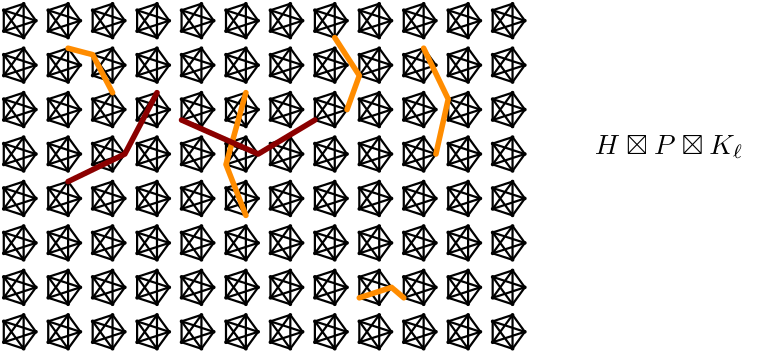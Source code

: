 <?xml version="1.0"?>
<!DOCTYPE ipe SYSTEM "ipe.dtd">
<ipe version="70218" creator="Ipe 7.2.21">
<info created="D:20211119062931" modified="D:20211119070236"/>
<preamble>\usepackage{amssymb}</preamble>
<ipestyle name="basic">
<symbol name="arrow/arc(spx)">
<path stroke="sym-stroke" fill="sym-stroke" pen="sym-pen">
0 0 m
-1 0.333 l
-1 -0.333 l
h
</path>
</symbol>
<symbol name="arrow/farc(spx)">
<path stroke="sym-stroke" fill="white" pen="sym-pen">
0 0 m
-1 0.333 l
-1 -0.333 l
h
</path>
</symbol>
<symbol name="arrow/ptarc(spx)">
<path stroke="sym-stroke" fill="sym-stroke" pen="sym-pen">
0 0 m
-1 0.333 l
-0.8 0 l
-1 -0.333 l
h
</path>
</symbol>
<symbol name="arrow/fptarc(spx)">
<path stroke="sym-stroke" fill="white" pen="sym-pen">
0 0 m
-1 0.333 l
-0.8 0 l
-1 -0.333 l
h
</path>
</symbol>
<symbol name="mark/circle(sx)" transformations="translations">
<path fill="sym-stroke">
0.6 0 0 0.6 0 0 e
0.4 0 0 0.4 0 0 e
</path>
</symbol>
<symbol name="mark/disk(sx)" transformations="translations">
<path fill="sym-stroke">
0.6 0 0 0.6 0 0 e
</path>
</symbol>
<symbol name="mark/fdisk(sfx)" transformations="translations">
<group>
<path fill="sym-fill">
0.5 0 0 0.5 0 0 e
</path>
<path fill="sym-stroke" fillrule="eofill">
0.6 0 0 0.6 0 0 e
0.4 0 0 0.4 0 0 e
</path>
</group>
</symbol>
<symbol name="mark/box(sx)" transformations="translations">
<path fill="sym-stroke" fillrule="eofill">
-0.6 -0.6 m
0.6 -0.6 l
0.6 0.6 l
-0.6 0.6 l
h
-0.4 -0.4 m
0.4 -0.4 l
0.4 0.4 l
-0.4 0.4 l
h
</path>
</symbol>
<symbol name="mark/square(sx)" transformations="translations">
<path fill="sym-stroke">
-0.6 -0.6 m
0.6 -0.6 l
0.6 0.6 l
-0.6 0.6 l
h
</path>
</symbol>
<symbol name="mark/fsquare(sfx)" transformations="translations">
<group>
<path fill="sym-fill">
-0.5 -0.5 m
0.5 -0.5 l
0.5 0.5 l
-0.5 0.5 l
h
</path>
<path fill="sym-stroke" fillrule="eofill">
-0.6 -0.6 m
0.6 -0.6 l
0.6 0.6 l
-0.6 0.6 l
h
-0.4 -0.4 m
0.4 -0.4 l
0.4 0.4 l
-0.4 0.4 l
h
</path>
</group>
</symbol>
<symbol name="mark/cross(sx)" transformations="translations">
<group>
<path fill="sym-stroke">
-0.43 -0.57 m
0.57 0.43 l
0.43 0.57 l
-0.57 -0.43 l
h
</path>
<path fill="sym-stroke">
-0.43 0.57 m
0.57 -0.43 l
0.43 -0.57 l
-0.57 0.43 l
h
</path>
</group>
</symbol>
<symbol name="arrow/fnormal(spx)">
<path stroke="sym-stroke" fill="white" pen="sym-pen">
0 0 m
-1 0.333 l
-1 -0.333 l
h
</path>
</symbol>
<symbol name="arrow/pointed(spx)">
<path stroke="sym-stroke" fill="sym-stroke" pen="sym-pen">
0 0 m
-1 0.333 l
-0.8 0 l
-1 -0.333 l
h
</path>
</symbol>
<symbol name="arrow/fpointed(spx)">
<path stroke="sym-stroke" fill="white" pen="sym-pen">
0 0 m
-1 0.333 l
-0.8 0 l
-1 -0.333 l
h
</path>
</symbol>
<symbol name="arrow/linear(spx)">
<path stroke="sym-stroke" pen="sym-pen">
-1 0.333 m
0 0 l
-1 -0.333 l
</path>
</symbol>
<symbol name="arrow/fdouble(spx)">
<path stroke="sym-stroke" fill="white" pen="sym-pen">
0 0 m
-1 0.333 l
-1 -0.333 l
h
-1 0 m
-2 0.333 l
-2 -0.333 l
h
</path>
</symbol>
<symbol name="arrow/double(spx)">
<path stroke="sym-stroke" fill="sym-stroke" pen="sym-pen">
0 0 m
-1 0.333 l
-1 -0.333 l
h
-1 0 m
-2 0.333 l
-2 -0.333 l
h
</path>
</symbol>
<symbol name="arrow/mid-normal(spx)">
<path stroke="sym-stroke" fill="sym-stroke" pen="sym-pen">
0.5 0 m
-0.5 0.333 l
-0.5 -0.333 l
h
</path>
</symbol>
<symbol name="arrow/mid-fnormal(spx)">
<path stroke="sym-stroke" fill="white" pen="sym-pen">
0.5 0 m
-0.5 0.333 l
-0.5 -0.333 l
h
</path>
</symbol>
<symbol name="arrow/mid-pointed(spx)">
<path stroke="sym-stroke" fill="sym-stroke" pen="sym-pen">
0.5 0 m
-0.5 0.333 l
-0.3 0 l
-0.5 -0.333 l
h
</path>
</symbol>
<symbol name="arrow/mid-fpointed(spx)">
<path stroke="sym-stroke" fill="white" pen="sym-pen">
0.5 0 m
-0.5 0.333 l
-0.3 0 l
-0.5 -0.333 l
h
</path>
</symbol>
<symbol name="arrow/mid-double(spx)">
<path stroke="sym-stroke" fill="sym-stroke" pen="sym-pen">
1 0 m
0 0.333 l
0 -0.333 l
h
0 0 m
-1 0.333 l
-1 -0.333 l
h
</path>
</symbol>
<symbol name="arrow/mid-fdouble(spx)">
<path stroke="sym-stroke" fill="white" pen="sym-pen">
1 0 m
0 0.333 l
0 -0.333 l
h
0 0 m
-1 0.333 l
-1 -0.333 l
h
</path>
</symbol>
<pen name="heavier" value="0.8"/>
<pen name="fat" value="1.2"/>
<pen name="ultrafat" value="2"/>
<symbolsize name="large" value="5"/>
<symbolsize name="small" value="2"/>
<symbolsize name="tiny" value="1.1"/>
<arrowsize name="large" value="10"/>
<arrowsize name="small" value="5"/>
<arrowsize name="tiny" value="3"/>
<color name="red" value="1 0 0"/>
<color name="blue" value="0 0 1"/>
<color name="green" value="0 1 0"/>
<color name="yellow" value="1 1 0"/>
<color name="orange" value="1 0.647 0"/>
<color name="gold" value="1 0.843 0"/>
<color name="purple" value="0.627 0.125 0.941"/>
<color name="gray" value="0.745"/>
<color name="brown" value="0.647 0.165 0.165"/>
<color name="navy" value="0 0 0.502"/>
<color name="pink" value="1 0.753 0.796"/>
<color name="seagreen" value="0.18 0.545 0.341"/>
<color name="turquoise" value="0.251 0.878 0.816"/>
<color name="violet" value="0.933 0.51 0.933"/>
<color name="darkblue" value="0 0 0.545"/>
<color name="darkcyan" value="0 0.545 0.545"/>
<color name="darkgray" value="0.663"/>
<color name="darkgreen" value="0 0.392 0"/>
<color name="darkmagenta" value="0.545 0 0.545"/>
<color name="darkorange" value="1 0.549 0"/>
<color name="darkred" value="0.545 0 0"/>
<color name="lightblue" value="0.678 0.847 0.902"/>
<color name="lightcyan" value="0.878 1 1"/>
<color name="lightgray" value="0.827"/>
<color name="lightgreen" value="0.565 0.933 0.565"/>
<color name="lightyellow" value="1 1 0.878"/>
<dashstyle name="dotted" value="[1 3] 0"/>
<dashstyle name="dashed" value="[4] 0"/>
<dashstyle name="dash dotted" value="[4 2 1 2] 0"/>
<dashstyle name="dash dot dotted" value="[4 2 1 2 1 2] 0"/>
<textsize name="large" value="\large"/>
<textsize name="small" value="\small"/>
<textsize name="tiny" value="\tiny"/>
<textsize name="Large" value="\Large"/>
<textsize name="LARGE" value="\LARGE"/>
<textsize name="huge" value="\huge"/>
<textsize name="Huge" value="\Huge"/>
<textsize name="footnote" value="\footnotesize"/>
<textstyle name="center" begin="\begin{center}" end="\end{center}"/>
<textstyle name="itemize" begin="\begin{itemize}" end="\end{itemize}"/>
<textstyle name="item" begin="\begin{itemize}\item{}" end="\end{itemize}"/>
<gridsize name="4 pts" value="4"/>
<gridsize name="8 pts (~3 mm)" value="8"/>
<gridsize name="16 pts (~6 mm)" value="16"/>
<gridsize name="32 pts (~12 mm)" value="32"/>
<gridsize name="10 pts (~3.5 mm)" value="10"/>
<gridsize name="20 pts (~7 mm)" value="20"/>
<gridsize name="14 pts (~5 mm)" value="14"/>
<gridsize name="28 pts (~10 mm)" value="28"/>
<gridsize name="56 pts (~20 mm)" value="56"/>
<anglesize name="90 deg" value="90"/>
<anglesize name="60 deg" value="60"/>
<anglesize name="45 deg" value="45"/>
<anglesize name="30 deg" value="30"/>
<anglesize name="22.5 deg" value="22.5"/>
<opacity name="10%" value="0.1"/>
<opacity name="30%" value="0.3"/>
<opacity name="50%" value="0.5"/>
<opacity name="75%" value="0.75"/>
<tiling name="falling" angle="-60" step="4" width="1"/>
<tiling name="rising" angle="30" step="4" width="1"/>
</ipestyle>
<page>
<layer name="alpha"/>
<layer name="shortcuts"/>
<layer name="beta"/>
<layer name="gamma"/>
<view layers="alpha shortcuts" active="alpha"/>
<view layers="shortcuts beta" active="beta"/>
<view layers="gamma" active="gamma"/>
<group layer="alpha" matrix="2 0 0 2 -128 -896">
<use name="mark/disk(sx)" pos="192 784" size="tiny" stroke="white"/>
<group matrix="1 0 0 1 -65.528 0">
<path matrix="0.2 0 0 0.2 212.422 649.6" stroke="black" pen="heavier">
240 672 m
228.944 687.217 l
211.056 681.405 l
211.056 662.595 l
228.944 656.783 l
h
</path>
<use matrix="0.2 0 0 0.2 212.422 649.6" name="mark/disk(sx)" pos="211.056 681.405" size="tiny" stroke="black"/>
<use matrix="0.2 0 0 0.2 212.422 649.6" name="mark/disk(sx)" pos="228.944 687.217" size="tiny" stroke="black"/>
<use matrix="0.2 0 0 0.2 212.422 649.6" name="mark/disk(sx)" pos="240 672" size="tiny" stroke="black"/>
<use matrix="0.2 0 0 0.2 212.422 649.6" name="mark/disk(sx)" pos="228.944 656.783" size="tiny" stroke="black"/>
<use matrix="0.2 0 0 0.2 212.422 649.6" name="mark/disk(sx)" pos="211.056 662.595" size="tiny" stroke="black"/>
<path matrix="0.2 0 0 0.2 212.422 649.6" stroke="black" pen="heavier">
211.056 662.595 m
228.944 687.217 l
228.944 656.783 l
211.056 681.405 l
240 672 l
211.056 662.595 l
</path>
</group>
</group>
<group matrix="2 0 0 2 -128 -912">
<use name="mark/disk(sx)" pos="192 784" size="tiny" stroke="white"/>
<group matrix="1 0 0 1 -65.528 0">
<path matrix="0.2 0 0 0.2 212.422 649.6" stroke="black" pen="heavier">
240 672 m
228.944 687.217 l
211.056 681.405 l
211.056 662.595 l
228.944 656.783 l
h
</path>
<use matrix="0.2 0 0 0.2 212.422 649.6" name="mark/disk(sx)" pos="211.056 681.405" size="tiny" stroke="black"/>
<use matrix="0.2 0 0 0.2 212.422 649.6" name="mark/disk(sx)" pos="228.944 687.217" size="tiny" stroke="black"/>
<use matrix="0.2 0 0 0.2 212.422 649.6" name="mark/disk(sx)" pos="240 672" size="tiny" stroke="black"/>
<use matrix="0.2 0 0 0.2 212.422 649.6" name="mark/disk(sx)" pos="228.944 656.783" size="tiny" stroke="black"/>
<use matrix="0.2 0 0 0.2 212.422 649.6" name="mark/disk(sx)" pos="211.056 662.595" size="tiny" stroke="black"/>
<path matrix="0.2 0 0 0.2 212.422 649.6" stroke="black" pen="heavier">
211.056 662.595 m
228.944 687.217 l
228.944 656.783 l
211.056 681.405 l
240 672 l
211.056 662.595 l
</path>
</group>
</group>
<group matrix="2 0 0 2 -128 -928">
<use name="mark/disk(sx)" pos="192 784" size="tiny" stroke="white"/>
<group matrix="1 0 0 1 -65.528 0">
<path matrix="0.2 0 0 0.2 212.422 649.6" stroke="black" pen="heavier">
240 672 m
228.944 687.217 l
211.056 681.405 l
211.056 662.595 l
228.944 656.783 l
h
</path>
<use matrix="0.2 0 0 0.2 212.422 649.6" name="mark/disk(sx)" pos="211.056 681.405" size="tiny" stroke="black"/>
<use matrix="0.2 0 0 0.2 212.422 649.6" name="mark/disk(sx)" pos="228.944 687.217" size="tiny" stroke="black"/>
<use matrix="0.2 0 0 0.2 212.422 649.6" name="mark/disk(sx)" pos="240 672" size="tiny" stroke="black"/>
<use matrix="0.2 0 0 0.2 212.422 649.6" name="mark/disk(sx)" pos="228.944 656.783" size="tiny" stroke="black"/>
<use matrix="0.2 0 0 0.2 212.422 649.6" name="mark/disk(sx)" pos="211.056 662.595" size="tiny" stroke="black"/>
<path matrix="0.2 0 0 0.2 212.422 649.6" stroke="black" pen="heavier">
211.056 662.595 m
228.944 687.217 l
228.944 656.783 l
211.056 681.405 l
240 672 l
211.056 662.595 l
</path>
</group>
</group>
<group matrix="2 0 0 2 -128 -944">
<use name="mark/disk(sx)" pos="192 784" size="tiny" stroke="white"/>
<group matrix="1 0 0 1 -65.528 0">
<path matrix="0.2 0 0 0.2 212.422 649.6" stroke="black" pen="heavier">
240 672 m
228.944 687.217 l
211.056 681.405 l
211.056 662.595 l
228.944 656.783 l
h
</path>
<use matrix="0.2 0 0 0.2 212.422 649.6" name="mark/disk(sx)" pos="211.056 681.405" size="tiny" stroke="black"/>
<use matrix="0.2 0 0 0.2 212.422 649.6" name="mark/disk(sx)" pos="228.944 687.217" size="tiny" stroke="black"/>
<use matrix="0.2 0 0 0.2 212.422 649.6" name="mark/disk(sx)" pos="240 672" size="tiny" stroke="black"/>
<use matrix="0.2 0 0 0.2 212.422 649.6" name="mark/disk(sx)" pos="228.944 656.783" size="tiny" stroke="black"/>
<use matrix="0.2 0 0 0.2 212.422 649.6" name="mark/disk(sx)" pos="211.056 662.595" size="tiny" stroke="black"/>
<path matrix="0.2 0 0 0.2 212.422 649.6" stroke="black" pen="heavier">
211.056 662.595 m
228.944 687.217 l
228.944 656.783 l
211.056 681.405 l
240 672 l
211.056 662.595 l
</path>
</group>
</group>
<group matrix="2 0 0 2 -128 -960">
<use name="mark/disk(sx)" pos="192 784" size="tiny" stroke="white"/>
<group matrix="1 0 0 1 -65.528 0">
<path matrix="0.2 0 0 0.2 212.422 649.6" stroke="black" pen="heavier">
240 672 m
228.944 687.217 l
211.056 681.405 l
211.056 662.595 l
228.944 656.783 l
h
</path>
<use matrix="0.2 0 0 0.2 212.422 649.6" name="mark/disk(sx)" pos="211.056 681.405" size="tiny" stroke="black"/>
<use matrix="0.2 0 0 0.2 212.422 649.6" name="mark/disk(sx)" pos="228.944 687.217" size="tiny" stroke="black"/>
<use matrix="0.2 0 0 0.2 212.422 649.6" name="mark/disk(sx)" pos="240 672" size="tiny" stroke="black"/>
<use matrix="0.2 0 0 0.2 212.422 649.6" name="mark/disk(sx)" pos="228.944 656.783" size="tiny" stroke="black"/>
<use matrix="0.2 0 0 0.2 212.422 649.6" name="mark/disk(sx)" pos="211.056 662.595" size="tiny" stroke="black"/>
<path matrix="0.2 0 0 0.2 212.422 649.6" stroke="black" pen="heavier">
211.056 662.595 m
228.944 687.217 l
228.944 656.783 l
211.056 681.405 l
240 672 l
211.056 662.595 l
</path>
</group>
</group>
<group matrix="2 0 0 2 -128 -976">
<use name="mark/disk(sx)" pos="192 784" size="tiny" stroke="white"/>
<group matrix="1 0 0 1 -65.528 0">
<path matrix="0.2 0 0 0.2 212.422 649.6" stroke="black" pen="heavier">
240 672 m
228.944 687.217 l
211.056 681.405 l
211.056 662.595 l
228.944 656.783 l
h
</path>
<use matrix="0.2 0 0 0.2 212.422 649.6" name="mark/disk(sx)" pos="211.056 681.405" size="tiny" stroke="black"/>
<use matrix="0.2 0 0 0.2 212.422 649.6" name="mark/disk(sx)" pos="228.944 687.217" size="tiny" stroke="black"/>
<use matrix="0.2 0 0 0.2 212.422 649.6" name="mark/disk(sx)" pos="240 672" size="tiny" stroke="black"/>
<use matrix="0.2 0 0 0.2 212.422 649.6" name="mark/disk(sx)" pos="228.944 656.783" size="tiny" stroke="black"/>
<use matrix="0.2 0 0 0.2 212.422 649.6" name="mark/disk(sx)" pos="211.056 662.595" size="tiny" stroke="black"/>
<path matrix="0.2 0 0 0.2 212.422 649.6" stroke="black" pen="heavier">
211.056 662.595 m
228.944 687.217 l
228.944 656.783 l
211.056 681.405 l
240 672 l
211.056 662.595 l
</path>
</group>
</group>
<group matrix="2 0 0 2 -128 -992">
<use name="mark/disk(sx)" pos="192 784" size="tiny" stroke="white"/>
<group matrix="1 0 0 1 -65.528 0">
<path matrix="0.2 0 0 0.2 212.422 649.6" stroke="black" pen="heavier">
240 672 m
228.944 687.217 l
211.056 681.405 l
211.056 662.595 l
228.944 656.783 l
h
</path>
<use matrix="0.2 0 0 0.2 212.422 649.6" name="mark/disk(sx)" pos="211.056 681.405" size="tiny" stroke="black"/>
<use matrix="0.2 0 0 0.2 212.422 649.6" name="mark/disk(sx)" pos="228.944 687.217" size="tiny" stroke="black"/>
<use matrix="0.2 0 0 0.2 212.422 649.6" name="mark/disk(sx)" pos="240 672" size="tiny" stroke="black"/>
<use matrix="0.2 0 0 0.2 212.422 649.6" name="mark/disk(sx)" pos="228.944 656.783" size="tiny" stroke="black"/>
<use matrix="0.2 0 0 0.2 212.422 649.6" name="mark/disk(sx)" pos="211.056 662.595" size="tiny" stroke="black"/>
<path matrix="0.2 0 0 0.2 212.422 649.6" stroke="black" pen="heavier">
211.056 662.595 m
228.944 687.217 l
228.944 656.783 l
211.056 681.405 l
240 672 l
211.056 662.595 l
</path>
</group>
</group>
<group matrix="2 0 0 2 -128 -1008">
<use name="mark/disk(sx)" pos="192 784" size="tiny" stroke="white"/>
<group matrix="1 0 0 1 -65.528 0">
<path matrix="0.2 0 0 0.2 212.422 649.6" stroke="black" pen="heavier">
240 672 m
228.944 687.217 l
211.056 681.405 l
211.056 662.595 l
228.944 656.783 l
h
</path>
<use matrix="0.2 0 0 0.2 212.422 649.6" name="mark/disk(sx)" pos="211.056 681.405" size="tiny" stroke="black"/>
<use matrix="0.2 0 0 0.2 212.422 649.6" name="mark/disk(sx)" pos="228.944 687.217" size="tiny" stroke="black"/>
<use matrix="0.2 0 0 0.2 212.422 649.6" name="mark/disk(sx)" pos="240 672" size="tiny" stroke="black"/>
<use matrix="0.2 0 0 0.2 212.422 649.6" name="mark/disk(sx)" pos="228.944 656.783" size="tiny" stroke="black"/>
<use matrix="0.2 0 0 0.2 212.422 649.6" name="mark/disk(sx)" pos="211.056 662.595" size="tiny" stroke="black"/>
<path matrix="0.2 0 0 0.2 212.422 649.6" stroke="black" pen="heavier">
211.056 662.595 m
228.944 687.217 l
228.944 656.783 l
211.056 681.405 l
240 672 l
211.056 662.595 l
</path>
</group>
</group>
<group matrix="2 0 0 2 -112 -896">
<use name="mark/disk(sx)" pos="192 784" size="tiny" stroke="white"/>
<group matrix="1 0 0 1 -65.528 0">
<path matrix="0.2 0 0 0.2 212.422 649.6" stroke="black" pen="heavier">
240 672 m
228.944 687.217 l
211.056 681.405 l
211.056 662.595 l
228.944 656.783 l
h
</path>
<use matrix="0.2 0 0 0.2 212.422 649.6" name="mark/disk(sx)" pos="211.056 681.405" size="tiny" stroke="black"/>
<use matrix="0.2 0 0 0.2 212.422 649.6" name="mark/disk(sx)" pos="228.944 687.217" size="tiny" stroke="black"/>
<use matrix="0.2 0 0 0.2 212.422 649.6" name="mark/disk(sx)" pos="240 672" size="tiny" stroke="black"/>
<use matrix="0.2 0 0 0.2 212.422 649.6" name="mark/disk(sx)" pos="228.944 656.783" size="tiny" stroke="black"/>
<use matrix="0.2 0 0 0.2 212.422 649.6" name="mark/disk(sx)" pos="211.056 662.595" size="tiny" stroke="black"/>
<path matrix="0.2 0 0 0.2 212.422 649.6" stroke="black" pen="heavier">
211.056 662.595 m
228.944 687.217 l
228.944 656.783 l
211.056 681.405 l
240 672 l
211.056 662.595 l
</path>
</group>
</group>
<group matrix="2 0 0 2 -112 -912">
<use name="mark/disk(sx)" pos="192 784" size="tiny" stroke="white"/>
<group matrix="1 0 0 1 -65.528 0">
<path matrix="0.2 0 0 0.2 212.422 649.6" stroke="black" pen="heavier">
240 672 m
228.944 687.217 l
211.056 681.405 l
211.056 662.595 l
228.944 656.783 l
h
</path>
<use matrix="0.2 0 0 0.2 212.422 649.6" name="mark/disk(sx)" pos="211.056 681.405" size="tiny" stroke="black"/>
<use matrix="0.2 0 0 0.2 212.422 649.6" name="mark/disk(sx)" pos="228.944 687.217" size="tiny" stroke="black"/>
<use matrix="0.2 0 0 0.2 212.422 649.6" name="mark/disk(sx)" pos="240 672" size="tiny" stroke="black"/>
<use matrix="0.2 0 0 0.2 212.422 649.6" name="mark/disk(sx)" pos="228.944 656.783" size="tiny" stroke="black"/>
<use matrix="0.2 0 0 0.2 212.422 649.6" name="mark/disk(sx)" pos="211.056 662.595" size="tiny" stroke="black"/>
<path matrix="0.2 0 0 0.2 212.422 649.6" stroke="black" pen="heavier">
211.056 662.595 m
228.944 687.217 l
228.944 656.783 l
211.056 681.405 l
240 672 l
211.056 662.595 l
</path>
</group>
</group>
<group matrix="2 0 0 2 -112 -928">
<use name="mark/disk(sx)" pos="192 784" size="tiny" stroke="white"/>
<group matrix="1 0 0 1 -65.528 0">
<path matrix="0.2 0 0 0.2 212.422 649.6" stroke="black" pen="heavier">
240 672 m
228.944 687.217 l
211.056 681.405 l
211.056 662.595 l
228.944 656.783 l
h
</path>
<use matrix="0.2 0 0 0.2 212.422 649.6" name="mark/disk(sx)" pos="211.056 681.405" size="tiny" stroke="black"/>
<use matrix="0.2 0 0 0.2 212.422 649.6" name="mark/disk(sx)" pos="228.944 687.217" size="tiny" stroke="black"/>
<use matrix="0.2 0 0 0.2 212.422 649.6" name="mark/disk(sx)" pos="240 672" size="tiny" stroke="black"/>
<use matrix="0.2 0 0 0.2 212.422 649.6" name="mark/disk(sx)" pos="228.944 656.783" size="tiny" stroke="black"/>
<use matrix="0.2 0 0 0.2 212.422 649.6" name="mark/disk(sx)" pos="211.056 662.595" size="tiny" stroke="black"/>
<path matrix="0.2 0 0 0.2 212.422 649.6" stroke="black" pen="heavier">
211.056 662.595 m
228.944 687.217 l
228.944 656.783 l
211.056 681.405 l
240 672 l
211.056 662.595 l
</path>
</group>
</group>
<group matrix="2 0 0 2 -112 -944">
<use name="mark/disk(sx)" pos="192 784" size="tiny" stroke="white"/>
<group matrix="1 0 0 1 -65.528 0">
<path matrix="0.2 0 0 0.2 212.422 649.6" stroke="black" pen="heavier">
240 672 m
228.944 687.217 l
211.056 681.405 l
211.056 662.595 l
228.944 656.783 l
h
</path>
<use matrix="0.2 0 0 0.2 212.422 649.6" name="mark/disk(sx)" pos="211.056 681.405" size="tiny" stroke="black"/>
<use matrix="0.2 0 0 0.2 212.422 649.6" name="mark/disk(sx)" pos="228.944 687.217" size="tiny" stroke="black"/>
<use matrix="0.2 0 0 0.2 212.422 649.6" name="mark/disk(sx)" pos="240 672" size="tiny" stroke="black"/>
<use matrix="0.2 0 0 0.2 212.422 649.6" name="mark/disk(sx)" pos="228.944 656.783" size="tiny" stroke="black"/>
<use matrix="0.2 0 0 0.2 212.422 649.6" name="mark/disk(sx)" pos="211.056 662.595" size="tiny" stroke="black"/>
<path matrix="0.2 0 0 0.2 212.422 649.6" stroke="black" pen="heavier">
211.056 662.595 m
228.944 687.217 l
228.944 656.783 l
211.056 681.405 l
240 672 l
211.056 662.595 l
</path>
</group>
</group>
<group matrix="2 0 0 2 -112 -960">
<use name="mark/disk(sx)" pos="192 784" size="tiny" stroke="white"/>
<group matrix="1 0 0 1 -65.528 0">
<path matrix="0.2 0 0 0.2 212.422 649.6" stroke="black" pen="heavier">
240 672 m
228.944 687.217 l
211.056 681.405 l
211.056 662.595 l
228.944 656.783 l
h
</path>
<use matrix="0.2 0 0 0.2 212.422 649.6" name="mark/disk(sx)" pos="211.056 681.405" size="tiny" stroke="black"/>
<use matrix="0.2 0 0 0.2 212.422 649.6" name="mark/disk(sx)" pos="228.944 687.217" size="tiny" stroke="black"/>
<use matrix="0.2 0 0 0.2 212.422 649.6" name="mark/disk(sx)" pos="240 672" size="tiny" stroke="black"/>
<use matrix="0.2 0 0 0.2 212.422 649.6" name="mark/disk(sx)" pos="228.944 656.783" size="tiny" stroke="black"/>
<use matrix="0.2 0 0 0.2 212.422 649.6" name="mark/disk(sx)" pos="211.056 662.595" size="tiny" stroke="black"/>
<path matrix="0.2 0 0 0.2 212.422 649.6" stroke="black" pen="heavier">
211.056 662.595 m
228.944 687.217 l
228.944 656.783 l
211.056 681.405 l
240 672 l
211.056 662.595 l
</path>
</group>
</group>
<group matrix="2 0 0 2 -112 -976">
<use name="mark/disk(sx)" pos="192 784" size="tiny" stroke="white"/>
<group matrix="1 0 0 1 -65.528 0">
<path matrix="0.2 0 0 0.2 212.422 649.6" stroke="black" pen="heavier">
240 672 m
228.944 687.217 l
211.056 681.405 l
211.056 662.595 l
228.944 656.783 l
h
</path>
<use matrix="0.2 0 0 0.2 212.422 649.6" name="mark/disk(sx)" pos="211.056 681.405" size="tiny" stroke="black"/>
<use matrix="0.2 0 0 0.2 212.422 649.6" name="mark/disk(sx)" pos="228.944 687.217" size="tiny" stroke="black"/>
<use matrix="0.2 0 0 0.2 212.422 649.6" name="mark/disk(sx)" pos="240 672" size="tiny" stroke="black"/>
<use matrix="0.2 0 0 0.2 212.422 649.6" name="mark/disk(sx)" pos="228.944 656.783" size="tiny" stroke="black"/>
<use matrix="0.2 0 0 0.2 212.422 649.6" name="mark/disk(sx)" pos="211.056 662.595" size="tiny" stroke="black"/>
<path matrix="0.2 0 0 0.2 212.422 649.6" stroke="black" pen="heavier">
211.056 662.595 m
228.944 687.217 l
228.944 656.783 l
211.056 681.405 l
240 672 l
211.056 662.595 l
</path>
</group>
</group>
<group matrix="2 0 0 2 -112 -992">
<use name="mark/disk(sx)" pos="192 784" size="tiny" stroke="white"/>
<group matrix="1 0 0 1 -65.528 0">
<path matrix="0.2 0 0 0.2 212.422 649.6" stroke="black" pen="heavier">
240 672 m
228.944 687.217 l
211.056 681.405 l
211.056 662.595 l
228.944 656.783 l
h
</path>
<use matrix="0.2 0 0 0.2 212.422 649.6" name="mark/disk(sx)" pos="211.056 681.405" size="tiny" stroke="black"/>
<use matrix="0.2 0 0 0.2 212.422 649.6" name="mark/disk(sx)" pos="228.944 687.217" size="tiny" stroke="black"/>
<use matrix="0.2 0 0 0.2 212.422 649.6" name="mark/disk(sx)" pos="240 672" size="tiny" stroke="black"/>
<use matrix="0.2 0 0 0.2 212.422 649.6" name="mark/disk(sx)" pos="228.944 656.783" size="tiny" stroke="black"/>
<use matrix="0.2 0 0 0.2 212.422 649.6" name="mark/disk(sx)" pos="211.056 662.595" size="tiny" stroke="black"/>
<path matrix="0.2 0 0 0.2 212.422 649.6" stroke="black" pen="heavier">
211.056 662.595 m
228.944 687.217 l
228.944 656.783 l
211.056 681.405 l
240 672 l
211.056 662.595 l
</path>
</group>
</group>
<group matrix="2 0 0 2 -112 -1008">
<use name="mark/disk(sx)" pos="192 784" size="tiny" stroke="white"/>
<group matrix="1 0 0 1 -65.528 0">
<path matrix="0.2 0 0 0.2 212.422 649.6" stroke="black" pen="heavier">
240 672 m
228.944 687.217 l
211.056 681.405 l
211.056 662.595 l
228.944 656.783 l
h
</path>
<use matrix="0.2 0 0 0.2 212.422 649.6" name="mark/disk(sx)" pos="211.056 681.405" size="tiny" stroke="black"/>
<use matrix="0.2 0 0 0.2 212.422 649.6" name="mark/disk(sx)" pos="228.944 687.217" size="tiny" stroke="black"/>
<use matrix="0.2 0 0 0.2 212.422 649.6" name="mark/disk(sx)" pos="240 672" size="tiny" stroke="black"/>
<use matrix="0.2 0 0 0.2 212.422 649.6" name="mark/disk(sx)" pos="228.944 656.783" size="tiny" stroke="black"/>
<use matrix="0.2 0 0 0.2 212.422 649.6" name="mark/disk(sx)" pos="211.056 662.595" size="tiny" stroke="black"/>
<path matrix="0.2 0 0 0.2 212.422 649.6" stroke="black" pen="heavier">
211.056 662.595 m
228.944 687.217 l
228.944 656.783 l
211.056 681.405 l
240 672 l
211.056 662.595 l
</path>
</group>
</group>
<group matrix="2 0 0 2 -96 -896">
<use name="mark/disk(sx)" pos="192 784" size="tiny" stroke="white"/>
<group matrix="1 0 0 1 -65.528 0">
<path matrix="0.2 0 0 0.2 212.422 649.6" stroke="black" pen="heavier">
240 672 m
228.944 687.217 l
211.056 681.405 l
211.056 662.595 l
228.944 656.783 l
h
</path>
<use matrix="0.2 0 0 0.2 212.422 649.6" name="mark/disk(sx)" pos="211.056 681.405" size="tiny" stroke="black"/>
<use matrix="0.2 0 0 0.2 212.422 649.6" name="mark/disk(sx)" pos="228.944 687.217" size="tiny" stroke="black"/>
<use matrix="0.2 0 0 0.2 212.422 649.6" name="mark/disk(sx)" pos="240 672" size="tiny" stroke="black"/>
<use matrix="0.2 0 0 0.2 212.422 649.6" name="mark/disk(sx)" pos="228.944 656.783" size="tiny" stroke="black"/>
<use matrix="0.2 0 0 0.2 212.422 649.6" name="mark/disk(sx)" pos="211.056 662.595" size="tiny" stroke="black"/>
<path matrix="0.2 0 0 0.2 212.422 649.6" stroke="black" pen="heavier">
211.056 662.595 m
228.944 687.217 l
228.944 656.783 l
211.056 681.405 l
240 672 l
211.056 662.595 l
</path>
</group>
</group>
<group matrix="2 0 0 2 -96 -912">
<use name="mark/disk(sx)" pos="192 784" size="tiny" stroke="white"/>
<group matrix="1 0 0 1 -65.528 0">
<path matrix="0.2 0 0 0.2 212.422 649.6" stroke="black" pen="heavier">
240 672 m
228.944 687.217 l
211.056 681.405 l
211.056 662.595 l
228.944 656.783 l
h
</path>
<use matrix="0.2 0 0 0.2 212.422 649.6" name="mark/disk(sx)" pos="211.056 681.405" size="tiny" stroke="black"/>
<use matrix="0.2 0 0 0.2 212.422 649.6" name="mark/disk(sx)" pos="228.944 687.217" size="tiny" stroke="black"/>
<use matrix="0.2 0 0 0.2 212.422 649.6" name="mark/disk(sx)" pos="240 672" size="tiny" stroke="black"/>
<use matrix="0.2 0 0 0.2 212.422 649.6" name="mark/disk(sx)" pos="228.944 656.783" size="tiny" stroke="black"/>
<use matrix="0.2 0 0 0.2 212.422 649.6" name="mark/disk(sx)" pos="211.056 662.595" size="tiny" stroke="black"/>
<path matrix="0.2 0 0 0.2 212.422 649.6" stroke="black" pen="heavier">
211.056 662.595 m
228.944 687.217 l
228.944 656.783 l
211.056 681.405 l
240 672 l
211.056 662.595 l
</path>
</group>
</group>
<group matrix="2 0 0 2 -96 -928">
<use name="mark/disk(sx)" pos="192 784" size="tiny" stroke="white"/>
<group matrix="1 0 0 1 -65.528 0">
<path matrix="0.2 0 0 0.2 212.422 649.6" stroke="black" pen="heavier">
240 672 m
228.944 687.217 l
211.056 681.405 l
211.056 662.595 l
228.944 656.783 l
h
</path>
<use matrix="0.2 0 0 0.2 212.422 649.6" name="mark/disk(sx)" pos="211.056 681.405" size="tiny" stroke="black"/>
<use matrix="0.2 0 0 0.2 212.422 649.6" name="mark/disk(sx)" pos="228.944 687.217" size="tiny" stroke="black"/>
<use matrix="0.2 0 0 0.2 212.422 649.6" name="mark/disk(sx)" pos="240 672" size="tiny" stroke="black"/>
<use matrix="0.2 0 0 0.2 212.422 649.6" name="mark/disk(sx)" pos="228.944 656.783" size="tiny" stroke="black"/>
<use matrix="0.2 0 0 0.2 212.422 649.6" name="mark/disk(sx)" pos="211.056 662.595" size="tiny" stroke="black"/>
<path matrix="0.2 0 0 0.2 212.422 649.6" stroke="black" pen="heavier">
211.056 662.595 m
228.944 687.217 l
228.944 656.783 l
211.056 681.405 l
240 672 l
211.056 662.595 l
</path>
</group>
</group>
<group matrix="2 0 0 2 -96 -944">
<use name="mark/disk(sx)" pos="192 784" size="tiny" stroke="white"/>
<group matrix="1 0 0 1 -65.528 0">
<path matrix="0.2 0 0 0.2 212.422 649.6" stroke="black" pen="heavier">
240 672 m
228.944 687.217 l
211.056 681.405 l
211.056 662.595 l
228.944 656.783 l
h
</path>
<use matrix="0.2 0 0 0.2 212.422 649.6" name="mark/disk(sx)" pos="211.056 681.405" size="tiny" stroke="black"/>
<use matrix="0.2 0 0 0.2 212.422 649.6" name="mark/disk(sx)" pos="228.944 687.217" size="tiny" stroke="black"/>
<use matrix="0.2 0 0 0.2 212.422 649.6" name="mark/disk(sx)" pos="240 672" size="tiny" stroke="black"/>
<use matrix="0.2 0 0 0.2 212.422 649.6" name="mark/disk(sx)" pos="228.944 656.783" size="tiny" stroke="black"/>
<use matrix="0.2 0 0 0.2 212.422 649.6" name="mark/disk(sx)" pos="211.056 662.595" size="tiny" stroke="black"/>
<path matrix="0.2 0 0 0.2 212.422 649.6" stroke="black" pen="heavier">
211.056 662.595 m
228.944 687.217 l
228.944 656.783 l
211.056 681.405 l
240 672 l
211.056 662.595 l
</path>
</group>
</group>
<group matrix="2 0 0 2 -96 -960">
<use name="mark/disk(sx)" pos="192 784" size="tiny" stroke="white"/>
<group matrix="1 0 0 1 -65.528 0">
<path matrix="0.2 0 0 0.2 212.422 649.6" stroke="black" pen="heavier">
240 672 m
228.944 687.217 l
211.056 681.405 l
211.056 662.595 l
228.944 656.783 l
h
</path>
<use matrix="0.2 0 0 0.2 212.422 649.6" name="mark/disk(sx)" pos="211.056 681.405" size="tiny" stroke="black"/>
<use matrix="0.2 0 0 0.2 212.422 649.6" name="mark/disk(sx)" pos="228.944 687.217" size="tiny" stroke="black"/>
<use matrix="0.2 0 0 0.2 212.422 649.6" name="mark/disk(sx)" pos="240 672" size="tiny" stroke="black"/>
<use matrix="0.2 0 0 0.2 212.422 649.6" name="mark/disk(sx)" pos="228.944 656.783" size="tiny" stroke="black"/>
<use matrix="0.2 0 0 0.2 212.422 649.6" name="mark/disk(sx)" pos="211.056 662.595" size="tiny" stroke="black"/>
<path matrix="0.2 0 0 0.2 212.422 649.6" stroke="black" pen="heavier">
211.056 662.595 m
228.944 687.217 l
228.944 656.783 l
211.056 681.405 l
240 672 l
211.056 662.595 l
</path>
</group>
</group>
<group matrix="2 0 0 2 -96 -976">
<use name="mark/disk(sx)" pos="192 784" size="tiny" stroke="white"/>
<group matrix="1 0 0 1 -65.528 0">
<path matrix="0.2 0 0 0.2 212.422 649.6" stroke="black" pen="heavier">
240 672 m
228.944 687.217 l
211.056 681.405 l
211.056 662.595 l
228.944 656.783 l
h
</path>
<use matrix="0.2 0 0 0.2 212.422 649.6" name="mark/disk(sx)" pos="211.056 681.405" size="tiny" stroke="black"/>
<use matrix="0.2 0 0 0.2 212.422 649.6" name="mark/disk(sx)" pos="228.944 687.217" size="tiny" stroke="black"/>
<use matrix="0.2 0 0 0.2 212.422 649.6" name="mark/disk(sx)" pos="240 672" size="tiny" stroke="black"/>
<use matrix="0.2 0 0 0.2 212.422 649.6" name="mark/disk(sx)" pos="228.944 656.783" size="tiny" stroke="black"/>
<use matrix="0.2 0 0 0.2 212.422 649.6" name="mark/disk(sx)" pos="211.056 662.595" size="tiny" stroke="black"/>
<path matrix="0.2 0 0 0.2 212.422 649.6" stroke="black" pen="heavier">
211.056 662.595 m
228.944 687.217 l
228.944 656.783 l
211.056 681.405 l
240 672 l
211.056 662.595 l
</path>
</group>
</group>
<group matrix="2 0 0 2 -96 -992">
<use name="mark/disk(sx)" pos="192 784" size="tiny" stroke="white"/>
<group matrix="1 0 0 1 -65.528 0">
<path matrix="0.2 0 0 0.2 212.422 649.6" stroke="black" pen="heavier">
240 672 m
228.944 687.217 l
211.056 681.405 l
211.056 662.595 l
228.944 656.783 l
h
</path>
<use matrix="0.2 0 0 0.2 212.422 649.6" name="mark/disk(sx)" pos="211.056 681.405" size="tiny" stroke="black"/>
<use matrix="0.2 0 0 0.2 212.422 649.6" name="mark/disk(sx)" pos="228.944 687.217" size="tiny" stroke="black"/>
<use matrix="0.2 0 0 0.2 212.422 649.6" name="mark/disk(sx)" pos="240 672" size="tiny" stroke="black"/>
<use matrix="0.2 0 0 0.2 212.422 649.6" name="mark/disk(sx)" pos="228.944 656.783" size="tiny" stroke="black"/>
<use matrix="0.2 0 0 0.2 212.422 649.6" name="mark/disk(sx)" pos="211.056 662.595" size="tiny" stroke="black"/>
<path matrix="0.2 0 0 0.2 212.422 649.6" stroke="black" pen="heavier">
211.056 662.595 m
228.944 687.217 l
228.944 656.783 l
211.056 681.405 l
240 672 l
211.056 662.595 l
</path>
</group>
</group>
<group matrix="2 0 0 2 -96 -1008">
<use name="mark/disk(sx)" pos="192 784" size="tiny" stroke="white"/>
<group matrix="1 0 0 1 -65.528 0">
<path matrix="0.2 0 0 0.2 212.422 649.6" stroke="black" pen="heavier">
240 672 m
228.944 687.217 l
211.056 681.405 l
211.056 662.595 l
228.944 656.783 l
h
</path>
<use matrix="0.2 0 0 0.2 212.422 649.6" name="mark/disk(sx)" pos="211.056 681.405" size="tiny" stroke="black"/>
<use matrix="0.2 0 0 0.2 212.422 649.6" name="mark/disk(sx)" pos="228.944 687.217" size="tiny" stroke="black"/>
<use matrix="0.2 0 0 0.2 212.422 649.6" name="mark/disk(sx)" pos="240 672" size="tiny" stroke="black"/>
<use matrix="0.2 0 0 0.2 212.422 649.6" name="mark/disk(sx)" pos="228.944 656.783" size="tiny" stroke="black"/>
<use matrix="0.2 0 0 0.2 212.422 649.6" name="mark/disk(sx)" pos="211.056 662.595" size="tiny" stroke="black"/>
<path matrix="0.2 0 0 0.2 212.422 649.6" stroke="black" pen="heavier">
211.056 662.595 m
228.944 687.217 l
228.944 656.783 l
211.056 681.405 l
240 672 l
211.056 662.595 l
</path>
</group>
</group>
<group matrix="2 0 0 2 -80 -896">
<use name="mark/disk(sx)" pos="192 784" size="tiny" stroke="white"/>
<group matrix="1 0 0 1 -65.528 0">
<path matrix="0.2 0 0 0.2 212.422 649.6" stroke="black" pen="heavier">
240 672 m
228.944 687.217 l
211.056 681.405 l
211.056 662.595 l
228.944 656.783 l
h
</path>
<use matrix="0.2 0 0 0.2 212.422 649.6" name="mark/disk(sx)" pos="211.056 681.405" size="tiny" stroke="black"/>
<use matrix="0.2 0 0 0.2 212.422 649.6" name="mark/disk(sx)" pos="228.944 687.217" size="tiny" stroke="black"/>
<use matrix="0.2 0 0 0.2 212.422 649.6" name="mark/disk(sx)" pos="240 672" size="tiny" stroke="black"/>
<use matrix="0.2 0 0 0.2 212.422 649.6" name="mark/disk(sx)" pos="228.944 656.783" size="tiny" stroke="black"/>
<use matrix="0.2 0 0 0.2 212.422 649.6" name="mark/disk(sx)" pos="211.056 662.595" size="tiny" stroke="black"/>
<path matrix="0.2 0 0 0.2 212.422 649.6" stroke="black" pen="heavier">
211.056 662.595 m
228.944 687.217 l
228.944 656.783 l
211.056 681.405 l
240 672 l
211.056 662.595 l
</path>
</group>
</group>
<group matrix="2 0 0 2 -80 -912">
<use name="mark/disk(sx)" pos="192 784" size="tiny" stroke="white"/>
<group matrix="1 0 0 1 -65.528 0">
<path matrix="0.2 0 0 0.2 212.422 649.6" stroke="black" pen="heavier">
240 672 m
228.944 687.217 l
211.056 681.405 l
211.056 662.595 l
228.944 656.783 l
h
</path>
<use matrix="0.2 0 0 0.2 212.422 649.6" name="mark/disk(sx)" pos="211.056 681.405" size="tiny" stroke="black"/>
<use matrix="0.2 0 0 0.2 212.422 649.6" name="mark/disk(sx)" pos="228.944 687.217" size="tiny" stroke="black"/>
<use matrix="0.2 0 0 0.2 212.422 649.6" name="mark/disk(sx)" pos="240 672" size="tiny" stroke="black"/>
<use matrix="0.2 0 0 0.2 212.422 649.6" name="mark/disk(sx)" pos="228.944 656.783" size="tiny" stroke="black"/>
<use matrix="0.2 0 0 0.2 212.422 649.6" name="mark/disk(sx)" pos="211.056 662.595" size="tiny" stroke="black"/>
<path matrix="0.2 0 0 0.2 212.422 649.6" stroke="black" pen="heavier">
211.056 662.595 m
228.944 687.217 l
228.944 656.783 l
211.056 681.405 l
240 672 l
211.056 662.595 l
</path>
</group>
</group>
<group matrix="2 0 0 2 -80 -928">
<use name="mark/disk(sx)" pos="192 784" size="tiny" stroke="white"/>
<group matrix="1 0 0 1 -65.528 0">
<path matrix="0.2 0 0 0.2 212.422 649.6" stroke="black" pen="heavier">
240 672 m
228.944 687.217 l
211.056 681.405 l
211.056 662.595 l
228.944 656.783 l
h
</path>
<use matrix="0.2 0 0 0.2 212.422 649.6" name="mark/disk(sx)" pos="211.056 681.405" size="tiny" stroke="black"/>
<use matrix="0.2 0 0 0.2 212.422 649.6" name="mark/disk(sx)" pos="228.944 687.217" size="tiny" stroke="black"/>
<use matrix="0.2 0 0 0.2 212.422 649.6" name="mark/disk(sx)" pos="240 672" size="tiny" stroke="black"/>
<use matrix="0.2 0 0 0.2 212.422 649.6" name="mark/disk(sx)" pos="228.944 656.783" size="tiny" stroke="black"/>
<use matrix="0.2 0 0 0.2 212.422 649.6" name="mark/disk(sx)" pos="211.056 662.595" size="tiny" stroke="black"/>
<path matrix="0.2 0 0 0.2 212.422 649.6" stroke="black" pen="heavier">
211.056 662.595 m
228.944 687.217 l
228.944 656.783 l
211.056 681.405 l
240 672 l
211.056 662.595 l
</path>
</group>
</group>
<group matrix="2 0 0 2 -80 -944">
<use name="mark/disk(sx)" pos="192 784" size="tiny" stroke="white"/>
<group matrix="1 0 0 1 -65.528 0">
<path matrix="0.2 0 0 0.2 212.422 649.6" stroke="black" pen="heavier">
240 672 m
228.944 687.217 l
211.056 681.405 l
211.056 662.595 l
228.944 656.783 l
h
</path>
<use matrix="0.2 0 0 0.2 212.422 649.6" name="mark/disk(sx)" pos="211.056 681.405" size="tiny" stroke="black"/>
<use matrix="0.2 0 0 0.2 212.422 649.6" name="mark/disk(sx)" pos="228.944 687.217" size="tiny" stroke="black"/>
<use matrix="0.2 0 0 0.2 212.422 649.6" name="mark/disk(sx)" pos="240 672" size="tiny" stroke="black"/>
<use matrix="0.2 0 0 0.2 212.422 649.6" name="mark/disk(sx)" pos="228.944 656.783" size="tiny" stroke="black"/>
<use matrix="0.2 0 0 0.2 212.422 649.6" name="mark/disk(sx)" pos="211.056 662.595" size="tiny" stroke="black"/>
<path matrix="0.2 0 0 0.2 212.422 649.6" stroke="black" pen="heavier">
211.056 662.595 m
228.944 687.217 l
228.944 656.783 l
211.056 681.405 l
240 672 l
211.056 662.595 l
</path>
</group>
</group>
<group matrix="2 0 0 2 -80 -960">
<use name="mark/disk(sx)" pos="192 784" size="tiny" stroke="white"/>
<group matrix="1 0 0 1 -65.528 0">
<path matrix="0.2 0 0 0.2 212.422 649.6" stroke="black" pen="heavier">
240 672 m
228.944 687.217 l
211.056 681.405 l
211.056 662.595 l
228.944 656.783 l
h
</path>
<use matrix="0.2 0 0 0.2 212.422 649.6" name="mark/disk(sx)" pos="211.056 681.405" size="tiny" stroke="black"/>
<use matrix="0.2 0 0 0.2 212.422 649.6" name="mark/disk(sx)" pos="228.944 687.217" size="tiny" stroke="black"/>
<use matrix="0.2 0 0 0.2 212.422 649.6" name="mark/disk(sx)" pos="240 672" size="tiny" stroke="black"/>
<use matrix="0.2 0 0 0.2 212.422 649.6" name="mark/disk(sx)" pos="228.944 656.783" size="tiny" stroke="black"/>
<use matrix="0.2 0 0 0.2 212.422 649.6" name="mark/disk(sx)" pos="211.056 662.595" size="tiny" stroke="black"/>
<path matrix="0.2 0 0 0.2 212.422 649.6" stroke="black" pen="heavier">
211.056 662.595 m
228.944 687.217 l
228.944 656.783 l
211.056 681.405 l
240 672 l
211.056 662.595 l
</path>
</group>
</group>
<group matrix="2 0 0 2 -80 -976">
<use name="mark/disk(sx)" pos="192 784" size="tiny" stroke="white"/>
<group matrix="1 0 0 1 -65.528 0">
<path matrix="0.2 0 0 0.2 212.422 649.6" stroke="black" pen="heavier">
240 672 m
228.944 687.217 l
211.056 681.405 l
211.056 662.595 l
228.944 656.783 l
h
</path>
<use matrix="0.2 0 0 0.2 212.422 649.6" name="mark/disk(sx)" pos="211.056 681.405" size="tiny" stroke="black"/>
<use matrix="0.2 0 0 0.2 212.422 649.6" name="mark/disk(sx)" pos="228.944 687.217" size="tiny" stroke="black"/>
<use matrix="0.2 0 0 0.2 212.422 649.6" name="mark/disk(sx)" pos="240 672" size="tiny" stroke="black"/>
<use matrix="0.2 0 0 0.2 212.422 649.6" name="mark/disk(sx)" pos="228.944 656.783" size="tiny" stroke="black"/>
<use matrix="0.2 0 0 0.2 212.422 649.6" name="mark/disk(sx)" pos="211.056 662.595" size="tiny" stroke="black"/>
<path matrix="0.2 0 0 0.2 212.422 649.6" stroke="black" pen="heavier">
211.056 662.595 m
228.944 687.217 l
228.944 656.783 l
211.056 681.405 l
240 672 l
211.056 662.595 l
</path>
</group>
</group>
<group matrix="2 0 0 2 -80 -992">
<use name="mark/disk(sx)" pos="192 784" size="tiny" stroke="white"/>
<group matrix="1 0 0 1 -65.528 0">
<path matrix="0.2 0 0 0.2 212.422 649.6" stroke="black" pen="heavier">
240 672 m
228.944 687.217 l
211.056 681.405 l
211.056 662.595 l
228.944 656.783 l
h
</path>
<use matrix="0.2 0 0 0.2 212.422 649.6" name="mark/disk(sx)" pos="211.056 681.405" size="tiny" stroke="black"/>
<use matrix="0.2 0 0 0.2 212.422 649.6" name="mark/disk(sx)" pos="228.944 687.217" size="tiny" stroke="black"/>
<use matrix="0.2 0 0 0.2 212.422 649.6" name="mark/disk(sx)" pos="240 672" size="tiny" stroke="black"/>
<use matrix="0.2 0 0 0.2 212.422 649.6" name="mark/disk(sx)" pos="228.944 656.783" size="tiny" stroke="black"/>
<use matrix="0.2 0 0 0.2 212.422 649.6" name="mark/disk(sx)" pos="211.056 662.595" size="tiny" stroke="black"/>
<path matrix="0.2 0 0 0.2 212.422 649.6" stroke="black" pen="heavier">
211.056 662.595 m
228.944 687.217 l
228.944 656.783 l
211.056 681.405 l
240 672 l
211.056 662.595 l
</path>
</group>
</group>
<group matrix="2 0 0 2 -80 -1008">
<use name="mark/disk(sx)" pos="192 784" size="tiny" stroke="white"/>
<group matrix="1 0 0 1 -65.528 0">
<path matrix="0.2 0 0 0.2 212.422 649.6" stroke="black" pen="heavier">
240 672 m
228.944 687.217 l
211.056 681.405 l
211.056 662.595 l
228.944 656.783 l
h
</path>
<use matrix="0.2 0 0 0.2 212.422 649.6" name="mark/disk(sx)" pos="211.056 681.405" size="tiny" stroke="black"/>
<use matrix="0.2 0 0 0.2 212.422 649.6" name="mark/disk(sx)" pos="228.944 687.217" size="tiny" stroke="black"/>
<use matrix="0.2 0 0 0.2 212.422 649.6" name="mark/disk(sx)" pos="240 672" size="tiny" stroke="black"/>
<use matrix="0.2 0 0 0.2 212.422 649.6" name="mark/disk(sx)" pos="228.944 656.783" size="tiny" stroke="black"/>
<use matrix="0.2 0 0 0.2 212.422 649.6" name="mark/disk(sx)" pos="211.056 662.595" size="tiny" stroke="black"/>
<path matrix="0.2 0 0 0.2 212.422 649.6" stroke="black" pen="heavier">
211.056 662.595 m
228.944 687.217 l
228.944 656.783 l
211.056 681.405 l
240 672 l
211.056 662.595 l
</path>
</group>
</group>
<group matrix="2 0 0 2 -64 -896">
<use name="mark/disk(sx)" pos="192 784" size="tiny" stroke="white"/>
<group matrix="1 0 0 1 -65.528 0">
<path matrix="0.2 0 0 0.2 212.422 649.6" stroke="black" pen="heavier">
240 672 m
228.944 687.217 l
211.056 681.405 l
211.056 662.595 l
228.944 656.783 l
h
</path>
<use matrix="0.2 0 0 0.2 212.422 649.6" name="mark/disk(sx)" pos="211.056 681.405" size="tiny" stroke="black"/>
<use matrix="0.2 0 0 0.2 212.422 649.6" name="mark/disk(sx)" pos="228.944 687.217" size="tiny" stroke="black"/>
<use matrix="0.2 0 0 0.2 212.422 649.6" name="mark/disk(sx)" pos="240 672" size="tiny" stroke="black"/>
<use matrix="0.2 0 0 0.2 212.422 649.6" name="mark/disk(sx)" pos="228.944 656.783" size="tiny" stroke="black"/>
<use matrix="0.2 0 0 0.2 212.422 649.6" name="mark/disk(sx)" pos="211.056 662.595" size="tiny" stroke="black"/>
<path matrix="0.2 0 0 0.2 212.422 649.6" stroke="black" pen="heavier">
211.056 662.595 m
228.944 687.217 l
228.944 656.783 l
211.056 681.405 l
240 672 l
211.056 662.595 l
</path>
</group>
</group>
<group matrix="2 0 0 2 -64 -912">
<use name="mark/disk(sx)" pos="192 784" size="tiny" stroke="white"/>
<group matrix="1 0 0 1 -65.528 0">
<path matrix="0.2 0 0 0.2 212.422 649.6" stroke="black" pen="heavier">
240 672 m
228.944 687.217 l
211.056 681.405 l
211.056 662.595 l
228.944 656.783 l
h
</path>
<use matrix="0.2 0 0 0.2 212.422 649.6" name="mark/disk(sx)" pos="211.056 681.405" size="tiny" stroke="black"/>
<use matrix="0.2 0 0 0.2 212.422 649.6" name="mark/disk(sx)" pos="228.944 687.217" size="tiny" stroke="black"/>
<use matrix="0.2 0 0 0.2 212.422 649.6" name="mark/disk(sx)" pos="240 672" size="tiny" stroke="black"/>
<use matrix="0.2 0 0 0.2 212.422 649.6" name="mark/disk(sx)" pos="228.944 656.783" size="tiny" stroke="black"/>
<use matrix="0.2 0 0 0.2 212.422 649.6" name="mark/disk(sx)" pos="211.056 662.595" size="tiny" stroke="black"/>
<path matrix="0.2 0 0 0.2 212.422 649.6" stroke="black" pen="heavier">
211.056 662.595 m
228.944 687.217 l
228.944 656.783 l
211.056 681.405 l
240 672 l
211.056 662.595 l
</path>
</group>
</group>
<group matrix="2 0 0 2 -64 -928">
<use name="mark/disk(sx)" pos="192 784" size="tiny" stroke="white"/>
<group matrix="1 0 0 1 -65.528 0">
<path matrix="0.2 0 0 0.2 212.422 649.6" stroke="black" pen="heavier">
240 672 m
228.944 687.217 l
211.056 681.405 l
211.056 662.595 l
228.944 656.783 l
h
</path>
<use matrix="0.2 0 0 0.2 212.422 649.6" name="mark/disk(sx)" pos="211.056 681.405" size="tiny" stroke="black"/>
<use matrix="0.2 0 0 0.2 212.422 649.6" name="mark/disk(sx)" pos="228.944 687.217" size="tiny" stroke="black"/>
<use matrix="0.2 0 0 0.2 212.422 649.6" name="mark/disk(sx)" pos="240 672" size="tiny" stroke="black"/>
<use matrix="0.2 0 0 0.2 212.422 649.6" name="mark/disk(sx)" pos="228.944 656.783" size="tiny" stroke="black"/>
<use matrix="0.2 0 0 0.2 212.422 649.6" name="mark/disk(sx)" pos="211.056 662.595" size="tiny" stroke="black"/>
<path matrix="0.2 0 0 0.2 212.422 649.6" stroke="black" pen="heavier">
211.056 662.595 m
228.944 687.217 l
228.944 656.783 l
211.056 681.405 l
240 672 l
211.056 662.595 l
</path>
</group>
</group>
<group matrix="2 0 0 2 -64 -944">
<use name="mark/disk(sx)" pos="192 784" size="tiny" stroke="white"/>
<group matrix="1 0 0 1 -65.528 0">
<path matrix="0.2 0 0 0.2 212.422 649.6" stroke="black" pen="heavier">
240 672 m
228.944 687.217 l
211.056 681.405 l
211.056 662.595 l
228.944 656.783 l
h
</path>
<use matrix="0.2 0 0 0.2 212.422 649.6" name="mark/disk(sx)" pos="211.056 681.405" size="tiny" stroke="black"/>
<use matrix="0.2 0 0 0.2 212.422 649.6" name="mark/disk(sx)" pos="228.944 687.217" size="tiny" stroke="black"/>
<use matrix="0.2 0 0 0.2 212.422 649.6" name="mark/disk(sx)" pos="240 672" size="tiny" stroke="black"/>
<use matrix="0.2 0 0 0.2 212.422 649.6" name="mark/disk(sx)" pos="228.944 656.783" size="tiny" stroke="black"/>
<use matrix="0.2 0 0 0.2 212.422 649.6" name="mark/disk(sx)" pos="211.056 662.595" size="tiny" stroke="black"/>
<path matrix="0.2 0 0 0.2 212.422 649.6" stroke="black" pen="heavier">
211.056 662.595 m
228.944 687.217 l
228.944 656.783 l
211.056 681.405 l
240 672 l
211.056 662.595 l
</path>
</group>
</group>
<group matrix="2 0 0 2 -64 -960">
<use name="mark/disk(sx)" pos="192 784" size="tiny" stroke="white"/>
<group matrix="1 0 0 1 -65.528 0">
<path matrix="0.2 0 0 0.2 212.422 649.6" stroke="black" pen="heavier">
240 672 m
228.944 687.217 l
211.056 681.405 l
211.056 662.595 l
228.944 656.783 l
h
</path>
<use matrix="0.2 0 0 0.2 212.422 649.6" name="mark/disk(sx)" pos="211.056 681.405" size="tiny" stroke="black"/>
<use matrix="0.2 0 0 0.2 212.422 649.6" name="mark/disk(sx)" pos="228.944 687.217" size="tiny" stroke="black"/>
<use matrix="0.2 0 0 0.2 212.422 649.6" name="mark/disk(sx)" pos="240 672" size="tiny" stroke="black"/>
<use matrix="0.2 0 0 0.2 212.422 649.6" name="mark/disk(sx)" pos="228.944 656.783" size="tiny" stroke="black"/>
<use matrix="0.2 0 0 0.2 212.422 649.6" name="mark/disk(sx)" pos="211.056 662.595" size="tiny" stroke="black"/>
<path matrix="0.2 0 0 0.2 212.422 649.6" stroke="black" pen="heavier">
211.056 662.595 m
228.944 687.217 l
228.944 656.783 l
211.056 681.405 l
240 672 l
211.056 662.595 l
</path>
</group>
</group>
<group matrix="2 0 0 2 -64 -976">
<use name="mark/disk(sx)" pos="192 784" size="tiny" stroke="white"/>
<group matrix="1 0 0 1 -65.528 0">
<path matrix="0.2 0 0 0.2 212.422 649.6" stroke="black" pen="heavier">
240 672 m
228.944 687.217 l
211.056 681.405 l
211.056 662.595 l
228.944 656.783 l
h
</path>
<use matrix="0.2 0 0 0.2 212.422 649.6" name="mark/disk(sx)" pos="211.056 681.405" size="tiny" stroke="black"/>
<use matrix="0.2 0 0 0.2 212.422 649.6" name="mark/disk(sx)" pos="228.944 687.217" size="tiny" stroke="black"/>
<use matrix="0.2 0 0 0.2 212.422 649.6" name="mark/disk(sx)" pos="240 672" size="tiny" stroke="black"/>
<use matrix="0.2 0 0 0.2 212.422 649.6" name="mark/disk(sx)" pos="228.944 656.783" size="tiny" stroke="black"/>
<use matrix="0.2 0 0 0.2 212.422 649.6" name="mark/disk(sx)" pos="211.056 662.595" size="tiny" stroke="black"/>
<path matrix="0.2 0 0 0.2 212.422 649.6" stroke="black" pen="heavier">
211.056 662.595 m
228.944 687.217 l
228.944 656.783 l
211.056 681.405 l
240 672 l
211.056 662.595 l
</path>
</group>
</group>
<group matrix="2 0 0 2 -64 -992">
<use name="mark/disk(sx)" pos="192 784" size="tiny" stroke="white"/>
<group matrix="1 0 0 1 -65.528 0">
<path matrix="0.2 0 0 0.2 212.422 649.6" stroke="black" pen="heavier">
240 672 m
228.944 687.217 l
211.056 681.405 l
211.056 662.595 l
228.944 656.783 l
h
</path>
<use matrix="0.2 0 0 0.2 212.422 649.6" name="mark/disk(sx)" pos="211.056 681.405" size="tiny" stroke="black"/>
<use matrix="0.2 0 0 0.2 212.422 649.6" name="mark/disk(sx)" pos="228.944 687.217" size="tiny" stroke="black"/>
<use matrix="0.2 0 0 0.2 212.422 649.6" name="mark/disk(sx)" pos="240 672" size="tiny" stroke="black"/>
<use matrix="0.2 0 0 0.2 212.422 649.6" name="mark/disk(sx)" pos="228.944 656.783" size="tiny" stroke="black"/>
<use matrix="0.2 0 0 0.2 212.422 649.6" name="mark/disk(sx)" pos="211.056 662.595" size="tiny" stroke="black"/>
<path matrix="0.2 0 0 0.2 212.422 649.6" stroke="black" pen="heavier">
211.056 662.595 m
228.944 687.217 l
228.944 656.783 l
211.056 681.405 l
240 672 l
211.056 662.595 l
</path>
</group>
</group>
<group matrix="2 0 0 2 -64 -1008">
<use name="mark/disk(sx)" pos="192 784" size="tiny" stroke="white"/>
<group matrix="1 0 0 1 -65.528 0">
<path matrix="0.2 0 0 0.2 212.422 649.6" stroke="black" pen="heavier">
240 672 m
228.944 687.217 l
211.056 681.405 l
211.056 662.595 l
228.944 656.783 l
h
</path>
<use matrix="0.2 0 0 0.2 212.422 649.6" name="mark/disk(sx)" pos="211.056 681.405" size="tiny" stroke="black"/>
<use matrix="0.2 0 0 0.2 212.422 649.6" name="mark/disk(sx)" pos="228.944 687.217" size="tiny" stroke="black"/>
<use matrix="0.2 0 0 0.2 212.422 649.6" name="mark/disk(sx)" pos="240 672" size="tiny" stroke="black"/>
<use matrix="0.2 0 0 0.2 212.422 649.6" name="mark/disk(sx)" pos="228.944 656.783" size="tiny" stroke="black"/>
<use matrix="0.2 0 0 0.2 212.422 649.6" name="mark/disk(sx)" pos="211.056 662.595" size="tiny" stroke="black"/>
<path matrix="0.2 0 0 0.2 212.422 649.6" stroke="black" pen="heavier">
211.056 662.595 m
228.944 687.217 l
228.944 656.783 l
211.056 681.405 l
240 672 l
211.056 662.595 l
</path>
</group>
</group>
<group matrix="2 0 0 2 -48 -896">
<use name="mark/disk(sx)" pos="192 784" size="tiny" stroke="white"/>
<group matrix="1 0 0 1 -65.528 0">
<path matrix="0.2 0 0 0.2 212.422 649.6" stroke="black" pen="heavier">
240 672 m
228.944 687.217 l
211.056 681.405 l
211.056 662.595 l
228.944 656.783 l
h
</path>
<use matrix="0.2 0 0 0.2 212.422 649.6" name="mark/disk(sx)" pos="211.056 681.405" size="tiny" stroke="black"/>
<use matrix="0.2 0 0 0.2 212.422 649.6" name="mark/disk(sx)" pos="228.944 687.217" size="tiny" stroke="black"/>
<use matrix="0.2 0 0 0.2 212.422 649.6" name="mark/disk(sx)" pos="240 672" size="tiny" stroke="black"/>
<use matrix="0.2 0 0 0.2 212.422 649.6" name="mark/disk(sx)" pos="228.944 656.783" size="tiny" stroke="black"/>
<use matrix="0.2 0 0 0.2 212.422 649.6" name="mark/disk(sx)" pos="211.056 662.595" size="tiny" stroke="black"/>
<path matrix="0.2 0 0 0.2 212.422 649.6" stroke="black" pen="heavier">
211.056 662.595 m
228.944 687.217 l
228.944 656.783 l
211.056 681.405 l
240 672 l
211.056 662.595 l
</path>
</group>
</group>
<group matrix="2 0 0 2 -48 -912">
<use name="mark/disk(sx)" pos="192 784" size="tiny" stroke="white"/>
<group matrix="1 0 0 1 -65.528 0">
<path matrix="0.2 0 0 0.2 212.422 649.6" stroke="black" pen="heavier">
240 672 m
228.944 687.217 l
211.056 681.405 l
211.056 662.595 l
228.944 656.783 l
h
</path>
<use matrix="0.2 0 0 0.2 212.422 649.6" name="mark/disk(sx)" pos="211.056 681.405" size="tiny" stroke="black"/>
<use matrix="0.2 0 0 0.2 212.422 649.6" name="mark/disk(sx)" pos="228.944 687.217" size="tiny" stroke="black"/>
<use matrix="0.2 0 0 0.2 212.422 649.6" name="mark/disk(sx)" pos="240 672" size="tiny" stroke="black"/>
<use matrix="0.2 0 0 0.2 212.422 649.6" name="mark/disk(sx)" pos="228.944 656.783" size="tiny" stroke="black"/>
<use matrix="0.2 0 0 0.2 212.422 649.6" name="mark/disk(sx)" pos="211.056 662.595" size="tiny" stroke="black"/>
<path matrix="0.2 0 0 0.2 212.422 649.6" stroke="black" pen="heavier">
211.056 662.595 m
228.944 687.217 l
228.944 656.783 l
211.056 681.405 l
240 672 l
211.056 662.595 l
</path>
</group>
</group>
<group matrix="2 0 0 2 -48 -928">
<use name="mark/disk(sx)" pos="192 784" size="tiny" stroke="white"/>
<group matrix="1 0 0 1 -65.528 0">
<path matrix="0.2 0 0 0.2 212.422 649.6" stroke="black" pen="heavier">
240 672 m
228.944 687.217 l
211.056 681.405 l
211.056 662.595 l
228.944 656.783 l
h
</path>
<use matrix="0.2 0 0 0.2 212.422 649.6" name="mark/disk(sx)" pos="211.056 681.405" size="tiny" stroke="black"/>
<use matrix="0.2 0 0 0.2 212.422 649.6" name="mark/disk(sx)" pos="228.944 687.217" size="tiny" stroke="black"/>
<use matrix="0.2 0 0 0.2 212.422 649.6" name="mark/disk(sx)" pos="240 672" size="tiny" stroke="black"/>
<use matrix="0.2 0 0 0.2 212.422 649.6" name="mark/disk(sx)" pos="228.944 656.783" size="tiny" stroke="black"/>
<use matrix="0.2 0 0 0.2 212.422 649.6" name="mark/disk(sx)" pos="211.056 662.595" size="tiny" stroke="black"/>
<path matrix="0.2 0 0 0.2 212.422 649.6" stroke="black" pen="heavier">
211.056 662.595 m
228.944 687.217 l
228.944 656.783 l
211.056 681.405 l
240 672 l
211.056 662.595 l
</path>
</group>
</group>
<group matrix="2 0 0 2 -48 -944">
<use name="mark/disk(sx)" pos="192 784" size="tiny" stroke="white"/>
<group matrix="1 0 0 1 -65.528 0">
<path matrix="0.2 0 0 0.2 212.422 649.6" stroke="black" pen="heavier">
240 672 m
228.944 687.217 l
211.056 681.405 l
211.056 662.595 l
228.944 656.783 l
h
</path>
<use matrix="0.2 0 0 0.2 212.422 649.6" name="mark/disk(sx)" pos="211.056 681.405" size="tiny" stroke="black"/>
<use matrix="0.2 0 0 0.2 212.422 649.6" name="mark/disk(sx)" pos="228.944 687.217" size="tiny" stroke="black"/>
<use matrix="0.2 0 0 0.2 212.422 649.6" name="mark/disk(sx)" pos="240 672" size="tiny" stroke="black"/>
<use matrix="0.2 0 0 0.2 212.422 649.6" name="mark/disk(sx)" pos="228.944 656.783" size="tiny" stroke="black"/>
<use matrix="0.2 0 0 0.2 212.422 649.6" name="mark/disk(sx)" pos="211.056 662.595" size="tiny" stroke="black"/>
<path matrix="0.2 0 0 0.2 212.422 649.6" stroke="black" pen="heavier">
211.056 662.595 m
228.944 687.217 l
228.944 656.783 l
211.056 681.405 l
240 672 l
211.056 662.595 l
</path>
</group>
</group>
<group matrix="2 0 0 2 -48 -960">
<use name="mark/disk(sx)" pos="192 784" size="tiny" stroke="white"/>
<group matrix="1 0 0 1 -65.528 0">
<path matrix="0.2 0 0 0.2 212.422 649.6" stroke="black" pen="heavier">
240 672 m
228.944 687.217 l
211.056 681.405 l
211.056 662.595 l
228.944 656.783 l
h
</path>
<use matrix="0.2 0 0 0.2 212.422 649.6" name="mark/disk(sx)" pos="211.056 681.405" size="tiny" stroke="black"/>
<use matrix="0.2 0 0 0.2 212.422 649.6" name="mark/disk(sx)" pos="228.944 687.217" size="tiny" stroke="black"/>
<use matrix="0.2 0 0 0.2 212.422 649.6" name="mark/disk(sx)" pos="240 672" size="tiny" stroke="black"/>
<use matrix="0.2 0 0 0.2 212.422 649.6" name="mark/disk(sx)" pos="228.944 656.783" size="tiny" stroke="black"/>
<use matrix="0.2 0 0 0.2 212.422 649.6" name="mark/disk(sx)" pos="211.056 662.595" size="tiny" stroke="black"/>
<path matrix="0.2 0 0 0.2 212.422 649.6" stroke="black" pen="heavier">
211.056 662.595 m
228.944 687.217 l
228.944 656.783 l
211.056 681.405 l
240 672 l
211.056 662.595 l
</path>
</group>
</group>
<group matrix="2 0 0 2 -48 -976">
<use name="mark/disk(sx)" pos="192 784" size="tiny" stroke="white"/>
<group matrix="1 0 0 1 -65.528 0">
<path matrix="0.2 0 0 0.2 212.422 649.6" stroke="black" pen="heavier">
240 672 m
228.944 687.217 l
211.056 681.405 l
211.056 662.595 l
228.944 656.783 l
h
</path>
<use matrix="0.2 0 0 0.2 212.422 649.6" name="mark/disk(sx)" pos="211.056 681.405" size="tiny" stroke="black"/>
<use matrix="0.2 0 0 0.2 212.422 649.6" name="mark/disk(sx)" pos="228.944 687.217" size="tiny" stroke="black"/>
<use matrix="0.2 0 0 0.2 212.422 649.6" name="mark/disk(sx)" pos="240 672" size="tiny" stroke="black"/>
<use matrix="0.2 0 0 0.2 212.422 649.6" name="mark/disk(sx)" pos="228.944 656.783" size="tiny" stroke="black"/>
<use matrix="0.2 0 0 0.2 212.422 649.6" name="mark/disk(sx)" pos="211.056 662.595" size="tiny" stroke="black"/>
<path matrix="0.2 0 0 0.2 212.422 649.6" stroke="black" pen="heavier">
211.056 662.595 m
228.944 687.217 l
228.944 656.783 l
211.056 681.405 l
240 672 l
211.056 662.595 l
</path>
</group>
</group>
<group matrix="2 0 0 2 -48 -992">
<use name="mark/disk(sx)" pos="192 784" size="tiny" stroke="white"/>
<group matrix="1 0 0 1 -65.528 0">
<path matrix="0.2 0 0 0.2 212.422 649.6" stroke="black" pen="heavier">
240 672 m
228.944 687.217 l
211.056 681.405 l
211.056 662.595 l
228.944 656.783 l
h
</path>
<use matrix="0.2 0 0 0.2 212.422 649.6" name="mark/disk(sx)" pos="211.056 681.405" size="tiny" stroke="black"/>
<use matrix="0.2 0 0 0.2 212.422 649.6" name="mark/disk(sx)" pos="228.944 687.217" size="tiny" stroke="black"/>
<use matrix="0.2 0 0 0.2 212.422 649.6" name="mark/disk(sx)" pos="240 672" size="tiny" stroke="black"/>
<use matrix="0.2 0 0 0.2 212.422 649.6" name="mark/disk(sx)" pos="228.944 656.783" size="tiny" stroke="black"/>
<use matrix="0.2 0 0 0.2 212.422 649.6" name="mark/disk(sx)" pos="211.056 662.595" size="tiny" stroke="black"/>
<path matrix="0.2 0 0 0.2 212.422 649.6" stroke="black" pen="heavier">
211.056 662.595 m
228.944 687.217 l
228.944 656.783 l
211.056 681.405 l
240 672 l
211.056 662.595 l
</path>
</group>
</group>
<group matrix="2 0 0 2 -48 -1008">
<use name="mark/disk(sx)" pos="192 784" size="tiny" stroke="white"/>
<group matrix="1 0 0 1 -65.528 0">
<path matrix="0.2 0 0 0.2 212.422 649.6" stroke="black" pen="heavier">
240 672 m
228.944 687.217 l
211.056 681.405 l
211.056 662.595 l
228.944 656.783 l
h
</path>
<use matrix="0.2 0 0 0.2 212.422 649.6" name="mark/disk(sx)" pos="211.056 681.405" size="tiny" stroke="black"/>
<use matrix="0.2 0 0 0.2 212.422 649.6" name="mark/disk(sx)" pos="228.944 687.217" size="tiny" stroke="black"/>
<use matrix="0.2 0 0 0.2 212.422 649.6" name="mark/disk(sx)" pos="240 672" size="tiny" stroke="black"/>
<use matrix="0.2 0 0 0.2 212.422 649.6" name="mark/disk(sx)" pos="228.944 656.783" size="tiny" stroke="black"/>
<use matrix="0.2 0 0 0.2 212.422 649.6" name="mark/disk(sx)" pos="211.056 662.595" size="tiny" stroke="black"/>
<path matrix="0.2 0 0 0.2 212.422 649.6" stroke="black" pen="heavier">
211.056 662.595 m
228.944 687.217 l
228.944 656.783 l
211.056 681.405 l
240 672 l
211.056 662.595 l
</path>
</group>
</group>
<group matrix="2 0 0 2 -32 -896">
<use name="mark/disk(sx)" pos="192 784" size="tiny" stroke="white"/>
<group matrix="1 0 0 1 -65.528 0">
<path matrix="0.2 0 0 0.2 212.422 649.6" stroke="black" pen="heavier">
240 672 m
228.944 687.217 l
211.056 681.405 l
211.056 662.595 l
228.944 656.783 l
h
</path>
<use matrix="0.2 0 0 0.2 212.422 649.6" name="mark/disk(sx)" pos="211.056 681.405" size="tiny" stroke="black"/>
<use matrix="0.2 0 0 0.2 212.422 649.6" name="mark/disk(sx)" pos="228.944 687.217" size="tiny" stroke="black"/>
<use matrix="0.2 0 0 0.2 212.422 649.6" name="mark/disk(sx)" pos="240 672" size="tiny" stroke="black"/>
<use matrix="0.2 0 0 0.2 212.422 649.6" name="mark/disk(sx)" pos="228.944 656.783" size="tiny" stroke="black"/>
<use matrix="0.2 0 0 0.2 212.422 649.6" name="mark/disk(sx)" pos="211.056 662.595" size="tiny" stroke="black"/>
<path matrix="0.2 0 0 0.2 212.422 649.6" stroke="black" pen="heavier">
211.056 662.595 m
228.944 687.217 l
228.944 656.783 l
211.056 681.405 l
240 672 l
211.056 662.595 l
</path>
</group>
</group>
<group matrix="2 0 0 2 -32 -912">
<use name="mark/disk(sx)" pos="192 784" size="tiny" stroke="white"/>
<group matrix="1 0 0 1 -65.528 0">
<path matrix="0.2 0 0 0.2 212.422 649.6" stroke="black" pen="heavier">
240 672 m
228.944 687.217 l
211.056 681.405 l
211.056 662.595 l
228.944 656.783 l
h
</path>
<use matrix="0.2 0 0 0.2 212.422 649.6" name="mark/disk(sx)" pos="211.056 681.405" size="tiny" stroke="black"/>
<use matrix="0.2 0 0 0.2 212.422 649.6" name="mark/disk(sx)" pos="228.944 687.217" size="tiny" stroke="black"/>
<use matrix="0.2 0 0 0.2 212.422 649.6" name="mark/disk(sx)" pos="240 672" size="tiny" stroke="black"/>
<use matrix="0.2 0 0 0.2 212.422 649.6" name="mark/disk(sx)" pos="228.944 656.783" size="tiny" stroke="black"/>
<use matrix="0.2 0 0 0.2 212.422 649.6" name="mark/disk(sx)" pos="211.056 662.595" size="tiny" stroke="black"/>
<path matrix="0.2 0 0 0.2 212.422 649.6" stroke="black" pen="heavier">
211.056 662.595 m
228.944 687.217 l
228.944 656.783 l
211.056 681.405 l
240 672 l
211.056 662.595 l
</path>
</group>
</group>
<group matrix="2 0 0 2 -32 -928">
<use name="mark/disk(sx)" pos="192 784" size="tiny" stroke="white"/>
<group matrix="1 0 0 1 -65.528 0">
<path matrix="0.2 0 0 0.2 212.422 649.6" stroke="black" pen="heavier">
240 672 m
228.944 687.217 l
211.056 681.405 l
211.056 662.595 l
228.944 656.783 l
h
</path>
<use matrix="0.2 0 0 0.2 212.422 649.6" name="mark/disk(sx)" pos="211.056 681.405" size="tiny" stroke="black"/>
<use matrix="0.2 0 0 0.2 212.422 649.6" name="mark/disk(sx)" pos="228.944 687.217" size="tiny" stroke="black"/>
<use matrix="0.2 0 0 0.2 212.422 649.6" name="mark/disk(sx)" pos="240 672" size="tiny" stroke="black"/>
<use matrix="0.2 0 0 0.2 212.422 649.6" name="mark/disk(sx)" pos="228.944 656.783" size="tiny" stroke="black"/>
<use matrix="0.2 0 0 0.2 212.422 649.6" name="mark/disk(sx)" pos="211.056 662.595" size="tiny" stroke="black"/>
<path matrix="0.2 0 0 0.2 212.422 649.6" stroke="black" pen="heavier">
211.056 662.595 m
228.944 687.217 l
228.944 656.783 l
211.056 681.405 l
240 672 l
211.056 662.595 l
</path>
</group>
</group>
<group matrix="2 0 0 2 -32 -944">
<use name="mark/disk(sx)" pos="192 784" size="tiny" stroke="white"/>
<group matrix="1 0 0 1 -65.528 0">
<path matrix="0.2 0 0 0.2 212.422 649.6" stroke="black" pen="heavier">
240 672 m
228.944 687.217 l
211.056 681.405 l
211.056 662.595 l
228.944 656.783 l
h
</path>
<use matrix="0.2 0 0 0.2 212.422 649.6" name="mark/disk(sx)" pos="211.056 681.405" size="tiny" stroke="black"/>
<use matrix="0.2 0 0 0.2 212.422 649.6" name="mark/disk(sx)" pos="228.944 687.217" size="tiny" stroke="black"/>
<use matrix="0.2 0 0 0.2 212.422 649.6" name="mark/disk(sx)" pos="240 672" size="tiny" stroke="black"/>
<use matrix="0.2 0 0 0.2 212.422 649.6" name="mark/disk(sx)" pos="228.944 656.783" size="tiny" stroke="black"/>
<use matrix="0.2 0 0 0.2 212.422 649.6" name="mark/disk(sx)" pos="211.056 662.595" size="tiny" stroke="black"/>
<path matrix="0.2 0 0 0.2 212.422 649.6" stroke="black" pen="heavier">
211.056 662.595 m
228.944 687.217 l
228.944 656.783 l
211.056 681.405 l
240 672 l
211.056 662.595 l
</path>
</group>
</group>
<group matrix="2 0 0 2 -32 -960">
<use name="mark/disk(sx)" pos="192 784" size="tiny" stroke="white"/>
<group matrix="1 0 0 1 -65.528 0">
<path matrix="0.2 0 0 0.2 212.422 649.6" stroke="black" pen="heavier">
240 672 m
228.944 687.217 l
211.056 681.405 l
211.056 662.595 l
228.944 656.783 l
h
</path>
<use matrix="0.2 0 0 0.2 212.422 649.6" name="mark/disk(sx)" pos="211.056 681.405" size="tiny" stroke="black"/>
<use matrix="0.2 0 0 0.2 212.422 649.6" name="mark/disk(sx)" pos="228.944 687.217" size="tiny" stroke="black"/>
<use matrix="0.2 0 0 0.2 212.422 649.6" name="mark/disk(sx)" pos="240 672" size="tiny" stroke="black"/>
<use matrix="0.2 0 0 0.2 212.422 649.6" name="mark/disk(sx)" pos="228.944 656.783" size="tiny" stroke="black"/>
<use matrix="0.2 0 0 0.2 212.422 649.6" name="mark/disk(sx)" pos="211.056 662.595" size="tiny" stroke="black"/>
<path matrix="0.2 0 0 0.2 212.422 649.6" stroke="black" pen="heavier">
211.056 662.595 m
228.944 687.217 l
228.944 656.783 l
211.056 681.405 l
240 672 l
211.056 662.595 l
</path>
</group>
</group>
<group matrix="2 0 0 2 -32 -976">
<use name="mark/disk(sx)" pos="192 784" size="tiny" stroke="white"/>
<group matrix="1 0 0 1 -65.528 0">
<path matrix="0.2 0 0 0.2 212.422 649.6" stroke="black" pen="heavier">
240 672 m
228.944 687.217 l
211.056 681.405 l
211.056 662.595 l
228.944 656.783 l
h
</path>
<use matrix="0.2 0 0 0.2 212.422 649.6" name="mark/disk(sx)" pos="211.056 681.405" size="tiny" stroke="black"/>
<use matrix="0.2 0 0 0.2 212.422 649.6" name="mark/disk(sx)" pos="228.944 687.217" size="tiny" stroke="black"/>
<use matrix="0.2 0 0 0.2 212.422 649.6" name="mark/disk(sx)" pos="240 672" size="tiny" stroke="black"/>
<use matrix="0.2 0 0 0.2 212.422 649.6" name="mark/disk(sx)" pos="228.944 656.783" size="tiny" stroke="black"/>
<use matrix="0.2 0 0 0.2 212.422 649.6" name="mark/disk(sx)" pos="211.056 662.595" size="tiny" stroke="black"/>
<path matrix="0.2 0 0 0.2 212.422 649.6" stroke="black" pen="heavier">
211.056 662.595 m
228.944 687.217 l
228.944 656.783 l
211.056 681.405 l
240 672 l
211.056 662.595 l
</path>
</group>
</group>
<group matrix="2 0 0 2 -32 -992">
<use name="mark/disk(sx)" pos="192 784" size="tiny" stroke="white"/>
<group matrix="1 0 0 1 -65.528 0">
<path matrix="0.2 0 0 0.2 212.422 649.6" stroke="black" pen="heavier">
240 672 m
228.944 687.217 l
211.056 681.405 l
211.056 662.595 l
228.944 656.783 l
h
</path>
<use matrix="0.2 0 0 0.2 212.422 649.6" name="mark/disk(sx)" pos="211.056 681.405" size="tiny" stroke="black"/>
<use matrix="0.2 0 0 0.2 212.422 649.6" name="mark/disk(sx)" pos="228.944 687.217" size="tiny" stroke="black"/>
<use matrix="0.2 0 0 0.2 212.422 649.6" name="mark/disk(sx)" pos="240 672" size="tiny" stroke="black"/>
<use matrix="0.2 0 0 0.2 212.422 649.6" name="mark/disk(sx)" pos="228.944 656.783" size="tiny" stroke="black"/>
<use matrix="0.2 0 0 0.2 212.422 649.6" name="mark/disk(sx)" pos="211.056 662.595" size="tiny" stroke="black"/>
<path matrix="0.2 0 0 0.2 212.422 649.6" stroke="black" pen="heavier">
211.056 662.595 m
228.944 687.217 l
228.944 656.783 l
211.056 681.405 l
240 672 l
211.056 662.595 l
</path>
</group>
</group>
<group matrix="2 0 0 2 -32 -1008">
<use name="mark/disk(sx)" pos="192 784" size="tiny" stroke="white"/>
<group matrix="1 0 0 1 -65.528 0">
<path matrix="0.2 0 0 0.2 212.422 649.6" stroke="black" pen="heavier">
240 672 m
228.944 687.217 l
211.056 681.405 l
211.056 662.595 l
228.944 656.783 l
h
</path>
<use matrix="0.2 0 0 0.2 212.422 649.6" name="mark/disk(sx)" pos="211.056 681.405" size="tiny" stroke="black"/>
<use matrix="0.2 0 0 0.2 212.422 649.6" name="mark/disk(sx)" pos="228.944 687.217" size="tiny" stroke="black"/>
<use matrix="0.2 0 0 0.2 212.422 649.6" name="mark/disk(sx)" pos="240 672" size="tiny" stroke="black"/>
<use matrix="0.2 0 0 0.2 212.422 649.6" name="mark/disk(sx)" pos="228.944 656.783" size="tiny" stroke="black"/>
<use matrix="0.2 0 0 0.2 212.422 649.6" name="mark/disk(sx)" pos="211.056 662.595" size="tiny" stroke="black"/>
<path matrix="0.2 0 0 0.2 212.422 649.6" stroke="black" pen="heavier">
211.056 662.595 m
228.944 687.217 l
228.944 656.783 l
211.056 681.405 l
240 672 l
211.056 662.595 l
</path>
</group>
</group>
<group matrix="2 0 0 2 -144 -896">
<use name="mark/disk(sx)" pos="192 784" size="tiny" stroke="white"/>
<group matrix="1 0 0 1 -65.528 0">
<path matrix="0.2 0 0 0.2 212.422 649.6" stroke="black" pen="heavier">
240 672 m
228.944 687.217 l
211.056 681.405 l
211.056 662.595 l
228.944 656.783 l
h
</path>
<use matrix="0.2 0 0 0.2 212.422 649.6" name="mark/disk(sx)" pos="211.056 681.405" size="tiny" stroke="black"/>
<use matrix="0.2 0 0 0.2 212.422 649.6" name="mark/disk(sx)" pos="228.944 687.217" size="tiny" stroke="black"/>
<use matrix="0.2 0 0 0.2 212.422 649.6" name="mark/disk(sx)" pos="240 672" size="tiny" stroke="black"/>
<use matrix="0.2 0 0 0.2 212.422 649.6" name="mark/disk(sx)" pos="228.944 656.783" size="tiny" stroke="black"/>
<use matrix="0.2 0 0 0.2 212.422 649.6" name="mark/disk(sx)" pos="211.056 662.595" size="tiny" stroke="black"/>
<path matrix="0.2 0 0 0.2 212.422 649.6" stroke="black" pen="heavier">
211.056 662.595 m
228.944 687.217 l
228.944 656.783 l
211.056 681.405 l
240 672 l
211.056 662.595 l
</path>
</group>
</group>
<group matrix="2 0 0 2 -144 -912">
<use name="mark/disk(sx)" pos="192 784" size="tiny" stroke="white"/>
<group matrix="1 0 0 1 -65.528 0">
<path matrix="0.2 0 0 0.2 212.422 649.6" stroke="black" pen="heavier">
240 672 m
228.944 687.217 l
211.056 681.405 l
211.056 662.595 l
228.944 656.783 l
h
</path>
<use matrix="0.2 0 0 0.2 212.422 649.6" name="mark/disk(sx)" pos="211.056 681.405" size="tiny" stroke="black"/>
<use matrix="0.2 0 0 0.2 212.422 649.6" name="mark/disk(sx)" pos="228.944 687.217" size="tiny" stroke="black"/>
<use matrix="0.2 0 0 0.2 212.422 649.6" name="mark/disk(sx)" pos="240 672" size="tiny" stroke="black"/>
<use matrix="0.2 0 0 0.2 212.422 649.6" name="mark/disk(sx)" pos="228.944 656.783" size="tiny" stroke="black"/>
<use matrix="0.2 0 0 0.2 212.422 649.6" name="mark/disk(sx)" pos="211.056 662.595" size="tiny" stroke="black"/>
<path matrix="0.2 0 0 0.2 212.422 649.6" stroke="black" pen="heavier">
211.056 662.595 m
228.944 687.217 l
228.944 656.783 l
211.056 681.405 l
240 672 l
211.056 662.595 l
</path>
</group>
</group>
<group matrix="2 0 0 2 -144 -928">
<use name="mark/disk(sx)" pos="192 784" size="tiny" stroke="white"/>
<group matrix="1 0 0 1 -65.528 0">
<path matrix="0.2 0 0 0.2 212.422 649.6" stroke="black" pen="heavier">
240 672 m
228.944 687.217 l
211.056 681.405 l
211.056 662.595 l
228.944 656.783 l
h
</path>
<use matrix="0.2 0 0 0.2 212.422 649.6" name="mark/disk(sx)" pos="211.056 681.405" size="tiny" stroke="black"/>
<use matrix="0.2 0 0 0.2 212.422 649.6" name="mark/disk(sx)" pos="228.944 687.217" size="tiny" stroke="black"/>
<use matrix="0.2 0 0 0.2 212.422 649.6" name="mark/disk(sx)" pos="240 672" size="tiny" stroke="black"/>
<use matrix="0.2 0 0 0.2 212.422 649.6" name="mark/disk(sx)" pos="228.944 656.783" size="tiny" stroke="black"/>
<use matrix="0.2 0 0 0.2 212.422 649.6" name="mark/disk(sx)" pos="211.056 662.595" size="tiny" stroke="black"/>
<path matrix="0.2 0 0 0.2 212.422 649.6" stroke="black" pen="heavier">
211.056 662.595 m
228.944 687.217 l
228.944 656.783 l
211.056 681.405 l
240 672 l
211.056 662.595 l
</path>
</group>
</group>
<group matrix="2 0 0 2 -144 -944">
<use name="mark/disk(sx)" pos="192 784" size="tiny" stroke="white"/>
<group matrix="1 0 0 1 -65.528 0">
<path matrix="0.2 0 0 0.2 212.422 649.6" stroke="black" pen="heavier">
240 672 m
228.944 687.217 l
211.056 681.405 l
211.056 662.595 l
228.944 656.783 l
h
</path>
<use matrix="0.2 0 0 0.2 212.422 649.6" name="mark/disk(sx)" pos="211.056 681.405" size="tiny" stroke="black"/>
<use matrix="0.2 0 0 0.2 212.422 649.6" name="mark/disk(sx)" pos="228.944 687.217" size="tiny" stroke="black"/>
<use matrix="0.2 0 0 0.2 212.422 649.6" name="mark/disk(sx)" pos="240 672" size="tiny" stroke="black"/>
<use matrix="0.2 0 0 0.2 212.422 649.6" name="mark/disk(sx)" pos="228.944 656.783" size="tiny" stroke="black"/>
<use matrix="0.2 0 0 0.2 212.422 649.6" name="mark/disk(sx)" pos="211.056 662.595" size="tiny" stroke="black"/>
<path matrix="0.2 0 0 0.2 212.422 649.6" stroke="black" pen="heavier">
211.056 662.595 m
228.944 687.217 l
228.944 656.783 l
211.056 681.405 l
240 672 l
211.056 662.595 l
</path>
</group>
</group>
<group matrix="2 0 0 2 -144 -960">
<use name="mark/disk(sx)" pos="192 784" size="tiny" stroke="white"/>
<group matrix="1 0 0 1 -65.528 0">
<path matrix="0.2 0 0 0.2 212.422 649.6" stroke="black" pen="heavier">
240 672 m
228.944 687.217 l
211.056 681.405 l
211.056 662.595 l
228.944 656.783 l
h
</path>
<use matrix="0.2 0 0 0.2 212.422 649.6" name="mark/disk(sx)" pos="211.056 681.405" size="tiny" stroke="black"/>
<use matrix="0.2 0 0 0.2 212.422 649.6" name="mark/disk(sx)" pos="228.944 687.217" size="tiny" stroke="black"/>
<use matrix="0.2 0 0 0.2 212.422 649.6" name="mark/disk(sx)" pos="240 672" size="tiny" stroke="black"/>
<use matrix="0.2 0 0 0.2 212.422 649.6" name="mark/disk(sx)" pos="228.944 656.783" size="tiny" stroke="black"/>
<use matrix="0.2 0 0 0.2 212.422 649.6" name="mark/disk(sx)" pos="211.056 662.595" size="tiny" stroke="black"/>
<path matrix="0.2 0 0 0.2 212.422 649.6" stroke="black" pen="heavier">
211.056 662.595 m
228.944 687.217 l
228.944 656.783 l
211.056 681.405 l
240 672 l
211.056 662.595 l
</path>
</group>
</group>
<group matrix="2 0 0 2 -144 -976">
<use name="mark/disk(sx)" pos="192 784" size="tiny" stroke="white"/>
<group matrix="1 0 0 1 -65.528 0">
<path matrix="0.2 0 0 0.2 212.422 649.6" stroke="black" pen="heavier">
240 672 m
228.944 687.217 l
211.056 681.405 l
211.056 662.595 l
228.944 656.783 l
h
</path>
<use matrix="0.2 0 0 0.2 212.422 649.6" name="mark/disk(sx)" pos="211.056 681.405" size="tiny" stroke="black"/>
<use matrix="0.2 0 0 0.2 212.422 649.6" name="mark/disk(sx)" pos="228.944 687.217" size="tiny" stroke="black"/>
<use matrix="0.2 0 0 0.2 212.422 649.6" name="mark/disk(sx)" pos="240 672" size="tiny" stroke="black"/>
<use matrix="0.2 0 0 0.2 212.422 649.6" name="mark/disk(sx)" pos="228.944 656.783" size="tiny" stroke="black"/>
<use matrix="0.2 0 0 0.2 212.422 649.6" name="mark/disk(sx)" pos="211.056 662.595" size="tiny" stroke="black"/>
<path matrix="0.2 0 0 0.2 212.422 649.6" stroke="black" pen="heavier">
211.056 662.595 m
228.944 687.217 l
228.944 656.783 l
211.056 681.405 l
240 672 l
211.056 662.595 l
</path>
</group>
</group>
<group matrix="2 0 0 2 -144 -992">
<use name="mark/disk(sx)" pos="192 784" size="tiny" stroke="white"/>
<group matrix="1 0 0 1 -65.528 0">
<path matrix="0.2 0 0 0.2 212.422 649.6" stroke="black" pen="heavier">
240 672 m
228.944 687.217 l
211.056 681.405 l
211.056 662.595 l
228.944 656.783 l
h
</path>
<use matrix="0.2 0 0 0.2 212.422 649.6" name="mark/disk(sx)" pos="211.056 681.405" size="tiny" stroke="black"/>
<use matrix="0.2 0 0 0.2 212.422 649.6" name="mark/disk(sx)" pos="228.944 687.217" size="tiny" stroke="black"/>
<use matrix="0.2 0 0 0.2 212.422 649.6" name="mark/disk(sx)" pos="240 672" size="tiny" stroke="black"/>
<use matrix="0.2 0 0 0.2 212.422 649.6" name="mark/disk(sx)" pos="228.944 656.783" size="tiny" stroke="black"/>
<use matrix="0.2 0 0 0.2 212.422 649.6" name="mark/disk(sx)" pos="211.056 662.595" size="tiny" stroke="black"/>
<path matrix="0.2 0 0 0.2 212.422 649.6" stroke="black" pen="heavier">
211.056 662.595 m
228.944 687.217 l
228.944 656.783 l
211.056 681.405 l
240 672 l
211.056 662.595 l
</path>
</group>
</group>
<group matrix="2 0 0 2 -144 -1008">
<use name="mark/disk(sx)" pos="192 784" size="tiny" stroke="white"/>
<group matrix="1 0 0 1 -65.528 0">
<path matrix="0.2 0 0 0.2 212.422 649.6" stroke="black" pen="heavier">
240 672 m
228.944 687.217 l
211.056 681.405 l
211.056 662.595 l
228.944 656.783 l
h
</path>
<use matrix="0.2 0 0 0.2 212.422 649.6" name="mark/disk(sx)" pos="211.056 681.405" size="tiny" stroke="black"/>
<use matrix="0.2 0 0 0.2 212.422 649.6" name="mark/disk(sx)" pos="228.944 687.217" size="tiny" stroke="black"/>
<use matrix="0.2 0 0 0.2 212.422 649.6" name="mark/disk(sx)" pos="240 672" size="tiny" stroke="black"/>
<use matrix="0.2 0 0 0.2 212.422 649.6" name="mark/disk(sx)" pos="228.944 656.783" size="tiny" stroke="black"/>
<use matrix="0.2 0 0 0.2 212.422 649.6" name="mark/disk(sx)" pos="211.056 662.595" size="tiny" stroke="black"/>
<path matrix="0.2 0 0 0.2 212.422 649.6" stroke="black" pen="heavier">
211.056 662.595 m
228.944 687.217 l
228.944 656.783 l
211.056 681.405 l
240 672 l
211.056 662.595 l
</path>
</group>
</group>
<group matrix="2 0 0 2 -160 -896">
<use name="mark/disk(sx)" pos="192 784" size="tiny" stroke="white"/>
<group matrix="1 0 0 1 -65.528 0">
<path matrix="0.2 0 0 0.2 212.422 649.6" stroke="black" pen="heavier">
240 672 m
228.944 687.217 l
211.056 681.405 l
211.056 662.595 l
228.944 656.783 l
h
</path>
<use matrix="0.2 0 0 0.2 212.422 649.6" name="mark/disk(sx)" pos="211.056 681.405" size="tiny" stroke="black"/>
<use matrix="0.2 0 0 0.2 212.422 649.6" name="mark/disk(sx)" pos="228.944 687.217" size="tiny" stroke="black"/>
<use matrix="0.2 0 0 0.2 212.422 649.6" name="mark/disk(sx)" pos="240 672" size="tiny" stroke="black"/>
<use matrix="0.2 0 0 0.2 212.422 649.6" name="mark/disk(sx)" pos="228.944 656.783" size="tiny" stroke="black"/>
<use matrix="0.2 0 0 0.2 212.422 649.6" name="mark/disk(sx)" pos="211.056 662.595" size="tiny" stroke="black"/>
<path matrix="0.2 0 0 0.2 212.422 649.6" stroke="black" pen="heavier">
211.056 662.595 m
228.944 687.217 l
228.944 656.783 l
211.056 681.405 l
240 672 l
211.056 662.595 l
</path>
</group>
</group>
<group matrix="2 0 0 2 -160 -912">
<use name="mark/disk(sx)" pos="192 784" size="tiny" stroke="white"/>
<group matrix="1 0 0 1 -65.528 0">
<path matrix="0.2 0 0 0.2 212.422 649.6" stroke="black" pen="heavier">
240 672 m
228.944 687.217 l
211.056 681.405 l
211.056 662.595 l
228.944 656.783 l
h
</path>
<use matrix="0.2 0 0 0.2 212.422 649.6" name="mark/disk(sx)" pos="211.056 681.405" size="tiny" stroke="black"/>
<use matrix="0.2 0 0 0.2 212.422 649.6" name="mark/disk(sx)" pos="228.944 687.217" size="tiny" stroke="black"/>
<use matrix="0.2 0 0 0.2 212.422 649.6" name="mark/disk(sx)" pos="240 672" size="tiny" stroke="black"/>
<use matrix="0.2 0 0 0.2 212.422 649.6" name="mark/disk(sx)" pos="228.944 656.783" size="tiny" stroke="black"/>
<use matrix="0.2 0 0 0.2 212.422 649.6" name="mark/disk(sx)" pos="211.056 662.595" size="tiny" stroke="black"/>
<path matrix="0.2 0 0 0.2 212.422 649.6" stroke="black" pen="heavier">
211.056 662.595 m
228.944 687.217 l
228.944 656.783 l
211.056 681.405 l
240 672 l
211.056 662.595 l
</path>
</group>
</group>
<group matrix="2 0 0 2 -160 -928">
<use name="mark/disk(sx)" pos="192 784" size="tiny" stroke="white"/>
<group matrix="1 0 0 1 -65.528 0">
<path matrix="0.2 0 0 0.2 212.422 649.6" stroke="black" pen="heavier">
240 672 m
228.944 687.217 l
211.056 681.405 l
211.056 662.595 l
228.944 656.783 l
h
</path>
<use matrix="0.2 0 0 0.2 212.422 649.6" name="mark/disk(sx)" pos="211.056 681.405" size="tiny" stroke="black"/>
<use matrix="0.2 0 0 0.2 212.422 649.6" name="mark/disk(sx)" pos="228.944 687.217" size="tiny" stroke="black"/>
<use matrix="0.2 0 0 0.2 212.422 649.6" name="mark/disk(sx)" pos="240 672" size="tiny" stroke="black"/>
<use matrix="0.2 0 0 0.2 212.422 649.6" name="mark/disk(sx)" pos="228.944 656.783" size="tiny" stroke="black"/>
<use matrix="0.2 0 0 0.2 212.422 649.6" name="mark/disk(sx)" pos="211.056 662.595" size="tiny" stroke="black"/>
<path matrix="0.2 0 0 0.2 212.422 649.6" stroke="black" pen="heavier">
211.056 662.595 m
228.944 687.217 l
228.944 656.783 l
211.056 681.405 l
240 672 l
211.056 662.595 l
</path>
</group>
</group>
<group matrix="2 0 0 2 -160 -944">
<use name="mark/disk(sx)" pos="192 784" size="tiny" stroke="white"/>
<group matrix="1 0 0 1 -65.528 0">
<path matrix="0.2 0 0 0.2 212.422 649.6" stroke="black" pen="heavier">
240 672 m
228.944 687.217 l
211.056 681.405 l
211.056 662.595 l
228.944 656.783 l
h
</path>
<use matrix="0.2 0 0 0.2 212.422 649.6" name="mark/disk(sx)" pos="211.056 681.405" size="tiny" stroke="black"/>
<use matrix="0.2 0 0 0.2 212.422 649.6" name="mark/disk(sx)" pos="228.944 687.217" size="tiny" stroke="black"/>
<use matrix="0.2 0 0 0.2 212.422 649.6" name="mark/disk(sx)" pos="240 672" size="tiny" stroke="black"/>
<use matrix="0.2 0 0 0.2 212.422 649.6" name="mark/disk(sx)" pos="228.944 656.783" size="tiny" stroke="black"/>
<use matrix="0.2 0 0 0.2 212.422 649.6" name="mark/disk(sx)" pos="211.056 662.595" size="tiny" stroke="black"/>
<path matrix="0.2 0 0 0.2 212.422 649.6" stroke="black" pen="heavier">
211.056 662.595 m
228.944 687.217 l
228.944 656.783 l
211.056 681.405 l
240 672 l
211.056 662.595 l
</path>
</group>
</group>
<group matrix="2 0 0 2 -160 -960">
<use name="mark/disk(sx)" pos="192 784" size="tiny" stroke="white"/>
<group matrix="1 0 0 1 -65.528 0">
<path matrix="0.2 0 0 0.2 212.422 649.6" stroke="black" pen="heavier">
240 672 m
228.944 687.217 l
211.056 681.405 l
211.056 662.595 l
228.944 656.783 l
h
</path>
<use matrix="0.2 0 0 0.2 212.422 649.6" name="mark/disk(sx)" pos="211.056 681.405" size="tiny" stroke="black"/>
<use matrix="0.2 0 0 0.2 212.422 649.6" name="mark/disk(sx)" pos="228.944 687.217" size="tiny" stroke="black"/>
<use matrix="0.2 0 0 0.2 212.422 649.6" name="mark/disk(sx)" pos="240 672" size="tiny" stroke="black"/>
<use matrix="0.2 0 0 0.2 212.422 649.6" name="mark/disk(sx)" pos="228.944 656.783" size="tiny" stroke="black"/>
<use matrix="0.2 0 0 0.2 212.422 649.6" name="mark/disk(sx)" pos="211.056 662.595" size="tiny" stroke="black"/>
<path matrix="0.2 0 0 0.2 212.422 649.6" stroke="black" pen="heavier">
211.056 662.595 m
228.944 687.217 l
228.944 656.783 l
211.056 681.405 l
240 672 l
211.056 662.595 l
</path>
</group>
</group>
<group matrix="2 0 0 2 -160 -976">
<use name="mark/disk(sx)" pos="192 784" size="tiny" stroke="white"/>
<group matrix="1 0 0 1 -65.528 0">
<path matrix="0.2 0 0 0.2 212.422 649.6" stroke="black" pen="heavier">
240 672 m
228.944 687.217 l
211.056 681.405 l
211.056 662.595 l
228.944 656.783 l
h
</path>
<use matrix="0.2 0 0 0.2 212.422 649.6" name="mark/disk(sx)" pos="211.056 681.405" size="tiny" stroke="black"/>
<use matrix="0.2 0 0 0.2 212.422 649.6" name="mark/disk(sx)" pos="228.944 687.217" size="tiny" stroke="black"/>
<use matrix="0.2 0 0 0.2 212.422 649.6" name="mark/disk(sx)" pos="240 672" size="tiny" stroke="black"/>
<use matrix="0.2 0 0 0.2 212.422 649.6" name="mark/disk(sx)" pos="228.944 656.783" size="tiny" stroke="black"/>
<use matrix="0.2 0 0 0.2 212.422 649.6" name="mark/disk(sx)" pos="211.056 662.595" size="tiny" stroke="black"/>
<path matrix="0.2 0 0 0.2 212.422 649.6" stroke="black" pen="heavier">
211.056 662.595 m
228.944 687.217 l
228.944 656.783 l
211.056 681.405 l
240 672 l
211.056 662.595 l
</path>
</group>
</group>
<group matrix="2 0 0 2 -160 -992">
<use name="mark/disk(sx)" pos="192 784" size="tiny" stroke="white"/>
<group matrix="1 0 0 1 -65.528 0">
<path matrix="0.2 0 0 0.2 212.422 649.6" stroke="black" pen="heavier">
240 672 m
228.944 687.217 l
211.056 681.405 l
211.056 662.595 l
228.944 656.783 l
h
</path>
<use matrix="0.2 0 0 0.2 212.422 649.6" name="mark/disk(sx)" pos="211.056 681.405" size="tiny" stroke="black"/>
<use matrix="0.2 0 0 0.2 212.422 649.6" name="mark/disk(sx)" pos="228.944 687.217" size="tiny" stroke="black"/>
<use matrix="0.2 0 0 0.2 212.422 649.6" name="mark/disk(sx)" pos="240 672" size="tiny" stroke="black"/>
<use matrix="0.2 0 0 0.2 212.422 649.6" name="mark/disk(sx)" pos="228.944 656.783" size="tiny" stroke="black"/>
<use matrix="0.2 0 0 0.2 212.422 649.6" name="mark/disk(sx)" pos="211.056 662.595" size="tiny" stroke="black"/>
<path matrix="0.2 0 0 0.2 212.422 649.6" stroke="black" pen="heavier">
211.056 662.595 m
228.944 687.217 l
228.944 656.783 l
211.056 681.405 l
240 672 l
211.056 662.595 l
</path>
</group>
</group>
<group matrix="2 0 0 2 -160 -1008">
<use name="mark/disk(sx)" pos="192 784" size="tiny" stroke="white"/>
<group matrix="1 0 0 1 -65.528 0">
<path matrix="0.2 0 0 0.2 212.422 649.6" stroke="black" pen="heavier">
240 672 m
228.944 687.217 l
211.056 681.405 l
211.056 662.595 l
228.944 656.783 l
h
</path>
<use matrix="0.2 0 0 0.2 212.422 649.6" name="mark/disk(sx)" pos="211.056 681.405" size="tiny" stroke="black"/>
<use matrix="0.2 0 0 0.2 212.422 649.6" name="mark/disk(sx)" pos="228.944 687.217" size="tiny" stroke="black"/>
<use matrix="0.2 0 0 0.2 212.422 649.6" name="mark/disk(sx)" pos="240 672" size="tiny" stroke="black"/>
<use matrix="0.2 0 0 0.2 212.422 649.6" name="mark/disk(sx)" pos="228.944 656.783" size="tiny" stroke="black"/>
<use matrix="0.2 0 0 0.2 212.422 649.6" name="mark/disk(sx)" pos="211.056 662.595" size="tiny" stroke="black"/>
<path matrix="0.2 0 0 0.2 212.422 649.6" stroke="black" pen="heavier">
211.056 662.595 m
228.944 687.217 l
228.944 656.783 l
211.056 681.405 l
240 672 l
211.056 662.595 l
</path>
</group>
</group>
<group matrix="2 0 0 2 -176 -896">
<use name="mark/disk(sx)" pos="192 784" size="tiny" stroke="white"/>
<group matrix="1 0 0 1 -65.528 0">
<path matrix="0.2 0 0 0.2 212.422 649.6" stroke="black" pen="heavier">
240 672 m
228.944 687.217 l
211.056 681.405 l
211.056 662.595 l
228.944 656.783 l
h
</path>
<use matrix="0.2 0 0 0.2 212.422 649.6" name="mark/disk(sx)" pos="211.056 681.405" size="tiny" stroke="black"/>
<use matrix="0.2 0 0 0.2 212.422 649.6" name="mark/disk(sx)" pos="228.944 687.217" size="tiny" stroke="black"/>
<use matrix="0.2 0 0 0.2 212.422 649.6" name="mark/disk(sx)" pos="240 672" size="tiny" stroke="black"/>
<use matrix="0.2 0 0 0.2 212.422 649.6" name="mark/disk(sx)" pos="228.944 656.783" size="tiny" stroke="black"/>
<use matrix="0.2 0 0 0.2 212.422 649.6" name="mark/disk(sx)" pos="211.056 662.595" size="tiny" stroke="black"/>
<path matrix="0.2 0 0 0.2 212.422 649.6" stroke="black" pen="heavier">
211.056 662.595 m
228.944 687.217 l
228.944 656.783 l
211.056 681.405 l
240 672 l
211.056 662.595 l
</path>
</group>
</group>
<group matrix="2 0 0 2 -176 -912">
<use name="mark/disk(sx)" pos="192 784" size="tiny" stroke="white"/>
<group matrix="1 0 0 1 -65.528 0">
<path matrix="0.2 0 0 0.2 212.422 649.6" stroke="black" pen="heavier">
240 672 m
228.944 687.217 l
211.056 681.405 l
211.056 662.595 l
228.944 656.783 l
h
</path>
<use matrix="0.2 0 0 0.2 212.422 649.6" name="mark/disk(sx)" pos="211.056 681.405" size="tiny" stroke="black"/>
<use matrix="0.2 0 0 0.2 212.422 649.6" name="mark/disk(sx)" pos="228.944 687.217" size="tiny" stroke="black"/>
<use matrix="0.2 0 0 0.2 212.422 649.6" name="mark/disk(sx)" pos="240 672" size="tiny" stroke="black"/>
<use matrix="0.2 0 0 0.2 212.422 649.6" name="mark/disk(sx)" pos="228.944 656.783" size="tiny" stroke="black"/>
<use matrix="0.2 0 0 0.2 212.422 649.6" name="mark/disk(sx)" pos="211.056 662.595" size="tiny" stroke="black"/>
<path matrix="0.2 0 0 0.2 212.422 649.6" stroke="black" pen="heavier">
211.056 662.595 m
228.944 687.217 l
228.944 656.783 l
211.056 681.405 l
240 672 l
211.056 662.595 l
</path>
</group>
</group>
<group matrix="2 0 0 2 -176 -928">
<use name="mark/disk(sx)" pos="192 784" size="tiny" stroke="white"/>
<group matrix="1 0 0 1 -65.528 0">
<path matrix="0.2 0 0 0.2 212.422 649.6" stroke="black" pen="heavier">
240 672 m
228.944 687.217 l
211.056 681.405 l
211.056 662.595 l
228.944 656.783 l
h
</path>
<use matrix="0.2 0 0 0.2 212.422 649.6" name="mark/disk(sx)" pos="211.056 681.405" size="tiny" stroke="black"/>
<use matrix="0.2 0 0 0.2 212.422 649.6" name="mark/disk(sx)" pos="228.944 687.217" size="tiny" stroke="black"/>
<use matrix="0.2 0 0 0.2 212.422 649.6" name="mark/disk(sx)" pos="240 672" size="tiny" stroke="black"/>
<use matrix="0.2 0 0 0.2 212.422 649.6" name="mark/disk(sx)" pos="228.944 656.783" size="tiny" stroke="black"/>
<use matrix="0.2 0 0 0.2 212.422 649.6" name="mark/disk(sx)" pos="211.056 662.595" size="tiny" stroke="black"/>
<path matrix="0.2 0 0 0.2 212.422 649.6" stroke="black" pen="heavier">
211.056 662.595 m
228.944 687.217 l
228.944 656.783 l
211.056 681.405 l
240 672 l
211.056 662.595 l
</path>
</group>
</group>
<group matrix="2 0 0 2 -176 -944">
<use name="mark/disk(sx)" pos="192 784" size="tiny" stroke="white"/>
<group matrix="1 0 0 1 -65.528 0">
<path matrix="0.2 0 0 0.2 212.422 649.6" stroke="black" pen="heavier">
240 672 m
228.944 687.217 l
211.056 681.405 l
211.056 662.595 l
228.944 656.783 l
h
</path>
<use matrix="0.2 0 0 0.2 212.422 649.6" name="mark/disk(sx)" pos="211.056 681.405" size="tiny" stroke="black"/>
<use matrix="0.2 0 0 0.2 212.422 649.6" name="mark/disk(sx)" pos="228.944 687.217" size="tiny" stroke="black"/>
<use matrix="0.2 0 0 0.2 212.422 649.6" name="mark/disk(sx)" pos="240 672" size="tiny" stroke="black"/>
<use matrix="0.2 0 0 0.2 212.422 649.6" name="mark/disk(sx)" pos="228.944 656.783" size="tiny" stroke="black"/>
<use matrix="0.2 0 0 0.2 212.422 649.6" name="mark/disk(sx)" pos="211.056 662.595" size="tiny" stroke="black"/>
<path matrix="0.2 0 0 0.2 212.422 649.6" stroke="black" pen="heavier">
211.056 662.595 m
228.944 687.217 l
228.944 656.783 l
211.056 681.405 l
240 672 l
211.056 662.595 l
</path>
</group>
</group>
<group matrix="2 0 0 2 -176 -960">
<use name="mark/disk(sx)" pos="192 784" size="tiny" stroke="white"/>
<group matrix="1 0 0 1 -65.528 0">
<path matrix="0.2 0 0 0.2 212.422 649.6" stroke="black" pen="heavier">
240 672 m
228.944 687.217 l
211.056 681.405 l
211.056 662.595 l
228.944 656.783 l
h
</path>
<use matrix="0.2 0 0 0.2 212.422 649.6" name="mark/disk(sx)" pos="211.056 681.405" size="tiny" stroke="black"/>
<use matrix="0.2 0 0 0.2 212.422 649.6" name="mark/disk(sx)" pos="228.944 687.217" size="tiny" stroke="black"/>
<use matrix="0.2 0 0 0.2 212.422 649.6" name="mark/disk(sx)" pos="240 672" size="tiny" stroke="black"/>
<use matrix="0.2 0 0 0.2 212.422 649.6" name="mark/disk(sx)" pos="228.944 656.783" size="tiny" stroke="black"/>
<use matrix="0.2 0 0 0.2 212.422 649.6" name="mark/disk(sx)" pos="211.056 662.595" size="tiny" stroke="black"/>
<path matrix="0.2 0 0 0.2 212.422 649.6" stroke="black" pen="heavier">
211.056 662.595 m
228.944 687.217 l
228.944 656.783 l
211.056 681.405 l
240 672 l
211.056 662.595 l
</path>
</group>
</group>
<group matrix="2 0 0 2 -176 -976">
<use name="mark/disk(sx)" pos="192 784" size="tiny" stroke="white"/>
<group matrix="1 0 0 1 -65.528 0">
<path matrix="0.2 0 0 0.2 212.422 649.6" stroke="black" pen="heavier">
240 672 m
228.944 687.217 l
211.056 681.405 l
211.056 662.595 l
228.944 656.783 l
h
</path>
<use matrix="0.2 0 0 0.2 212.422 649.6" name="mark/disk(sx)" pos="211.056 681.405" size="tiny" stroke="black"/>
<use matrix="0.2 0 0 0.2 212.422 649.6" name="mark/disk(sx)" pos="228.944 687.217" size="tiny" stroke="black"/>
<use matrix="0.2 0 0 0.2 212.422 649.6" name="mark/disk(sx)" pos="240 672" size="tiny" stroke="black"/>
<use matrix="0.2 0 0 0.2 212.422 649.6" name="mark/disk(sx)" pos="228.944 656.783" size="tiny" stroke="black"/>
<use matrix="0.2 0 0 0.2 212.422 649.6" name="mark/disk(sx)" pos="211.056 662.595" size="tiny" stroke="black"/>
<path matrix="0.2 0 0 0.2 212.422 649.6" stroke="black" pen="heavier">
211.056 662.595 m
228.944 687.217 l
228.944 656.783 l
211.056 681.405 l
240 672 l
211.056 662.595 l
</path>
</group>
</group>
<group matrix="2 0 0 2 -176 -992">
<use name="mark/disk(sx)" pos="192 784" size="tiny" stroke="white"/>
<group matrix="1 0 0 1 -65.528 0">
<path matrix="0.2 0 0 0.2 212.422 649.6" stroke="black" pen="heavier">
240 672 m
228.944 687.217 l
211.056 681.405 l
211.056 662.595 l
228.944 656.783 l
h
</path>
<use matrix="0.2 0 0 0.2 212.422 649.6" name="mark/disk(sx)" pos="211.056 681.405" size="tiny" stroke="black"/>
<use matrix="0.2 0 0 0.2 212.422 649.6" name="mark/disk(sx)" pos="228.944 687.217" size="tiny" stroke="black"/>
<use matrix="0.2 0 0 0.2 212.422 649.6" name="mark/disk(sx)" pos="240 672" size="tiny" stroke="black"/>
<use matrix="0.2 0 0 0.2 212.422 649.6" name="mark/disk(sx)" pos="228.944 656.783" size="tiny" stroke="black"/>
<use matrix="0.2 0 0 0.2 212.422 649.6" name="mark/disk(sx)" pos="211.056 662.595" size="tiny" stroke="black"/>
<path matrix="0.2 0 0 0.2 212.422 649.6" stroke="black" pen="heavier">
211.056 662.595 m
228.944 687.217 l
228.944 656.783 l
211.056 681.405 l
240 672 l
211.056 662.595 l
</path>
</group>
</group>
<group matrix="2 0 0 2 -176 -1008">
<use name="mark/disk(sx)" pos="192 784" size="tiny" stroke="white"/>
<group matrix="1 0 0 1 -65.528 0">
<path matrix="0.2 0 0 0.2 212.422 649.6" stroke="black" pen="heavier">
240 672 m
228.944 687.217 l
211.056 681.405 l
211.056 662.595 l
228.944 656.783 l
h
</path>
<use matrix="0.2 0 0 0.2 212.422 649.6" name="mark/disk(sx)" pos="211.056 681.405" size="tiny" stroke="black"/>
<use matrix="0.2 0 0 0.2 212.422 649.6" name="mark/disk(sx)" pos="228.944 687.217" size="tiny" stroke="black"/>
<use matrix="0.2 0 0 0.2 212.422 649.6" name="mark/disk(sx)" pos="240 672" size="tiny" stroke="black"/>
<use matrix="0.2 0 0 0.2 212.422 649.6" name="mark/disk(sx)" pos="228.944 656.783" size="tiny" stroke="black"/>
<use matrix="0.2 0 0 0.2 212.422 649.6" name="mark/disk(sx)" pos="211.056 662.595" size="tiny" stroke="black"/>
<path matrix="0.2 0 0 0.2 212.422 649.6" stroke="black" pen="heavier">
211.056 662.595 m
228.944 687.217 l
228.944 656.783 l
211.056 681.405 l
240 672 l
211.056 662.595 l
</path>
</group>
</group>
<group matrix="2 0 0 2 -192 -896">
<use name="mark/disk(sx)" pos="192 784" size="tiny" stroke="white"/>
<group matrix="1 0 0 1 -65.528 0">
<path matrix="0.2 0 0 0.2 212.422 649.6" stroke="black" pen="heavier">
240 672 m
228.944 687.217 l
211.056 681.405 l
211.056 662.595 l
228.944 656.783 l
h
</path>
<use matrix="0.2 0 0 0.2 212.422 649.6" name="mark/disk(sx)" pos="211.056 681.405" size="tiny" stroke="black"/>
<use matrix="0.2 0 0 0.2 212.422 649.6" name="mark/disk(sx)" pos="228.944 687.217" size="tiny" stroke="black"/>
<use matrix="0.2 0 0 0.2 212.422 649.6" name="mark/disk(sx)" pos="240 672" size="tiny" stroke="black"/>
<use matrix="0.2 0 0 0.2 212.422 649.6" name="mark/disk(sx)" pos="228.944 656.783" size="tiny" stroke="black"/>
<use matrix="0.2 0 0 0.2 212.422 649.6" name="mark/disk(sx)" pos="211.056 662.595" size="tiny" stroke="black"/>
<path matrix="0.2 0 0 0.2 212.422 649.6" stroke="black" pen="heavier">
211.056 662.595 m
228.944 687.217 l
228.944 656.783 l
211.056 681.405 l
240 672 l
211.056 662.595 l
</path>
</group>
</group>
<group matrix="2 0 0 2 -192 -912">
<use name="mark/disk(sx)" pos="192 784" size="tiny" stroke="white"/>
<group matrix="1 0 0 1 -65.528 0">
<path matrix="0.2 0 0 0.2 212.422 649.6" stroke="black" pen="heavier">
240 672 m
228.944 687.217 l
211.056 681.405 l
211.056 662.595 l
228.944 656.783 l
h
</path>
<use matrix="0.2 0 0 0.2 212.422 649.6" name="mark/disk(sx)" pos="211.056 681.405" size="tiny" stroke="black"/>
<use matrix="0.2 0 0 0.2 212.422 649.6" name="mark/disk(sx)" pos="228.944 687.217" size="tiny" stroke="black"/>
<use matrix="0.2 0 0 0.2 212.422 649.6" name="mark/disk(sx)" pos="240 672" size="tiny" stroke="black"/>
<use matrix="0.2 0 0 0.2 212.422 649.6" name="mark/disk(sx)" pos="228.944 656.783" size="tiny" stroke="black"/>
<use matrix="0.2 0 0 0.2 212.422 649.6" name="mark/disk(sx)" pos="211.056 662.595" size="tiny" stroke="black"/>
<path matrix="0.2 0 0 0.2 212.422 649.6" stroke="black" pen="heavier">
211.056 662.595 m
228.944 687.217 l
228.944 656.783 l
211.056 681.405 l
240 672 l
211.056 662.595 l
</path>
</group>
</group>
<group matrix="2 0 0 2 -192 -928">
<use name="mark/disk(sx)" pos="192 784" size="tiny" stroke="white"/>
<group matrix="1 0 0 1 -65.528 0">
<path matrix="0.2 0 0 0.2 212.422 649.6" stroke="black" pen="heavier">
240 672 m
228.944 687.217 l
211.056 681.405 l
211.056 662.595 l
228.944 656.783 l
h
</path>
<use matrix="0.2 0 0 0.2 212.422 649.6" name="mark/disk(sx)" pos="211.056 681.405" size="tiny" stroke="black"/>
<use matrix="0.2 0 0 0.2 212.422 649.6" name="mark/disk(sx)" pos="228.944 687.217" size="tiny" stroke="black"/>
<use matrix="0.2 0 0 0.2 212.422 649.6" name="mark/disk(sx)" pos="240 672" size="tiny" stroke="black"/>
<use matrix="0.2 0 0 0.2 212.422 649.6" name="mark/disk(sx)" pos="228.944 656.783" size="tiny" stroke="black"/>
<use matrix="0.2 0 0 0.2 212.422 649.6" name="mark/disk(sx)" pos="211.056 662.595" size="tiny" stroke="black"/>
<path matrix="0.2 0 0 0.2 212.422 649.6" stroke="black" pen="heavier">
211.056 662.595 m
228.944 687.217 l
228.944 656.783 l
211.056 681.405 l
240 672 l
211.056 662.595 l
</path>
</group>
</group>
<group matrix="2 0 0 2 -192 -944">
<use name="mark/disk(sx)" pos="192 784" size="tiny" stroke="white"/>
<group matrix="1 0 0 1 -65.528 0">
<path matrix="0.2 0 0 0.2 212.422 649.6" stroke="black" pen="heavier">
240 672 m
228.944 687.217 l
211.056 681.405 l
211.056 662.595 l
228.944 656.783 l
h
</path>
<use matrix="0.2 0 0 0.2 212.422 649.6" name="mark/disk(sx)" pos="211.056 681.405" size="tiny" stroke="black"/>
<use matrix="0.2 0 0 0.2 212.422 649.6" name="mark/disk(sx)" pos="228.944 687.217" size="tiny" stroke="black"/>
<use matrix="0.2 0 0 0.2 212.422 649.6" name="mark/disk(sx)" pos="240 672" size="tiny" stroke="black"/>
<use matrix="0.2 0 0 0.2 212.422 649.6" name="mark/disk(sx)" pos="228.944 656.783" size="tiny" stroke="black"/>
<use matrix="0.2 0 0 0.2 212.422 649.6" name="mark/disk(sx)" pos="211.056 662.595" size="tiny" stroke="black"/>
<path matrix="0.2 0 0 0.2 212.422 649.6" stroke="black" pen="heavier">
211.056 662.595 m
228.944 687.217 l
228.944 656.783 l
211.056 681.405 l
240 672 l
211.056 662.595 l
</path>
</group>
</group>
<group matrix="2 0 0 2 -192 -960">
<use name="mark/disk(sx)" pos="192 784" size="tiny" stroke="white"/>
<group matrix="1 0 0 1 -65.528 0">
<path matrix="0.2 0 0 0.2 212.422 649.6" stroke="black" pen="heavier">
240 672 m
228.944 687.217 l
211.056 681.405 l
211.056 662.595 l
228.944 656.783 l
h
</path>
<use matrix="0.2 0 0 0.2 212.422 649.6" name="mark/disk(sx)" pos="211.056 681.405" size="tiny" stroke="black"/>
<use matrix="0.2 0 0 0.2 212.422 649.6" name="mark/disk(sx)" pos="228.944 687.217" size="tiny" stroke="black"/>
<use matrix="0.2 0 0 0.2 212.422 649.6" name="mark/disk(sx)" pos="240 672" size="tiny" stroke="black"/>
<use matrix="0.2 0 0 0.2 212.422 649.6" name="mark/disk(sx)" pos="228.944 656.783" size="tiny" stroke="black"/>
<use matrix="0.2 0 0 0.2 212.422 649.6" name="mark/disk(sx)" pos="211.056 662.595" size="tiny" stroke="black"/>
<path matrix="0.2 0 0 0.2 212.422 649.6" stroke="black" pen="heavier">
211.056 662.595 m
228.944 687.217 l
228.944 656.783 l
211.056 681.405 l
240 672 l
211.056 662.595 l
</path>
</group>
</group>
<group matrix="2 0 0 2 -192 -976">
<use name="mark/disk(sx)" pos="192 784" size="tiny" stroke="white"/>
<group matrix="1 0 0 1 -65.528 0">
<path matrix="0.2 0 0 0.2 212.422 649.6" stroke="black" pen="heavier">
240 672 m
228.944 687.217 l
211.056 681.405 l
211.056 662.595 l
228.944 656.783 l
h
</path>
<use matrix="0.2 0 0 0.2 212.422 649.6" name="mark/disk(sx)" pos="211.056 681.405" size="tiny" stroke="black"/>
<use matrix="0.2 0 0 0.2 212.422 649.6" name="mark/disk(sx)" pos="228.944 687.217" size="tiny" stroke="black"/>
<use matrix="0.2 0 0 0.2 212.422 649.6" name="mark/disk(sx)" pos="240 672" size="tiny" stroke="black"/>
<use matrix="0.2 0 0 0.2 212.422 649.6" name="mark/disk(sx)" pos="228.944 656.783" size="tiny" stroke="black"/>
<use matrix="0.2 0 0 0.2 212.422 649.6" name="mark/disk(sx)" pos="211.056 662.595" size="tiny" stroke="black"/>
<path matrix="0.2 0 0 0.2 212.422 649.6" stroke="black" pen="heavier">
211.056 662.595 m
228.944 687.217 l
228.944 656.783 l
211.056 681.405 l
240 672 l
211.056 662.595 l
</path>
</group>
</group>
<group matrix="2 0 0 2 -192 -992">
<use name="mark/disk(sx)" pos="192 784" size="tiny" stroke="white"/>
<group matrix="1 0 0 1 -65.528 0">
<path matrix="0.2 0 0 0.2 212.422 649.6" stroke="black" pen="heavier">
240 672 m
228.944 687.217 l
211.056 681.405 l
211.056 662.595 l
228.944 656.783 l
h
</path>
<use matrix="0.2 0 0 0.2 212.422 649.6" name="mark/disk(sx)" pos="211.056 681.405" size="tiny" stroke="black"/>
<use matrix="0.2 0 0 0.2 212.422 649.6" name="mark/disk(sx)" pos="228.944 687.217" size="tiny" stroke="black"/>
<use matrix="0.2 0 0 0.2 212.422 649.6" name="mark/disk(sx)" pos="240 672" size="tiny" stroke="black"/>
<use matrix="0.2 0 0 0.2 212.422 649.6" name="mark/disk(sx)" pos="228.944 656.783" size="tiny" stroke="black"/>
<use matrix="0.2 0 0 0.2 212.422 649.6" name="mark/disk(sx)" pos="211.056 662.595" size="tiny" stroke="black"/>
<path matrix="0.2 0 0 0.2 212.422 649.6" stroke="black" pen="heavier">
211.056 662.595 m
228.944 687.217 l
228.944 656.783 l
211.056 681.405 l
240 672 l
211.056 662.595 l
</path>
</group>
</group>
<group matrix="2 0 0 2 -192 -1008">
<use name="mark/disk(sx)" pos="192 784" size="tiny" stroke="white"/>
<group matrix="1 0 0 1 -65.528 0">
<path matrix="0.2 0 0 0.2 212.422 649.6" stroke="black" pen="heavier">
240 672 m
228.944 687.217 l
211.056 681.405 l
211.056 662.595 l
228.944 656.783 l
h
</path>
<use matrix="0.2 0 0 0.2 212.422 649.6" name="mark/disk(sx)" pos="211.056 681.405" size="tiny" stroke="black"/>
<use matrix="0.2 0 0 0.2 212.422 649.6" name="mark/disk(sx)" pos="228.944 687.217" size="tiny" stroke="black"/>
<use matrix="0.2 0 0 0.2 212.422 649.6" name="mark/disk(sx)" pos="240 672" size="tiny" stroke="black"/>
<use matrix="0.2 0 0 0.2 212.422 649.6" name="mark/disk(sx)" pos="228.944 656.783" size="tiny" stroke="black"/>
<use matrix="0.2 0 0 0.2 212.422 649.6" name="mark/disk(sx)" pos="211.056 662.595" size="tiny" stroke="black"/>
<path matrix="0.2 0 0 0.2 212.422 649.6" stroke="black" pen="heavier">
211.056 662.595 m
228.944 687.217 l
228.944 656.783 l
211.056 681.405 l
240 672 l
211.056 662.595 l
</path>
</group>
</group>
<group matrix="2 0 0 2 -208 -896">
<use name="mark/disk(sx)" pos="192 784" size="tiny" stroke="white"/>
<group matrix="1 0 0 1 -65.528 0">
<path matrix="0.2 0 0 0.2 212.422 649.6" stroke="black" pen="heavier">
240 672 m
228.944 687.217 l
211.056 681.405 l
211.056 662.595 l
228.944 656.783 l
h
</path>
<use matrix="0.2 0 0 0.2 212.422 649.6" name="mark/disk(sx)" pos="211.056 681.405" size="tiny" stroke="black"/>
<use matrix="0.2 0 0 0.2 212.422 649.6" name="mark/disk(sx)" pos="228.944 687.217" size="tiny" stroke="black"/>
<use matrix="0.2 0 0 0.2 212.422 649.6" name="mark/disk(sx)" pos="240 672" size="tiny" stroke="black"/>
<use matrix="0.2 0 0 0.2 212.422 649.6" name="mark/disk(sx)" pos="228.944 656.783" size="tiny" stroke="black"/>
<use matrix="0.2 0 0 0.2 212.422 649.6" name="mark/disk(sx)" pos="211.056 662.595" size="tiny" stroke="black"/>
<path matrix="0.2 0 0 0.2 212.422 649.6" stroke="black" pen="heavier">
211.056 662.595 m
228.944 687.217 l
228.944 656.783 l
211.056 681.405 l
240 672 l
211.056 662.595 l
</path>
</group>
</group>
<group matrix="2 0 0 2 -208 -912">
<use name="mark/disk(sx)" pos="192 784" size="tiny" stroke="white"/>
<group matrix="1 0 0 1 -65.528 0">
<path matrix="0.2 0 0 0.2 212.422 649.6" stroke="black" pen="heavier">
240 672 m
228.944 687.217 l
211.056 681.405 l
211.056 662.595 l
228.944 656.783 l
h
</path>
<use matrix="0.2 0 0 0.2 212.422 649.6" name="mark/disk(sx)" pos="211.056 681.405" size="tiny" stroke="black"/>
<use matrix="0.2 0 0 0.2 212.422 649.6" name="mark/disk(sx)" pos="228.944 687.217" size="tiny" stroke="black"/>
<use matrix="0.2 0 0 0.2 212.422 649.6" name="mark/disk(sx)" pos="240 672" size="tiny" stroke="black"/>
<use matrix="0.2 0 0 0.2 212.422 649.6" name="mark/disk(sx)" pos="228.944 656.783" size="tiny" stroke="black"/>
<use matrix="0.2 0 0 0.2 212.422 649.6" name="mark/disk(sx)" pos="211.056 662.595" size="tiny" stroke="black"/>
<path matrix="0.2 0 0 0.2 212.422 649.6" stroke="black" pen="heavier">
211.056 662.595 m
228.944 687.217 l
228.944 656.783 l
211.056 681.405 l
240 672 l
211.056 662.595 l
</path>
</group>
</group>
<group matrix="2 0 0 2 -208 -928">
<use name="mark/disk(sx)" pos="192 784" size="tiny" stroke="white"/>
<group matrix="1 0 0 1 -65.528 0">
<path matrix="0.2 0 0 0.2 212.422 649.6" stroke="black" pen="heavier">
240 672 m
228.944 687.217 l
211.056 681.405 l
211.056 662.595 l
228.944 656.783 l
h
</path>
<use matrix="0.2 0 0 0.2 212.422 649.6" name="mark/disk(sx)" pos="211.056 681.405" size="tiny" stroke="black"/>
<use matrix="0.2 0 0 0.2 212.422 649.6" name="mark/disk(sx)" pos="228.944 687.217" size="tiny" stroke="black"/>
<use matrix="0.2 0 0 0.2 212.422 649.6" name="mark/disk(sx)" pos="240 672" size="tiny" stroke="black"/>
<use matrix="0.2 0 0 0.2 212.422 649.6" name="mark/disk(sx)" pos="228.944 656.783" size="tiny" stroke="black"/>
<use matrix="0.2 0 0 0.2 212.422 649.6" name="mark/disk(sx)" pos="211.056 662.595" size="tiny" stroke="black"/>
<path matrix="0.2 0 0 0.2 212.422 649.6" stroke="black" pen="heavier">
211.056 662.595 m
228.944 687.217 l
228.944 656.783 l
211.056 681.405 l
240 672 l
211.056 662.595 l
</path>
</group>
</group>
<group matrix="2 0 0 2 -208 -944">
<use name="mark/disk(sx)" pos="192 784" size="tiny" stroke="white"/>
<group matrix="1 0 0 1 -65.528 0">
<path matrix="0.2 0 0 0.2 212.422 649.6" stroke="black" pen="heavier">
240 672 m
228.944 687.217 l
211.056 681.405 l
211.056 662.595 l
228.944 656.783 l
h
</path>
<use matrix="0.2 0 0 0.2 212.422 649.6" name="mark/disk(sx)" pos="211.056 681.405" size="tiny" stroke="black"/>
<use matrix="0.2 0 0 0.2 212.422 649.6" name="mark/disk(sx)" pos="228.944 687.217" size="tiny" stroke="black"/>
<use matrix="0.2 0 0 0.2 212.422 649.6" name="mark/disk(sx)" pos="240 672" size="tiny" stroke="black"/>
<use matrix="0.2 0 0 0.2 212.422 649.6" name="mark/disk(sx)" pos="228.944 656.783" size="tiny" stroke="black"/>
<use matrix="0.2 0 0 0.2 212.422 649.6" name="mark/disk(sx)" pos="211.056 662.595" size="tiny" stroke="black"/>
<path matrix="0.2 0 0 0.2 212.422 649.6" stroke="black" pen="heavier">
211.056 662.595 m
228.944 687.217 l
228.944 656.783 l
211.056 681.405 l
240 672 l
211.056 662.595 l
</path>
</group>
</group>
<group matrix="2 0 0 2 -208 -960">
<use name="mark/disk(sx)" pos="192 784" size="tiny" stroke="white"/>
<group matrix="1 0 0 1 -65.528 0">
<path matrix="0.2 0 0 0.2 212.422 649.6" stroke="black" pen="heavier">
240 672 m
228.944 687.217 l
211.056 681.405 l
211.056 662.595 l
228.944 656.783 l
h
</path>
<use matrix="0.2 0 0 0.2 212.422 649.6" name="mark/disk(sx)" pos="211.056 681.405" size="tiny" stroke="black"/>
<use matrix="0.2 0 0 0.2 212.422 649.6" name="mark/disk(sx)" pos="228.944 687.217" size="tiny" stroke="black"/>
<use matrix="0.2 0 0 0.2 212.422 649.6" name="mark/disk(sx)" pos="240 672" size="tiny" stroke="black"/>
<use matrix="0.2 0 0 0.2 212.422 649.6" name="mark/disk(sx)" pos="228.944 656.783" size="tiny" stroke="black"/>
<use matrix="0.2 0 0 0.2 212.422 649.6" name="mark/disk(sx)" pos="211.056 662.595" size="tiny" stroke="black"/>
<path matrix="0.2 0 0 0.2 212.422 649.6" stroke="black" pen="heavier">
211.056 662.595 m
228.944 687.217 l
228.944 656.783 l
211.056 681.405 l
240 672 l
211.056 662.595 l
</path>
</group>
</group>
<group matrix="2 0 0 2 -208 -976">
<use name="mark/disk(sx)" pos="192 784" size="tiny" stroke="white"/>
<group matrix="1 0 0 1 -65.528 0">
<path matrix="0.2 0 0 0.2 212.422 649.6" stroke="black" pen="heavier">
240 672 m
228.944 687.217 l
211.056 681.405 l
211.056 662.595 l
228.944 656.783 l
h
</path>
<use matrix="0.2 0 0 0.2 212.422 649.6" name="mark/disk(sx)" pos="211.056 681.405" size="tiny" stroke="black"/>
<use matrix="0.2 0 0 0.2 212.422 649.6" name="mark/disk(sx)" pos="228.944 687.217" size="tiny" stroke="black"/>
<use matrix="0.2 0 0 0.2 212.422 649.6" name="mark/disk(sx)" pos="240 672" size="tiny" stroke="black"/>
<use matrix="0.2 0 0 0.2 212.422 649.6" name="mark/disk(sx)" pos="228.944 656.783" size="tiny" stroke="black"/>
<use matrix="0.2 0 0 0.2 212.422 649.6" name="mark/disk(sx)" pos="211.056 662.595" size="tiny" stroke="black"/>
<path matrix="0.2 0 0 0.2 212.422 649.6" stroke="black" pen="heavier">
211.056 662.595 m
228.944 687.217 l
228.944 656.783 l
211.056 681.405 l
240 672 l
211.056 662.595 l
</path>
</group>
</group>
<group matrix="2 0 0 2 -208 -992">
<use name="mark/disk(sx)" pos="192 784" size="tiny" stroke="white"/>
<group matrix="1 0 0 1 -65.528 0">
<path matrix="0.2 0 0 0.2 212.422 649.6" stroke="black" pen="heavier">
240 672 m
228.944 687.217 l
211.056 681.405 l
211.056 662.595 l
228.944 656.783 l
h
</path>
<use matrix="0.2 0 0 0.2 212.422 649.6" name="mark/disk(sx)" pos="211.056 681.405" size="tiny" stroke="black"/>
<use matrix="0.2 0 0 0.2 212.422 649.6" name="mark/disk(sx)" pos="228.944 687.217" size="tiny" stroke="black"/>
<use matrix="0.2 0 0 0.2 212.422 649.6" name="mark/disk(sx)" pos="240 672" size="tiny" stroke="black"/>
<use matrix="0.2 0 0 0.2 212.422 649.6" name="mark/disk(sx)" pos="228.944 656.783" size="tiny" stroke="black"/>
<use matrix="0.2 0 0 0.2 212.422 649.6" name="mark/disk(sx)" pos="211.056 662.595" size="tiny" stroke="black"/>
<path matrix="0.2 0 0 0.2 212.422 649.6" stroke="black" pen="heavier">
211.056 662.595 m
228.944 687.217 l
228.944 656.783 l
211.056 681.405 l
240 672 l
211.056 662.595 l
</path>
</group>
</group>
<group matrix="2 0 0 2 -208 -1008">
<use name="mark/disk(sx)" pos="192 784" size="tiny" stroke="white"/>
<group matrix="1 0 0 1 -65.528 0">
<path matrix="0.2 0 0 0.2 212.422 649.6" stroke="black" pen="heavier">
240 672 m
228.944 687.217 l
211.056 681.405 l
211.056 662.595 l
228.944 656.783 l
h
</path>
<use matrix="0.2 0 0 0.2 212.422 649.6" name="mark/disk(sx)" pos="211.056 681.405" size="tiny" stroke="black"/>
<use matrix="0.2 0 0 0.2 212.422 649.6" name="mark/disk(sx)" pos="228.944 687.217" size="tiny" stroke="black"/>
<use matrix="0.2 0 0 0.2 212.422 649.6" name="mark/disk(sx)" pos="240 672" size="tiny" stroke="black"/>
<use matrix="0.2 0 0 0.2 212.422 649.6" name="mark/disk(sx)" pos="228.944 656.783" size="tiny" stroke="black"/>
<use matrix="0.2 0 0 0.2 212.422 649.6" name="mark/disk(sx)" pos="211.056 662.595" size="tiny" stroke="black"/>
<path matrix="0.2 0 0 0.2 212.422 649.6" stroke="black" pen="heavier">
211.056 662.595 m
228.944 687.217 l
228.944 656.783 l
211.056 681.405 l
240 672 l
211.056 662.595 l
</path>
</group>
</group>
<group layer="beta" matrix="1 0 0 1 32 0">
<group matrix="2 0 0 2 -240 -896">
<use name="mark/disk(sx)" pos="192 784" size="tiny" stroke="white"/>
<group matrix="1 0 0 1 -65.528 0">
<path matrix="0.2 0 0 0.2 212.422 649.6" stroke="black">
240 672 m
228.944 687.217 l
211.056 681.405 l
211.056 662.595 l
228.944 656.783 l
h
</path>
<use matrix="0.2 0 0 0.2 212.422 649.6" name="mark/disk(sx)" pos="211.056 681.405" size="tiny" stroke="black"/>
<use matrix="0.2 0 0 0.2 212.422 649.6" name="mark/disk(sx)" pos="228.944 687.217" size="tiny" stroke="black"/>
<use matrix="0.2 0 0 0.2 212.422 649.6" name="mark/disk(sx)" pos="240 672" size="tiny" stroke="black"/>
<use matrix="0.2 0 0 0.2 212.422 649.6" name="mark/disk(sx)" pos="228.944 656.783" size="tiny" stroke="black"/>
<use matrix="0.2 0 0 0.2 212.422 649.6" name="mark/disk(sx)" pos="211.056 662.595" size="tiny" stroke="black"/>
<path matrix="0.2 0 0 0.2 212.422 649.6" stroke="black">
211.056 662.595 m
228.944 687.217 l
228.944 656.783 l
211.056 681.405 l
240 672 l
211.056 662.595 l
</path>
</group>
</group>
<group matrix="2 0 0 2 -240 -912">
<use name="mark/disk(sx)" pos="192 784" size="tiny" stroke="white"/>
<group matrix="1 0 0 1 -65.528 0">
<path matrix="0.2 0 0 0.2 212.422 649.6" stroke="black">
240 672 m
228.944 687.217 l
211.056 681.405 l
211.056 662.595 l
228.944 656.783 l
h
</path>
<use matrix="0.2 0 0 0.2 212.422 649.6" name="mark/disk(sx)" pos="211.056 681.405" size="tiny" stroke="black"/>
<use matrix="0.2 0 0 0.2 212.422 649.6" name="mark/disk(sx)" pos="228.944 687.217" size="tiny" stroke="black"/>
<use matrix="0.2 0 0 0.2 212.422 649.6" name="mark/disk(sx)" pos="240 672" size="tiny" stroke="black"/>
<use matrix="0.2 0 0 0.2 212.422 649.6" name="mark/disk(sx)" pos="228.944 656.783" size="tiny" stroke="black"/>
<use matrix="0.2 0 0 0.2 212.422 649.6" name="mark/disk(sx)" pos="211.056 662.595" size="tiny" stroke="black"/>
<path matrix="0.2 0 0 0.2 212.422 649.6" stroke="black">
211.056 662.595 m
228.944 687.217 l
228.944 656.783 l
211.056 681.405 l
240 672 l
211.056 662.595 l
</path>
</group>
</group>
<path stroke="black" cap="1">
149.788 656 m
149.788 672 l
</path>
<path stroke="black" cap="1">
149.788 656 m
145.366 665.913 l
</path>
<path stroke="black" cap="1">
149.788 656 m
138.21 668.238 l
</path>
<path stroke="black" cap="1">
149.788 656 m
145.366 678.087 l
</path>
<path stroke="black" cap="1">
149.788 656 m
138.21 675.762 l
</path>
<path stroke="black" cap="1">
145.366 649.913 m
149.788 672 l
</path>
<path stroke="black" cap="1">
145.366 649.913 m
145.366 665.913 l
</path>
<path stroke="black" cap="1">
145.366 649.913 m
138.21 668.238 l
</path>
<path stroke="black" cap="1">
145.366 649.913 m
138.21 675.762 l
</path>
<path stroke="black" cap="1">
145.366 649.913 m
145.366 678.087 l
</path>
<path stroke="black" cap="1">
138.21 659.762 m
145.366 665.913 l
</path>
<path stroke="black" cap="1">
138.21 659.762 m
138.21 668.238 l
</path>
<path stroke="black" cap="1">
138.21 659.762 m
138.21 675.762 l
</path>
<path stroke="black" cap="1">
138.21 659.762 m
145.366 678.087 l
</path>
<path stroke="black" cap="1">
138.21 659.762 m
149.788 672 l
</path>
<path stroke="black" cap="1">
145.366 662.087 m
145.366 665.913 l
</path>
<path stroke="black" cap="1">
145.366 662.087 m
138.21 668.238 l
</path>
<path stroke="black" cap="1">
145.366 662.087 m
138.21 675.762 l
</path>
<path stroke="black" cap="1">
145.366 662.087 m
145.366 678.087 l
</path>
<path stroke="black" cap="1">
145.366 662.087 m
149.788 672 l
</path>
<path stroke="black" cap="1">
138.21 652.238 m
145.366 665.913 l
</path>
<path stroke="black" cap="1">
138.21 652.238 m
138.21 668.238 l
</path>
<path stroke="black" cap="1">
138.21 652.238 m
138.21 675.762 l
</path>
<path stroke="black" cap="1">
138.21 652.238 m
145.366 678.087 l
</path>
<path stroke="black" cap="1">
138.21 652.238 m
149.788 672 l
</path>
</group>
<group matrix="1 0 0 1 48 0">
<group matrix="2 0 0 2 -240 -896">
<use name="mark/disk(sx)" pos="192 784" size="tiny" stroke="white"/>
<group matrix="1 0 0 1 -65.528 0">
<path matrix="0.2 0 0 0.2 212.422 649.6" stroke="black">
240 672 m
228.944 687.217 l
211.056 681.405 l
211.056 662.595 l
228.944 656.783 l
h
</path>
<use matrix="0.2 0 0 0.2 212.422 649.6" name="mark/disk(sx)" pos="211.056 681.405" size="tiny" stroke="black"/>
<use matrix="0.2 0 0 0.2 212.422 649.6" name="mark/disk(sx)" pos="228.944 687.217" size="tiny" stroke="black"/>
<use matrix="0.2 0 0 0.2 212.422 649.6" name="mark/disk(sx)" pos="240 672" size="tiny" stroke="black"/>
<use matrix="0.2 0 0 0.2 212.422 649.6" name="mark/disk(sx)" pos="228.944 656.783" size="tiny" stroke="black"/>
<use matrix="0.2 0 0 0.2 212.422 649.6" name="mark/disk(sx)" pos="211.056 662.595" size="tiny" stroke="black"/>
<path matrix="0.2 0 0 0.2 212.422 649.6" stroke="black">
211.056 662.595 m
228.944 687.217 l
228.944 656.783 l
211.056 681.405 l
240 672 l
211.056 662.595 l
</path>
</group>
</group>
<group matrix="2 0 0 2 -240 -912">
<use name="mark/disk(sx)" pos="192 784" size="tiny" stroke="white"/>
<group matrix="1 0 0 1 -65.528 0">
<path matrix="0.2 0 0 0.2 212.422 649.6" stroke="black">
240 672 m
228.944 687.217 l
211.056 681.405 l
211.056 662.595 l
228.944 656.783 l
h
</path>
<use matrix="0.2 0 0 0.2 212.422 649.6" name="mark/disk(sx)" pos="211.056 681.405" size="tiny" stroke="black"/>
<use matrix="0.2 0 0 0.2 212.422 649.6" name="mark/disk(sx)" pos="228.944 687.217" size="tiny" stroke="black"/>
<use matrix="0.2 0 0 0.2 212.422 649.6" name="mark/disk(sx)" pos="240 672" size="tiny" stroke="black"/>
<use matrix="0.2 0 0 0.2 212.422 649.6" name="mark/disk(sx)" pos="228.944 656.783" size="tiny" stroke="black"/>
<use matrix="0.2 0 0 0.2 212.422 649.6" name="mark/disk(sx)" pos="211.056 662.595" size="tiny" stroke="black"/>
<path matrix="0.2 0 0 0.2 212.422 649.6" stroke="black">
211.056 662.595 m
228.944 687.217 l
228.944 656.783 l
211.056 681.405 l
240 672 l
211.056 662.595 l
</path>
</group>
</group>
<path stroke="black" cap="1">
149.788 656 m
149.788 672 l
</path>
<path stroke="black" cap="1">
149.788 656 m
145.366 665.913 l
</path>
<path stroke="black" cap="1">
149.788 656 m
138.21 668.238 l
</path>
<path stroke="black" cap="1">
149.788 656 m
145.366 678.087 l
</path>
<path stroke="black" cap="1">
149.788 656 m
138.21 675.762 l
</path>
<path stroke="black" cap="1">
145.366 649.913 m
149.788 672 l
</path>
<path stroke="black" cap="1">
145.366 649.913 m
145.366 665.913 l
</path>
<path stroke="black" cap="1">
145.366 649.913 m
138.21 668.238 l
</path>
<path stroke="black" cap="1">
145.366 649.913 m
138.21 675.762 l
</path>
<path stroke="black" cap="1">
145.366 649.913 m
145.366 678.087 l
</path>
<path stroke="black" cap="1">
138.21 659.762 m
145.366 665.913 l
</path>
<path stroke="black" cap="1">
138.21 659.762 m
138.21 668.238 l
</path>
<path stroke="black" cap="1">
138.21 659.762 m
138.21 675.762 l
</path>
<path stroke="black" cap="1">
138.21 659.762 m
145.366 678.087 l
</path>
<path stroke="black" cap="1">
138.21 659.762 m
149.788 672 l
</path>
<path stroke="black" cap="1">
145.366 662.087 m
145.366 665.913 l
</path>
<path stroke="black" cap="1">
145.366 662.087 m
138.21 668.238 l
</path>
<path stroke="black" cap="1">
145.366 662.087 m
138.21 675.762 l
</path>
<path stroke="black" cap="1">
145.366 662.087 m
145.366 678.087 l
</path>
<path stroke="black" cap="1">
145.366 662.087 m
149.788 672 l
</path>
<path stroke="black" cap="1">
138.21 652.238 m
145.366 665.913 l
</path>
<path stroke="black" cap="1">
138.21 652.238 m
138.21 668.238 l
</path>
<path stroke="black" cap="1">
138.21 652.238 m
138.21 675.762 l
</path>
<path stroke="black" cap="1">
138.21 652.238 m
145.366 678.087 l
</path>
<path stroke="black" cap="1">
138.21 652.238 m
149.788 672 l
</path>
</group>
<group matrix="1 0 0 1 64 0">
<group matrix="2 0 0 2 -240 -896">
<use name="mark/disk(sx)" pos="192 784" size="tiny" stroke="white"/>
<group matrix="1 0 0 1 -65.528 0">
<path matrix="0.2 0 0 0.2 212.422 649.6" stroke="black">
240 672 m
228.944 687.217 l
211.056 681.405 l
211.056 662.595 l
228.944 656.783 l
h
</path>
<use matrix="0.2 0 0 0.2 212.422 649.6" name="mark/disk(sx)" pos="211.056 681.405" size="tiny" stroke="black"/>
<use matrix="0.2 0 0 0.2 212.422 649.6" name="mark/disk(sx)" pos="228.944 687.217" size="tiny" stroke="black"/>
<use matrix="0.2 0 0 0.2 212.422 649.6" name="mark/disk(sx)" pos="240 672" size="tiny" stroke="black"/>
<use matrix="0.2 0 0 0.2 212.422 649.6" name="mark/disk(sx)" pos="228.944 656.783" size="tiny" stroke="black"/>
<use matrix="0.2 0 0 0.2 212.422 649.6" name="mark/disk(sx)" pos="211.056 662.595" size="tiny" stroke="black"/>
<path matrix="0.2 0 0 0.2 212.422 649.6" stroke="black">
211.056 662.595 m
228.944 687.217 l
228.944 656.783 l
211.056 681.405 l
240 672 l
211.056 662.595 l
</path>
</group>
</group>
<group matrix="2 0 0 2 -240 -912">
<use name="mark/disk(sx)" pos="192 784" size="tiny" stroke="white"/>
<group matrix="1 0 0 1 -65.528 0">
<path matrix="0.2 0 0 0.2 212.422 649.6" stroke="black">
240 672 m
228.944 687.217 l
211.056 681.405 l
211.056 662.595 l
228.944 656.783 l
h
</path>
<use matrix="0.2 0 0 0.2 212.422 649.6" name="mark/disk(sx)" pos="211.056 681.405" size="tiny" stroke="black"/>
<use matrix="0.2 0 0 0.2 212.422 649.6" name="mark/disk(sx)" pos="228.944 687.217" size="tiny" stroke="black"/>
<use matrix="0.2 0 0 0.2 212.422 649.6" name="mark/disk(sx)" pos="240 672" size="tiny" stroke="black"/>
<use matrix="0.2 0 0 0.2 212.422 649.6" name="mark/disk(sx)" pos="228.944 656.783" size="tiny" stroke="black"/>
<use matrix="0.2 0 0 0.2 212.422 649.6" name="mark/disk(sx)" pos="211.056 662.595" size="tiny" stroke="black"/>
<path matrix="0.2 0 0 0.2 212.422 649.6" stroke="black">
211.056 662.595 m
228.944 687.217 l
228.944 656.783 l
211.056 681.405 l
240 672 l
211.056 662.595 l
</path>
</group>
</group>
<path stroke="black" cap="1">
149.788 656 m
149.788 672 l
</path>
<path stroke="black" cap="1">
149.788 656 m
145.366 665.913 l
</path>
<path stroke="black" cap="1">
149.788 656 m
138.21 668.238 l
</path>
<path stroke="black" cap="1">
149.788 656 m
145.366 678.087 l
</path>
<path stroke="black" cap="1">
149.788 656 m
138.21 675.762 l
</path>
<path stroke="black" cap="1">
145.366 649.913 m
149.788 672 l
</path>
<path stroke="black" cap="1">
145.366 649.913 m
145.366 665.913 l
</path>
<path stroke="black" cap="1">
145.366 649.913 m
138.21 668.238 l
</path>
<path stroke="black" cap="1">
145.366 649.913 m
138.21 675.762 l
</path>
<path stroke="black" cap="1">
145.366 649.913 m
145.366 678.087 l
</path>
<path stroke="black" cap="1">
138.21 659.762 m
145.366 665.913 l
</path>
<path stroke="black" cap="1">
138.21 659.762 m
138.21 668.238 l
</path>
<path stroke="black" cap="1">
138.21 659.762 m
138.21 675.762 l
</path>
<path stroke="black" cap="1">
138.21 659.762 m
145.366 678.087 l
</path>
<path stroke="black" cap="1">
138.21 659.762 m
149.788 672 l
</path>
<path stroke="black" cap="1">
145.366 662.087 m
145.366 665.913 l
</path>
<path stroke="black" cap="1">
145.366 662.087 m
138.21 668.238 l
</path>
<path stroke="black" cap="1">
145.366 662.087 m
138.21 675.762 l
</path>
<path stroke="black" cap="1">
145.366 662.087 m
145.366 678.087 l
</path>
<path stroke="black" cap="1">
145.366 662.087 m
149.788 672 l
</path>
<path stroke="black" cap="1">
138.21 652.238 m
145.366 665.913 l
</path>
<path stroke="black" cap="1">
138.21 652.238 m
138.21 668.238 l
</path>
<path stroke="black" cap="1">
138.21 652.238 m
138.21 675.762 l
</path>
<path stroke="black" cap="1">
138.21 652.238 m
145.366 678.087 l
</path>
<path stroke="black" cap="1">
138.21 652.238 m
149.788 672 l
</path>
</group>
<group matrix="1 0 0 1 80 0">
<group matrix="2 0 0 2 -240 -896">
<use name="mark/disk(sx)" pos="192 784" size="tiny" stroke="white"/>
<group matrix="1 0 0 1 -65.528 0">
<path matrix="0.2 0 0 0.2 212.422 649.6" stroke="black">
240 672 m
228.944 687.217 l
211.056 681.405 l
211.056 662.595 l
228.944 656.783 l
h
</path>
<use matrix="0.2 0 0 0.2 212.422 649.6" name="mark/disk(sx)" pos="211.056 681.405" size="tiny" stroke="black"/>
<use matrix="0.2 0 0 0.2 212.422 649.6" name="mark/disk(sx)" pos="228.944 687.217" size="tiny" stroke="black"/>
<use matrix="0.2 0 0 0.2 212.422 649.6" name="mark/disk(sx)" pos="240 672" size="tiny" stroke="black"/>
<use matrix="0.2 0 0 0.2 212.422 649.6" name="mark/disk(sx)" pos="228.944 656.783" size="tiny" stroke="black"/>
<use matrix="0.2 0 0 0.2 212.422 649.6" name="mark/disk(sx)" pos="211.056 662.595" size="tiny" stroke="black"/>
<path matrix="0.2 0 0 0.2 212.422 649.6" stroke="black">
211.056 662.595 m
228.944 687.217 l
228.944 656.783 l
211.056 681.405 l
240 672 l
211.056 662.595 l
</path>
</group>
</group>
<group matrix="2 0 0 2 -240 -912">
<use name="mark/disk(sx)" pos="192 784" size="tiny" stroke="white"/>
<group matrix="1 0 0 1 -65.528 0">
<path matrix="0.2 0 0 0.2 212.422 649.6" stroke="black">
240 672 m
228.944 687.217 l
211.056 681.405 l
211.056 662.595 l
228.944 656.783 l
h
</path>
<use matrix="0.2 0 0 0.2 212.422 649.6" name="mark/disk(sx)" pos="211.056 681.405" size="tiny" stroke="black"/>
<use matrix="0.2 0 0 0.2 212.422 649.6" name="mark/disk(sx)" pos="228.944 687.217" size="tiny" stroke="black"/>
<use matrix="0.2 0 0 0.2 212.422 649.6" name="mark/disk(sx)" pos="240 672" size="tiny" stroke="black"/>
<use matrix="0.2 0 0 0.2 212.422 649.6" name="mark/disk(sx)" pos="228.944 656.783" size="tiny" stroke="black"/>
<use matrix="0.2 0 0 0.2 212.422 649.6" name="mark/disk(sx)" pos="211.056 662.595" size="tiny" stroke="black"/>
<path matrix="0.2 0 0 0.2 212.422 649.6" stroke="black">
211.056 662.595 m
228.944 687.217 l
228.944 656.783 l
211.056 681.405 l
240 672 l
211.056 662.595 l
</path>
</group>
</group>
<path stroke="black" cap="1">
149.788 656 m
149.788 672 l
</path>
<path stroke="black" cap="1">
149.788 656 m
145.366 665.913 l
</path>
<path stroke="black" cap="1">
149.788 656 m
138.21 668.238 l
</path>
<path stroke="black" cap="1">
149.788 656 m
145.366 678.087 l
</path>
<path stroke="black" cap="1">
149.788 656 m
138.21 675.762 l
</path>
<path stroke="black" cap="1">
145.366 649.913 m
149.788 672 l
</path>
<path stroke="black" cap="1">
145.366 649.913 m
145.366 665.913 l
</path>
<path stroke="black" cap="1">
145.366 649.913 m
138.21 668.238 l
</path>
<path stroke="black" cap="1">
145.366 649.913 m
138.21 675.762 l
</path>
<path stroke="black" cap="1">
145.366 649.913 m
145.366 678.087 l
</path>
<path stroke="black" cap="1">
138.21 659.762 m
145.366 665.913 l
</path>
<path stroke="black" cap="1">
138.21 659.762 m
138.21 668.238 l
</path>
<path stroke="black" cap="1">
138.21 659.762 m
138.21 675.762 l
</path>
<path stroke="black" cap="1">
138.21 659.762 m
145.366 678.087 l
</path>
<path stroke="black" cap="1">
138.21 659.762 m
149.788 672 l
</path>
<path stroke="black" cap="1">
145.366 662.087 m
145.366 665.913 l
</path>
<path stroke="black" cap="1">
145.366 662.087 m
138.21 668.238 l
</path>
<path stroke="black" cap="1">
145.366 662.087 m
138.21 675.762 l
</path>
<path stroke="black" cap="1">
145.366 662.087 m
145.366 678.087 l
</path>
<path stroke="black" cap="1">
145.366 662.087 m
149.788 672 l
</path>
<path stroke="black" cap="1">
138.21 652.238 m
145.366 665.913 l
</path>
<path stroke="black" cap="1">
138.21 652.238 m
138.21 668.238 l
</path>
<path stroke="black" cap="1">
138.21 652.238 m
138.21 675.762 l
</path>
<path stroke="black" cap="1">
138.21 652.238 m
145.366 678.087 l
</path>
<path stroke="black" cap="1">
138.21 652.238 m
149.788 672 l
</path>
</group>
<group matrix="1 0 0 1 96 0">
<group matrix="2 0 0 2 -240 -896">
<use name="mark/disk(sx)" pos="192 784" size="tiny" stroke="white"/>
<group matrix="1 0 0 1 -65.528 0">
<path matrix="0.2 0 0 0.2 212.422 649.6" stroke="black">
240 672 m
228.944 687.217 l
211.056 681.405 l
211.056 662.595 l
228.944 656.783 l
h
</path>
<use matrix="0.2 0 0 0.2 212.422 649.6" name="mark/disk(sx)" pos="211.056 681.405" size="tiny" stroke="black"/>
<use matrix="0.2 0 0 0.2 212.422 649.6" name="mark/disk(sx)" pos="228.944 687.217" size="tiny" stroke="black"/>
<use matrix="0.2 0 0 0.2 212.422 649.6" name="mark/disk(sx)" pos="240 672" size="tiny" stroke="black"/>
<use matrix="0.2 0 0 0.2 212.422 649.6" name="mark/disk(sx)" pos="228.944 656.783" size="tiny" stroke="black"/>
<use matrix="0.2 0 0 0.2 212.422 649.6" name="mark/disk(sx)" pos="211.056 662.595" size="tiny" stroke="black"/>
<path matrix="0.2 0 0 0.2 212.422 649.6" stroke="black">
211.056 662.595 m
228.944 687.217 l
228.944 656.783 l
211.056 681.405 l
240 672 l
211.056 662.595 l
</path>
</group>
</group>
<group matrix="2 0 0 2 -240 -912">
<use name="mark/disk(sx)" pos="192 784" size="tiny" stroke="white"/>
<group matrix="1 0 0 1 -65.528 0">
<path matrix="0.2 0 0 0.2 212.422 649.6" stroke="black">
240 672 m
228.944 687.217 l
211.056 681.405 l
211.056 662.595 l
228.944 656.783 l
h
</path>
<use matrix="0.2 0 0 0.2 212.422 649.6" name="mark/disk(sx)" pos="211.056 681.405" size="tiny" stroke="black"/>
<use matrix="0.2 0 0 0.2 212.422 649.6" name="mark/disk(sx)" pos="228.944 687.217" size="tiny" stroke="black"/>
<use matrix="0.2 0 0 0.2 212.422 649.6" name="mark/disk(sx)" pos="240 672" size="tiny" stroke="black"/>
<use matrix="0.2 0 0 0.2 212.422 649.6" name="mark/disk(sx)" pos="228.944 656.783" size="tiny" stroke="black"/>
<use matrix="0.2 0 0 0.2 212.422 649.6" name="mark/disk(sx)" pos="211.056 662.595" size="tiny" stroke="black"/>
<path matrix="0.2 0 0 0.2 212.422 649.6" stroke="black">
211.056 662.595 m
228.944 687.217 l
228.944 656.783 l
211.056 681.405 l
240 672 l
211.056 662.595 l
</path>
</group>
</group>
<path stroke="black" cap="1">
149.788 656 m
149.788 672 l
</path>
<path stroke="black" cap="1">
149.788 656 m
145.366 665.913 l
</path>
<path stroke="black" cap="1">
149.788 656 m
138.21 668.238 l
</path>
<path stroke="black" cap="1">
149.788 656 m
145.366 678.087 l
</path>
<path stroke="black" cap="1">
149.788 656 m
138.21 675.762 l
</path>
<path stroke="black" cap="1">
145.366 649.913 m
149.788 672 l
</path>
<path stroke="black" cap="1">
145.366 649.913 m
145.366 665.913 l
</path>
<path stroke="black" cap="1">
145.366 649.913 m
138.21 668.238 l
</path>
<path stroke="black" cap="1">
145.366 649.913 m
138.21 675.762 l
</path>
<path stroke="black" cap="1">
145.366 649.913 m
145.366 678.087 l
</path>
<path stroke="black" cap="1">
138.21 659.762 m
145.366 665.913 l
</path>
<path stroke="black" cap="1">
138.21 659.762 m
138.21 668.238 l
</path>
<path stroke="black" cap="1">
138.21 659.762 m
138.21 675.762 l
</path>
<path stroke="black" cap="1">
138.21 659.762 m
145.366 678.087 l
</path>
<path stroke="black" cap="1">
138.21 659.762 m
149.788 672 l
</path>
<path stroke="black" cap="1">
145.366 662.087 m
145.366 665.913 l
</path>
<path stroke="black" cap="1">
145.366 662.087 m
138.21 668.238 l
</path>
<path stroke="black" cap="1">
145.366 662.087 m
138.21 675.762 l
</path>
<path stroke="black" cap="1">
145.366 662.087 m
145.366 678.087 l
</path>
<path stroke="black" cap="1">
145.366 662.087 m
149.788 672 l
</path>
<path stroke="black" cap="1">
138.21 652.238 m
145.366 665.913 l
</path>
<path stroke="black" cap="1">
138.21 652.238 m
138.21 668.238 l
</path>
<path stroke="black" cap="1">
138.21 652.238 m
138.21 675.762 l
</path>
<path stroke="black" cap="1">
138.21 652.238 m
145.366 678.087 l
</path>
<path stroke="black" cap="1">
138.21 652.238 m
149.788 672 l
</path>
</group>
<group matrix="1 0 0 1 112 0">
<group matrix="2 0 0 2 -240 -896">
<use name="mark/disk(sx)" pos="192 784" size="tiny" stroke="white"/>
<group matrix="1 0 0 1 -65.528 0">
<path matrix="0.2 0 0 0.2 212.422 649.6" stroke="black">
240 672 m
228.944 687.217 l
211.056 681.405 l
211.056 662.595 l
228.944 656.783 l
h
</path>
<use matrix="0.2 0 0 0.2 212.422 649.6" name="mark/disk(sx)" pos="211.056 681.405" size="tiny" stroke="black"/>
<use matrix="0.2 0 0 0.2 212.422 649.6" name="mark/disk(sx)" pos="228.944 687.217" size="tiny" stroke="black"/>
<use matrix="0.2 0 0 0.2 212.422 649.6" name="mark/disk(sx)" pos="240 672" size="tiny" stroke="black"/>
<use matrix="0.2 0 0 0.2 212.422 649.6" name="mark/disk(sx)" pos="228.944 656.783" size="tiny" stroke="black"/>
<use matrix="0.2 0 0 0.2 212.422 649.6" name="mark/disk(sx)" pos="211.056 662.595" size="tiny" stroke="black"/>
<path matrix="0.2 0 0 0.2 212.422 649.6" stroke="black">
211.056 662.595 m
228.944 687.217 l
228.944 656.783 l
211.056 681.405 l
240 672 l
211.056 662.595 l
</path>
</group>
</group>
<group matrix="2 0 0 2 -240 -912">
<use name="mark/disk(sx)" pos="192 784" size="tiny" stroke="white"/>
<group matrix="1 0 0 1 -65.528 0">
<path matrix="0.2 0 0 0.2 212.422 649.6" stroke="black">
240 672 m
228.944 687.217 l
211.056 681.405 l
211.056 662.595 l
228.944 656.783 l
h
</path>
<use matrix="0.2 0 0 0.2 212.422 649.6" name="mark/disk(sx)" pos="211.056 681.405" size="tiny" stroke="black"/>
<use matrix="0.2 0 0 0.2 212.422 649.6" name="mark/disk(sx)" pos="228.944 687.217" size="tiny" stroke="black"/>
<use matrix="0.2 0 0 0.2 212.422 649.6" name="mark/disk(sx)" pos="240 672" size="tiny" stroke="black"/>
<use matrix="0.2 0 0 0.2 212.422 649.6" name="mark/disk(sx)" pos="228.944 656.783" size="tiny" stroke="black"/>
<use matrix="0.2 0 0 0.2 212.422 649.6" name="mark/disk(sx)" pos="211.056 662.595" size="tiny" stroke="black"/>
<path matrix="0.2 0 0 0.2 212.422 649.6" stroke="black">
211.056 662.595 m
228.944 687.217 l
228.944 656.783 l
211.056 681.405 l
240 672 l
211.056 662.595 l
</path>
</group>
</group>
<path stroke="black" cap="1">
149.788 656 m
149.788 672 l
</path>
<path stroke="black" cap="1">
149.788 656 m
145.366 665.913 l
</path>
<path stroke="black" cap="1">
149.788 656 m
138.21 668.238 l
</path>
<path stroke="black" cap="1">
149.788 656 m
145.366 678.087 l
</path>
<path stroke="black" cap="1">
149.788 656 m
138.21 675.762 l
</path>
<path stroke="black" cap="1">
145.366 649.913 m
149.788 672 l
</path>
<path stroke="black" cap="1">
145.366 649.913 m
145.366 665.913 l
</path>
<path stroke="black" cap="1">
145.366 649.913 m
138.21 668.238 l
</path>
<path stroke="black" cap="1">
145.366 649.913 m
138.21 675.762 l
</path>
<path stroke="black" cap="1">
145.366 649.913 m
145.366 678.087 l
</path>
<path stroke="black" cap="1">
138.21 659.762 m
145.366 665.913 l
</path>
<path stroke="black" cap="1">
138.21 659.762 m
138.21 668.238 l
</path>
<path stroke="black" cap="1">
138.21 659.762 m
138.21 675.762 l
</path>
<path stroke="black" cap="1">
138.21 659.762 m
145.366 678.087 l
</path>
<path stroke="black" cap="1">
138.21 659.762 m
149.788 672 l
</path>
<path stroke="black" cap="1">
145.366 662.087 m
145.366 665.913 l
</path>
<path stroke="black" cap="1">
145.366 662.087 m
138.21 668.238 l
</path>
<path stroke="black" cap="1">
145.366 662.087 m
138.21 675.762 l
</path>
<path stroke="black" cap="1">
145.366 662.087 m
145.366 678.087 l
</path>
<path stroke="black" cap="1">
145.366 662.087 m
149.788 672 l
</path>
<path stroke="black" cap="1">
138.21 652.238 m
145.366 665.913 l
</path>
<path stroke="black" cap="1">
138.21 652.238 m
138.21 668.238 l
</path>
<path stroke="black" cap="1">
138.21 652.238 m
138.21 675.762 l
</path>
<path stroke="black" cap="1">
138.21 652.238 m
145.366 678.087 l
</path>
<path stroke="black" cap="1">
138.21 652.238 m
149.788 672 l
</path>
</group>
<group matrix="1 0 0 1 128 0">
<group matrix="2 0 0 2 -240 -896">
<use name="mark/disk(sx)" pos="192 784" size="tiny" stroke="white"/>
<group matrix="1 0 0 1 -65.528 0">
<path matrix="0.2 0 0 0.2 212.422 649.6" stroke="black">
240 672 m
228.944 687.217 l
211.056 681.405 l
211.056 662.595 l
228.944 656.783 l
h
</path>
<use matrix="0.2 0 0 0.2 212.422 649.6" name="mark/disk(sx)" pos="211.056 681.405" size="tiny" stroke="black"/>
<use matrix="0.2 0 0 0.2 212.422 649.6" name="mark/disk(sx)" pos="228.944 687.217" size="tiny" stroke="black"/>
<use matrix="0.2 0 0 0.2 212.422 649.6" name="mark/disk(sx)" pos="240 672" size="tiny" stroke="black"/>
<use matrix="0.2 0 0 0.2 212.422 649.6" name="mark/disk(sx)" pos="228.944 656.783" size="tiny" stroke="black"/>
<use matrix="0.2 0 0 0.2 212.422 649.6" name="mark/disk(sx)" pos="211.056 662.595" size="tiny" stroke="black"/>
<path matrix="0.2 0 0 0.2 212.422 649.6" stroke="black">
211.056 662.595 m
228.944 687.217 l
228.944 656.783 l
211.056 681.405 l
240 672 l
211.056 662.595 l
</path>
</group>
</group>
<group matrix="2 0 0 2 -240 -912">
<use name="mark/disk(sx)" pos="192 784" size="tiny" stroke="white"/>
<group matrix="1 0 0 1 -65.528 0">
<path matrix="0.2 0 0 0.2 212.422 649.6" stroke="black">
240 672 m
228.944 687.217 l
211.056 681.405 l
211.056 662.595 l
228.944 656.783 l
h
</path>
<use matrix="0.2 0 0 0.2 212.422 649.6" name="mark/disk(sx)" pos="211.056 681.405" size="tiny" stroke="black"/>
<use matrix="0.2 0 0 0.2 212.422 649.6" name="mark/disk(sx)" pos="228.944 687.217" size="tiny" stroke="black"/>
<use matrix="0.2 0 0 0.2 212.422 649.6" name="mark/disk(sx)" pos="240 672" size="tiny" stroke="black"/>
<use matrix="0.2 0 0 0.2 212.422 649.6" name="mark/disk(sx)" pos="228.944 656.783" size="tiny" stroke="black"/>
<use matrix="0.2 0 0 0.2 212.422 649.6" name="mark/disk(sx)" pos="211.056 662.595" size="tiny" stroke="black"/>
<path matrix="0.2 0 0 0.2 212.422 649.6" stroke="black">
211.056 662.595 m
228.944 687.217 l
228.944 656.783 l
211.056 681.405 l
240 672 l
211.056 662.595 l
</path>
</group>
</group>
<path stroke="black" cap="1">
149.788 656 m
149.788 672 l
</path>
<path stroke="black" cap="1">
149.788 656 m
145.366 665.913 l
</path>
<path stroke="black" cap="1">
149.788 656 m
138.21 668.238 l
</path>
<path stroke="black" cap="1">
149.788 656 m
145.366 678.087 l
</path>
<path stroke="black" cap="1">
149.788 656 m
138.21 675.762 l
</path>
<path stroke="black" cap="1">
145.366 649.913 m
149.788 672 l
</path>
<path stroke="black" cap="1">
145.366 649.913 m
145.366 665.913 l
</path>
<path stroke="black" cap="1">
145.366 649.913 m
138.21 668.238 l
</path>
<path stroke="black" cap="1">
145.366 649.913 m
138.21 675.762 l
</path>
<path stroke="black" cap="1">
145.366 649.913 m
145.366 678.087 l
</path>
<path stroke="black" cap="1">
138.21 659.762 m
145.366 665.913 l
</path>
<path stroke="black" cap="1">
138.21 659.762 m
138.21 668.238 l
</path>
<path stroke="black" cap="1">
138.21 659.762 m
138.21 675.762 l
</path>
<path stroke="black" cap="1">
138.21 659.762 m
145.366 678.087 l
</path>
<path stroke="black" cap="1">
138.21 659.762 m
149.788 672 l
</path>
<path stroke="black" cap="1">
145.366 662.087 m
145.366 665.913 l
</path>
<path stroke="black" cap="1">
145.366 662.087 m
138.21 668.238 l
</path>
<path stroke="black" cap="1">
145.366 662.087 m
138.21 675.762 l
</path>
<path stroke="black" cap="1">
145.366 662.087 m
145.366 678.087 l
</path>
<path stroke="black" cap="1">
145.366 662.087 m
149.788 672 l
</path>
<path stroke="black" cap="1">
138.21 652.238 m
145.366 665.913 l
</path>
<path stroke="black" cap="1">
138.21 652.238 m
138.21 668.238 l
</path>
<path stroke="black" cap="1">
138.21 652.238 m
138.21 675.762 l
</path>
<path stroke="black" cap="1">
138.21 652.238 m
145.366 678.087 l
</path>
<path stroke="black" cap="1">
138.21 652.238 m
149.788 672 l
</path>
</group>
<group matrix="1 0 0 1 144 0">
<group matrix="2 0 0 2 -240 -896">
<use name="mark/disk(sx)" pos="192 784" size="tiny" stroke="white"/>
<group matrix="1 0 0 1 -65.528 0">
<path matrix="0.2 0 0 0.2 212.422 649.6" stroke="black">
240 672 m
228.944 687.217 l
211.056 681.405 l
211.056 662.595 l
228.944 656.783 l
h
</path>
<use matrix="0.2 0 0 0.2 212.422 649.6" name="mark/disk(sx)" pos="211.056 681.405" size="tiny" stroke="black"/>
<use matrix="0.2 0 0 0.2 212.422 649.6" name="mark/disk(sx)" pos="228.944 687.217" size="tiny" stroke="black"/>
<use matrix="0.2 0 0 0.2 212.422 649.6" name="mark/disk(sx)" pos="240 672" size="tiny" stroke="black"/>
<use matrix="0.2 0 0 0.2 212.422 649.6" name="mark/disk(sx)" pos="228.944 656.783" size="tiny" stroke="black"/>
<use matrix="0.2 0 0 0.2 212.422 649.6" name="mark/disk(sx)" pos="211.056 662.595" size="tiny" stroke="black"/>
<path matrix="0.2 0 0 0.2 212.422 649.6" stroke="black">
211.056 662.595 m
228.944 687.217 l
228.944 656.783 l
211.056 681.405 l
240 672 l
211.056 662.595 l
</path>
</group>
</group>
<group matrix="2 0 0 2 -240 -912">
<use name="mark/disk(sx)" pos="192 784" size="tiny" stroke="white"/>
<group matrix="1 0 0 1 -65.528 0">
<path matrix="0.2 0 0 0.2 212.422 649.6" stroke="black">
240 672 m
228.944 687.217 l
211.056 681.405 l
211.056 662.595 l
228.944 656.783 l
h
</path>
<use matrix="0.2 0 0 0.2 212.422 649.6" name="mark/disk(sx)" pos="211.056 681.405" size="tiny" stroke="black"/>
<use matrix="0.2 0 0 0.2 212.422 649.6" name="mark/disk(sx)" pos="228.944 687.217" size="tiny" stroke="black"/>
<use matrix="0.2 0 0 0.2 212.422 649.6" name="mark/disk(sx)" pos="240 672" size="tiny" stroke="black"/>
<use matrix="0.2 0 0 0.2 212.422 649.6" name="mark/disk(sx)" pos="228.944 656.783" size="tiny" stroke="black"/>
<use matrix="0.2 0 0 0.2 212.422 649.6" name="mark/disk(sx)" pos="211.056 662.595" size="tiny" stroke="black"/>
<path matrix="0.2 0 0 0.2 212.422 649.6" stroke="black">
211.056 662.595 m
228.944 687.217 l
228.944 656.783 l
211.056 681.405 l
240 672 l
211.056 662.595 l
</path>
</group>
</group>
<path stroke="black" cap="1">
149.788 656 m
149.788 672 l
</path>
<path stroke="black" cap="1">
149.788 656 m
145.366 665.913 l
</path>
<path stroke="black" cap="1">
149.788 656 m
138.21 668.238 l
</path>
<path stroke="black" cap="1">
149.788 656 m
145.366 678.087 l
</path>
<path stroke="black" cap="1">
149.788 656 m
138.21 675.762 l
</path>
<path stroke="black" cap="1">
145.366 649.913 m
149.788 672 l
</path>
<path stroke="black" cap="1">
145.366 649.913 m
145.366 665.913 l
</path>
<path stroke="black" cap="1">
145.366 649.913 m
138.21 668.238 l
</path>
<path stroke="black" cap="1">
145.366 649.913 m
138.21 675.762 l
</path>
<path stroke="black" cap="1">
145.366 649.913 m
145.366 678.087 l
</path>
<path stroke="black" cap="1">
138.21 659.762 m
145.366 665.913 l
</path>
<path stroke="black" cap="1">
138.21 659.762 m
138.21 668.238 l
</path>
<path stroke="black" cap="1">
138.21 659.762 m
138.21 675.762 l
</path>
<path stroke="black" cap="1">
138.21 659.762 m
145.366 678.087 l
</path>
<path stroke="black" cap="1">
138.21 659.762 m
149.788 672 l
</path>
<path stroke="black" cap="1">
145.366 662.087 m
145.366 665.913 l
</path>
<path stroke="black" cap="1">
145.366 662.087 m
138.21 668.238 l
</path>
<path stroke="black" cap="1">
145.366 662.087 m
138.21 675.762 l
</path>
<path stroke="black" cap="1">
145.366 662.087 m
145.366 678.087 l
</path>
<path stroke="black" cap="1">
145.366 662.087 m
149.788 672 l
</path>
<path stroke="black" cap="1">
138.21 652.238 m
145.366 665.913 l
</path>
<path stroke="black" cap="1">
138.21 652.238 m
138.21 668.238 l
</path>
<path stroke="black" cap="1">
138.21 652.238 m
138.21 675.762 l
</path>
<path stroke="black" cap="1">
138.21 652.238 m
145.366 678.087 l
</path>
<path stroke="black" cap="1">
138.21 652.238 m
149.788 672 l
</path>
</group>
<group matrix="1 0 0 1 160 0">
<group matrix="2 0 0 2 -240 -896">
<use name="mark/disk(sx)" pos="192 784" size="tiny" stroke="white"/>
<group matrix="1 0 0 1 -65.528 0">
<path matrix="0.2 0 0 0.2 212.422 649.6" stroke="black">
240 672 m
228.944 687.217 l
211.056 681.405 l
211.056 662.595 l
228.944 656.783 l
h
</path>
<use matrix="0.2 0 0 0.2 212.422 649.6" name="mark/disk(sx)" pos="211.056 681.405" size="tiny" stroke="black"/>
<use matrix="0.2 0 0 0.2 212.422 649.6" name="mark/disk(sx)" pos="228.944 687.217" size="tiny" stroke="black"/>
<use matrix="0.2 0 0 0.2 212.422 649.6" name="mark/disk(sx)" pos="240 672" size="tiny" stroke="black"/>
<use matrix="0.2 0 0 0.2 212.422 649.6" name="mark/disk(sx)" pos="228.944 656.783" size="tiny" stroke="black"/>
<use matrix="0.2 0 0 0.2 212.422 649.6" name="mark/disk(sx)" pos="211.056 662.595" size="tiny" stroke="black"/>
<path matrix="0.2 0 0 0.2 212.422 649.6" stroke="black">
211.056 662.595 m
228.944 687.217 l
228.944 656.783 l
211.056 681.405 l
240 672 l
211.056 662.595 l
</path>
</group>
</group>
<group matrix="2 0 0 2 -240 -912">
<use name="mark/disk(sx)" pos="192 784" size="tiny" stroke="white"/>
<group matrix="1 0 0 1 -65.528 0">
<path matrix="0.2 0 0 0.2 212.422 649.6" stroke="black">
240 672 m
228.944 687.217 l
211.056 681.405 l
211.056 662.595 l
228.944 656.783 l
h
</path>
<use matrix="0.2 0 0 0.2 212.422 649.6" name="mark/disk(sx)" pos="211.056 681.405" size="tiny" stroke="black"/>
<use matrix="0.2 0 0 0.2 212.422 649.6" name="mark/disk(sx)" pos="228.944 687.217" size="tiny" stroke="black"/>
<use matrix="0.2 0 0 0.2 212.422 649.6" name="mark/disk(sx)" pos="240 672" size="tiny" stroke="black"/>
<use matrix="0.2 0 0 0.2 212.422 649.6" name="mark/disk(sx)" pos="228.944 656.783" size="tiny" stroke="black"/>
<use matrix="0.2 0 0 0.2 212.422 649.6" name="mark/disk(sx)" pos="211.056 662.595" size="tiny" stroke="black"/>
<path matrix="0.2 0 0 0.2 212.422 649.6" stroke="black">
211.056 662.595 m
228.944 687.217 l
228.944 656.783 l
211.056 681.405 l
240 672 l
211.056 662.595 l
</path>
</group>
</group>
<path stroke="black" cap="1">
149.788 656 m
149.788 672 l
</path>
<path stroke="black" cap="1">
149.788 656 m
145.366 665.913 l
</path>
<path stroke="black" cap="1">
149.788 656 m
138.21 668.238 l
</path>
<path stroke="black" cap="1">
149.788 656 m
145.366 678.087 l
</path>
<path stroke="black" cap="1">
149.788 656 m
138.21 675.762 l
</path>
<path stroke="black" cap="1">
145.366 649.913 m
149.788 672 l
</path>
<path stroke="black" cap="1">
145.366 649.913 m
145.366 665.913 l
</path>
<path stroke="black" cap="1">
145.366 649.913 m
138.21 668.238 l
</path>
<path stroke="black" cap="1">
145.366 649.913 m
138.21 675.762 l
</path>
<path stroke="black" cap="1">
145.366 649.913 m
145.366 678.087 l
</path>
<path stroke="black" cap="1">
138.21 659.762 m
145.366 665.913 l
</path>
<path stroke="black" cap="1">
138.21 659.762 m
138.21 668.238 l
</path>
<path stroke="black" cap="1">
138.21 659.762 m
138.21 675.762 l
</path>
<path stroke="black" cap="1">
138.21 659.762 m
145.366 678.087 l
</path>
<path stroke="black" cap="1">
138.21 659.762 m
149.788 672 l
</path>
<path stroke="black" cap="1">
145.366 662.087 m
145.366 665.913 l
</path>
<path stroke="black" cap="1">
145.366 662.087 m
138.21 668.238 l
</path>
<path stroke="black" cap="1">
145.366 662.087 m
138.21 675.762 l
</path>
<path stroke="black" cap="1">
145.366 662.087 m
145.366 678.087 l
</path>
<path stroke="black" cap="1">
145.366 662.087 m
149.788 672 l
</path>
<path stroke="black" cap="1">
138.21 652.238 m
145.366 665.913 l
</path>
<path stroke="black" cap="1">
138.21 652.238 m
138.21 668.238 l
</path>
<path stroke="black" cap="1">
138.21 652.238 m
138.21 675.762 l
</path>
<path stroke="black" cap="1">
138.21 652.238 m
145.366 678.087 l
</path>
<path stroke="black" cap="1">
138.21 652.238 m
149.788 672 l
</path>
</group>
<group matrix="1 0 0 1 176 0">
<group matrix="2 0 0 2 -240 -896">
<use name="mark/disk(sx)" pos="192 784" size="tiny" stroke="white"/>
<group matrix="1 0 0 1 -65.528 0">
<path matrix="0.2 0 0 0.2 212.422 649.6" stroke="black">
240 672 m
228.944 687.217 l
211.056 681.405 l
211.056 662.595 l
228.944 656.783 l
h
</path>
<use matrix="0.2 0 0 0.2 212.422 649.6" name="mark/disk(sx)" pos="211.056 681.405" size="tiny" stroke="black"/>
<use matrix="0.2 0 0 0.2 212.422 649.6" name="mark/disk(sx)" pos="228.944 687.217" size="tiny" stroke="black"/>
<use matrix="0.2 0 0 0.2 212.422 649.6" name="mark/disk(sx)" pos="240 672" size="tiny" stroke="black"/>
<use matrix="0.2 0 0 0.2 212.422 649.6" name="mark/disk(sx)" pos="228.944 656.783" size="tiny" stroke="black"/>
<use matrix="0.2 0 0 0.2 212.422 649.6" name="mark/disk(sx)" pos="211.056 662.595" size="tiny" stroke="black"/>
<path matrix="0.2 0 0 0.2 212.422 649.6" stroke="black">
211.056 662.595 m
228.944 687.217 l
228.944 656.783 l
211.056 681.405 l
240 672 l
211.056 662.595 l
</path>
</group>
</group>
<group matrix="2 0 0 2 -240 -912">
<use name="mark/disk(sx)" pos="192 784" size="tiny" stroke="white"/>
<group matrix="1 0 0 1 -65.528 0">
<path matrix="0.2 0 0 0.2 212.422 649.6" stroke="black">
240 672 m
228.944 687.217 l
211.056 681.405 l
211.056 662.595 l
228.944 656.783 l
h
</path>
<use matrix="0.2 0 0 0.2 212.422 649.6" name="mark/disk(sx)" pos="211.056 681.405" size="tiny" stroke="black"/>
<use matrix="0.2 0 0 0.2 212.422 649.6" name="mark/disk(sx)" pos="228.944 687.217" size="tiny" stroke="black"/>
<use matrix="0.2 0 0 0.2 212.422 649.6" name="mark/disk(sx)" pos="240 672" size="tiny" stroke="black"/>
<use matrix="0.2 0 0 0.2 212.422 649.6" name="mark/disk(sx)" pos="228.944 656.783" size="tiny" stroke="black"/>
<use matrix="0.2 0 0 0.2 212.422 649.6" name="mark/disk(sx)" pos="211.056 662.595" size="tiny" stroke="black"/>
<path matrix="0.2 0 0 0.2 212.422 649.6" stroke="black">
211.056 662.595 m
228.944 687.217 l
228.944 656.783 l
211.056 681.405 l
240 672 l
211.056 662.595 l
</path>
</group>
</group>
<path stroke="black" cap="1">
149.788 656 m
149.788 672 l
</path>
<path stroke="black" cap="1">
149.788 656 m
145.366 665.913 l
</path>
<path stroke="black" cap="1">
149.788 656 m
138.21 668.238 l
</path>
<path stroke="black" cap="1">
149.788 656 m
145.366 678.087 l
</path>
<path stroke="black" cap="1">
149.788 656 m
138.21 675.762 l
</path>
<path stroke="black" cap="1">
145.366 649.913 m
149.788 672 l
</path>
<path stroke="black" cap="1">
145.366 649.913 m
145.366 665.913 l
</path>
<path stroke="black" cap="1">
145.366 649.913 m
138.21 668.238 l
</path>
<path stroke="black" cap="1">
145.366 649.913 m
138.21 675.762 l
</path>
<path stroke="black" cap="1">
145.366 649.913 m
145.366 678.087 l
</path>
<path stroke="black" cap="1">
138.21 659.762 m
145.366 665.913 l
</path>
<path stroke="black" cap="1">
138.21 659.762 m
138.21 668.238 l
</path>
<path stroke="black" cap="1">
138.21 659.762 m
138.21 675.762 l
</path>
<path stroke="black" cap="1">
138.21 659.762 m
145.366 678.087 l
</path>
<path stroke="black" cap="1">
138.21 659.762 m
149.788 672 l
</path>
<path stroke="black" cap="1">
145.366 662.087 m
145.366 665.913 l
</path>
<path stroke="black" cap="1">
145.366 662.087 m
138.21 668.238 l
</path>
<path stroke="black" cap="1">
145.366 662.087 m
138.21 675.762 l
</path>
<path stroke="black" cap="1">
145.366 662.087 m
145.366 678.087 l
</path>
<path stroke="black" cap="1">
145.366 662.087 m
149.788 672 l
</path>
<path stroke="black" cap="1">
138.21 652.238 m
145.366 665.913 l
</path>
<path stroke="black" cap="1">
138.21 652.238 m
138.21 668.238 l
</path>
<path stroke="black" cap="1">
138.21 652.238 m
138.21 675.762 l
</path>
<path stroke="black" cap="1">
138.21 652.238 m
145.366 678.087 l
</path>
<path stroke="black" cap="1">
138.21 652.238 m
149.788 672 l
</path>
</group>
<group matrix="1 0 0 1 192 0">
<group matrix="2 0 0 2 -240 -896">
<use name="mark/disk(sx)" pos="192 784" size="tiny" stroke="white"/>
<group matrix="1 0 0 1 -65.528 0">
<path matrix="0.2 0 0 0.2 212.422 649.6" stroke="black">
240 672 m
228.944 687.217 l
211.056 681.405 l
211.056 662.595 l
228.944 656.783 l
h
</path>
<use matrix="0.2 0 0 0.2 212.422 649.6" name="mark/disk(sx)" pos="211.056 681.405" size="tiny" stroke="black"/>
<use matrix="0.2 0 0 0.2 212.422 649.6" name="mark/disk(sx)" pos="228.944 687.217" size="tiny" stroke="black"/>
<use matrix="0.2 0 0 0.2 212.422 649.6" name="mark/disk(sx)" pos="240 672" size="tiny" stroke="black"/>
<use matrix="0.2 0 0 0.2 212.422 649.6" name="mark/disk(sx)" pos="228.944 656.783" size="tiny" stroke="black"/>
<use matrix="0.2 0 0 0.2 212.422 649.6" name="mark/disk(sx)" pos="211.056 662.595" size="tiny" stroke="black"/>
<path matrix="0.2 0 0 0.2 212.422 649.6" stroke="black">
211.056 662.595 m
228.944 687.217 l
228.944 656.783 l
211.056 681.405 l
240 672 l
211.056 662.595 l
</path>
</group>
</group>
<group matrix="2 0 0 2 -240 -912">
<use name="mark/disk(sx)" pos="192 784" size="tiny" stroke="white"/>
<group matrix="1 0 0 1 -65.528 0">
<path matrix="0.2 0 0 0.2 212.422 649.6" stroke="black">
240 672 m
228.944 687.217 l
211.056 681.405 l
211.056 662.595 l
228.944 656.783 l
h
</path>
<use matrix="0.2 0 0 0.2 212.422 649.6" name="mark/disk(sx)" pos="211.056 681.405" size="tiny" stroke="black"/>
<use matrix="0.2 0 0 0.2 212.422 649.6" name="mark/disk(sx)" pos="228.944 687.217" size="tiny" stroke="black"/>
<use matrix="0.2 0 0 0.2 212.422 649.6" name="mark/disk(sx)" pos="240 672" size="tiny" stroke="black"/>
<use matrix="0.2 0 0 0.2 212.422 649.6" name="mark/disk(sx)" pos="228.944 656.783" size="tiny" stroke="black"/>
<use matrix="0.2 0 0 0.2 212.422 649.6" name="mark/disk(sx)" pos="211.056 662.595" size="tiny" stroke="black"/>
<path matrix="0.2 0 0 0.2 212.422 649.6" stroke="black">
211.056 662.595 m
228.944 687.217 l
228.944 656.783 l
211.056 681.405 l
240 672 l
211.056 662.595 l
</path>
</group>
</group>
<path stroke="black" cap="1">
149.788 656 m
149.788 672 l
</path>
<path stroke="black" cap="1">
149.788 656 m
145.366 665.913 l
</path>
<path stroke="black" cap="1">
149.788 656 m
138.21 668.238 l
</path>
<path stroke="black" cap="1">
149.788 656 m
145.366 678.087 l
</path>
<path stroke="black" cap="1">
149.788 656 m
138.21 675.762 l
</path>
<path stroke="black" cap="1">
145.366 649.913 m
149.788 672 l
</path>
<path stroke="black" cap="1">
145.366 649.913 m
145.366 665.913 l
</path>
<path stroke="black" cap="1">
145.366 649.913 m
138.21 668.238 l
</path>
<path stroke="black" cap="1">
145.366 649.913 m
138.21 675.762 l
</path>
<path stroke="black" cap="1">
145.366 649.913 m
145.366 678.087 l
</path>
<path stroke="black" cap="1">
138.21 659.762 m
145.366 665.913 l
</path>
<path stroke="black" cap="1">
138.21 659.762 m
138.21 668.238 l
</path>
<path stroke="black" cap="1">
138.21 659.762 m
138.21 675.762 l
</path>
<path stroke="black" cap="1">
138.21 659.762 m
145.366 678.087 l
</path>
<path stroke="black" cap="1">
138.21 659.762 m
149.788 672 l
</path>
<path stroke="black" cap="1">
145.366 662.087 m
145.366 665.913 l
</path>
<path stroke="black" cap="1">
145.366 662.087 m
138.21 668.238 l
</path>
<path stroke="black" cap="1">
145.366 662.087 m
138.21 675.762 l
</path>
<path stroke="black" cap="1">
145.366 662.087 m
145.366 678.087 l
</path>
<path stroke="black" cap="1">
145.366 662.087 m
149.788 672 l
</path>
<path stroke="black" cap="1">
138.21 652.238 m
145.366 665.913 l
</path>
<path stroke="black" cap="1">
138.21 652.238 m
138.21 668.238 l
</path>
<path stroke="black" cap="1">
138.21 652.238 m
138.21 675.762 l
</path>
<path stroke="black" cap="1">
138.21 652.238 m
145.366 678.087 l
</path>
<path stroke="black" cap="1">
138.21 652.238 m
149.788 672 l
</path>
</group>
<group matrix="1 0 0 1 208 0">
<group matrix="2 0 0 2 -240 -896">
<use name="mark/disk(sx)" pos="192 784" size="tiny" stroke="white"/>
<group matrix="1 0 0 1 -65.528 0">
<path matrix="0.2 0 0 0.2 212.422 649.6" stroke="black">
240 672 m
228.944 687.217 l
211.056 681.405 l
211.056 662.595 l
228.944 656.783 l
h
</path>
<use matrix="0.2 0 0 0.2 212.422 649.6" name="mark/disk(sx)" pos="211.056 681.405" size="tiny" stroke="black"/>
<use matrix="0.2 0 0 0.2 212.422 649.6" name="mark/disk(sx)" pos="228.944 687.217" size="tiny" stroke="black"/>
<use matrix="0.2 0 0 0.2 212.422 649.6" name="mark/disk(sx)" pos="240 672" size="tiny" stroke="black"/>
<use matrix="0.2 0 0 0.2 212.422 649.6" name="mark/disk(sx)" pos="228.944 656.783" size="tiny" stroke="black"/>
<use matrix="0.2 0 0 0.2 212.422 649.6" name="mark/disk(sx)" pos="211.056 662.595" size="tiny" stroke="black"/>
<path matrix="0.2 0 0 0.2 212.422 649.6" stroke="black">
211.056 662.595 m
228.944 687.217 l
228.944 656.783 l
211.056 681.405 l
240 672 l
211.056 662.595 l
</path>
</group>
</group>
<group matrix="2 0 0 2 -240 -912">
<use name="mark/disk(sx)" pos="192 784" size="tiny" stroke="white"/>
<group matrix="1 0 0 1 -65.528 0">
<path matrix="0.2 0 0 0.2 212.422 649.6" stroke="black">
240 672 m
228.944 687.217 l
211.056 681.405 l
211.056 662.595 l
228.944 656.783 l
h
</path>
<use matrix="0.2 0 0 0.2 212.422 649.6" name="mark/disk(sx)" pos="211.056 681.405" size="tiny" stroke="black"/>
<use matrix="0.2 0 0 0.2 212.422 649.6" name="mark/disk(sx)" pos="228.944 687.217" size="tiny" stroke="black"/>
<use matrix="0.2 0 0 0.2 212.422 649.6" name="mark/disk(sx)" pos="240 672" size="tiny" stroke="black"/>
<use matrix="0.2 0 0 0.2 212.422 649.6" name="mark/disk(sx)" pos="228.944 656.783" size="tiny" stroke="black"/>
<use matrix="0.2 0 0 0.2 212.422 649.6" name="mark/disk(sx)" pos="211.056 662.595" size="tiny" stroke="black"/>
<path matrix="0.2 0 0 0.2 212.422 649.6" stroke="black">
211.056 662.595 m
228.944 687.217 l
228.944 656.783 l
211.056 681.405 l
240 672 l
211.056 662.595 l
</path>
</group>
</group>
<path stroke="black" cap="1">
149.788 656 m
149.788 672 l
</path>
<path stroke="black" cap="1">
149.788 656 m
145.366 665.913 l
</path>
<path stroke="black" cap="1">
149.788 656 m
138.21 668.238 l
</path>
<path stroke="black" cap="1">
149.788 656 m
145.366 678.087 l
</path>
<path stroke="black" cap="1">
149.788 656 m
138.21 675.762 l
</path>
<path stroke="black" cap="1">
145.366 649.913 m
149.788 672 l
</path>
<path stroke="black" cap="1">
145.366 649.913 m
145.366 665.913 l
</path>
<path stroke="black" cap="1">
145.366 649.913 m
138.21 668.238 l
</path>
<path stroke="black" cap="1">
145.366 649.913 m
138.21 675.762 l
</path>
<path stroke="black" cap="1">
145.366 649.913 m
145.366 678.087 l
</path>
<path stroke="black" cap="1">
138.21 659.762 m
145.366 665.913 l
</path>
<path stroke="black" cap="1">
138.21 659.762 m
138.21 668.238 l
</path>
<path stroke="black" cap="1">
138.21 659.762 m
138.21 675.762 l
</path>
<path stroke="black" cap="1">
138.21 659.762 m
145.366 678.087 l
</path>
<path stroke="black" cap="1">
138.21 659.762 m
149.788 672 l
</path>
<path stroke="black" cap="1">
145.366 662.087 m
145.366 665.913 l
</path>
<path stroke="black" cap="1">
145.366 662.087 m
138.21 668.238 l
</path>
<path stroke="black" cap="1">
145.366 662.087 m
138.21 675.762 l
</path>
<path stroke="black" cap="1">
145.366 662.087 m
145.366 678.087 l
</path>
<path stroke="black" cap="1">
145.366 662.087 m
149.788 672 l
</path>
<path stroke="black" cap="1">
138.21 652.238 m
145.366 665.913 l
</path>
<path stroke="black" cap="1">
138.21 652.238 m
138.21 668.238 l
</path>
<path stroke="black" cap="1">
138.21 652.238 m
138.21 675.762 l
</path>
<path stroke="black" cap="1">
138.21 652.238 m
145.366 678.087 l
</path>
<path stroke="black" cap="1">
138.21 652.238 m
149.788 672 l
</path>
</group>
<group matrix="1 0 0 1 32 -32">
<group matrix="2 0 0 2 -240 -896">
<use name="mark/disk(sx)" pos="192 784" size="tiny" stroke="white"/>
<group matrix="1 0 0 1 -65.528 0">
<path matrix="0.2 0 0 0.2 212.422 649.6" stroke="black">
240 672 m
228.944 687.217 l
211.056 681.405 l
211.056 662.595 l
228.944 656.783 l
h
</path>
<use matrix="0.2 0 0 0.2 212.422 649.6" name="mark/disk(sx)" pos="211.056 681.405" size="tiny" stroke="black"/>
<use matrix="0.2 0 0 0.2 212.422 649.6" name="mark/disk(sx)" pos="228.944 687.217" size="tiny" stroke="black"/>
<use matrix="0.2 0 0 0.2 212.422 649.6" name="mark/disk(sx)" pos="240 672" size="tiny" stroke="black"/>
<use matrix="0.2 0 0 0.2 212.422 649.6" name="mark/disk(sx)" pos="228.944 656.783" size="tiny" stroke="black"/>
<use matrix="0.2 0 0 0.2 212.422 649.6" name="mark/disk(sx)" pos="211.056 662.595" size="tiny" stroke="black"/>
<path matrix="0.2 0 0 0.2 212.422 649.6" stroke="black">
211.056 662.595 m
228.944 687.217 l
228.944 656.783 l
211.056 681.405 l
240 672 l
211.056 662.595 l
</path>
</group>
</group>
<group matrix="2 0 0 2 -240 -912">
<use name="mark/disk(sx)" pos="192 784" size="tiny" stroke="white"/>
<group matrix="1 0 0 1 -65.528 0">
<path matrix="0.2 0 0 0.2 212.422 649.6" stroke="black">
240 672 m
228.944 687.217 l
211.056 681.405 l
211.056 662.595 l
228.944 656.783 l
h
</path>
<use matrix="0.2 0 0 0.2 212.422 649.6" name="mark/disk(sx)" pos="211.056 681.405" size="tiny" stroke="black"/>
<use matrix="0.2 0 0 0.2 212.422 649.6" name="mark/disk(sx)" pos="228.944 687.217" size="tiny" stroke="black"/>
<use matrix="0.2 0 0 0.2 212.422 649.6" name="mark/disk(sx)" pos="240 672" size="tiny" stroke="black"/>
<use matrix="0.2 0 0 0.2 212.422 649.6" name="mark/disk(sx)" pos="228.944 656.783" size="tiny" stroke="black"/>
<use matrix="0.2 0 0 0.2 212.422 649.6" name="mark/disk(sx)" pos="211.056 662.595" size="tiny" stroke="black"/>
<path matrix="0.2 0 0 0.2 212.422 649.6" stroke="black">
211.056 662.595 m
228.944 687.217 l
228.944 656.783 l
211.056 681.405 l
240 672 l
211.056 662.595 l
</path>
</group>
</group>
<path stroke="black" cap="1">
149.788 656 m
149.788 672 l
</path>
<path stroke="black" cap="1">
149.788 656 m
145.366 665.913 l
</path>
<path stroke="black" cap="1">
149.788 656 m
138.21 668.238 l
</path>
<path stroke="black" cap="1">
149.788 656 m
145.366 678.087 l
</path>
<path stroke="black" cap="1">
149.788 656 m
138.21 675.762 l
</path>
<path stroke="black" cap="1">
145.366 649.913 m
149.788 672 l
</path>
<path stroke="black" cap="1">
145.366 649.913 m
145.366 665.913 l
</path>
<path stroke="black" cap="1">
145.366 649.913 m
138.21 668.238 l
</path>
<path stroke="black" cap="1">
145.366 649.913 m
138.21 675.762 l
</path>
<path stroke="black" cap="1">
145.366 649.913 m
145.366 678.087 l
</path>
<path stroke="black" cap="1">
138.21 659.762 m
145.366 665.913 l
</path>
<path stroke="black" cap="1">
138.21 659.762 m
138.21 668.238 l
</path>
<path stroke="black" cap="1">
138.21 659.762 m
138.21 675.762 l
</path>
<path stroke="black" cap="1">
138.21 659.762 m
145.366 678.087 l
</path>
<path stroke="black" cap="1">
138.21 659.762 m
149.788 672 l
</path>
<path stroke="black" cap="1">
145.366 662.087 m
145.366 665.913 l
</path>
<path stroke="black" cap="1">
145.366 662.087 m
138.21 668.238 l
</path>
<path stroke="black" cap="1">
145.366 662.087 m
138.21 675.762 l
</path>
<path stroke="black" cap="1">
145.366 662.087 m
145.366 678.087 l
</path>
<path stroke="black" cap="1">
145.366 662.087 m
149.788 672 l
</path>
<path stroke="black" cap="1">
138.21 652.238 m
145.366 665.913 l
</path>
<path stroke="black" cap="1">
138.21 652.238 m
138.21 668.238 l
</path>
<path stroke="black" cap="1">
138.21 652.238 m
138.21 675.762 l
</path>
<path stroke="black" cap="1">
138.21 652.238 m
145.366 678.087 l
</path>
<path stroke="black" cap="1">
138.21 652.238 m
149.788 672 l
</path>
</group>
<group matrix="1 0 0 1 48 -32">
<group matrix="2 0 0 2 -240 -896">
<use name="mark/disk(sx)" pos="192 784" size="tiny" stroke="white"/>
<group matrix="1 0 0 1 -65.528 0">
<path matrix="0.2 0 0 0.2 212.422 649.6" stroke="black">
240 672 m
228.944 687.217 l
211.056 681.405 l
211.056 662.595 l
228.944 656.783 l
h
</path>
<use matrix="0.2 0 0 0.2 212.422 649.6" name="mark/disk(sx)" pos="211.056 681.405" size="tiny" stroke="black"/>
<use matrix="0.2 0 0 0.2 212.422 649.6" name="mark/disk(sx)" pos="228.944 687.217" size="tiny" stroke="black"/>
<use matrix="0.2 0 0 0.2 212.422 649.6" name="mark/disk(sx)" pos="240 672" size="tiny" stroke="black"/>
<use matrix="0.2 0 0 0.2 212.422 649.6" name="mark/disk(sx)" pos="228.944 656.783" size="tiny" stroke="black"/>
<use matrix="0.2 0 0 0.2 212.422 649.6" name="mark/disk(sx)" pos="211.056 662.595" size="tiny" stroke="black"/>
<path matrix="0.2 0 0 0.2 212.422 649.6" stroke="black">
211.056 662.595 m
228.944 687.217 l
228.944 656.783 l
211.056 681.405 l
240 672 l
211.056 662.595 l
</path>
</group>
</group>
<group matrix="2 0 0 2 -240 -912">
<use name="mark/disk(sx)" pos="192 784" size="tiny" stroke="white"/>
<group matrix="1 0 0 1 -65.528 0">
<path matrix="0.2 0 0 0.2 212.422 649.6" stroke="black">
240 672 m
228.944 687.217 l
211.056 681.405 l
211.056 662.595 l
228.944 656.783 l
h
</path>
<use matrix="0.2 0 0 0.2 212.422 649.6" name="mark/disk(sx)" pos="211.056 681.405" size="tiny" stroke="black"/>
<use matrix="0.2 0 0 0.2 212.422 649.6" name="mark/disk(sx)" pos="228.944 687.217" size="tiny" stroke="black"/>
<use matrix="0.2 0 0 0.2 212.422 649.6" name="mark/disk(sx)" pos="240 672" size="tiny" stroke="black"/>
<use matrix="0.2 0 0 0.2 212.422 649.6" name="mark/disk(sx)" pos="228.944 656.783" size="tiny" stroke="black"/>
<use matrix="0.2 0 0 0.2 212.422 649.6" name="mark/disk(sx)" pos="211.056 662.595" size="tiny" stroke="black"/>
<path matrix="0.2 0 0 0.2 212.422 649.6" stroke="black">
211.056 662.595 m
228.944 687.217 l
228.944 656.783 l
211.056 681.405 l
240 672 l
211.056 662.595 l
</path>
</group>
</group>
<path stroke="black" cap="1">
149.788 656 m
149.788 672 l
</path>
<path stroke="black" cap="1">
149.788 656 m
145.366 665.913 l
</path>
<path stroke="black" cap="1">
149.788 656 m
138.21 668.238 l
</path>
<path stroke="black" cap="1">
149.788 656 m
145.366 678.087 l
</path>
<path stroke="black" cap="1">
149.788 656 m
138.21 675.762 l
</path>
<path stroke="black" cap="1">
145.366 649.913 m
149.788 672 l
</path>
<path stroke="black" cap="1">
145.366 649.913 m
145.366 665.913 l
</path>
<path stroke="black" cap="1">
145.366 649.913 m
138.21 668.238 l
</path>
<path stroke="black" cap="1">
145.366 649.913 m
138.21 675.762 l
</path>
<path stroke="black" cap="1">
145.366 649.913 m
145.366 678.087 l
</path>
<path stroke="black" cap="1">
138.21 659.762 m
145.366 665.913 l
</path>
<path stroke="black" cap="1">
138.21 659.762 m
138.21 668.238 l
</path>
<path stroke="black" cap="1">
138.21 659.762 m
138.21 675.762 l
</path>
<path stroke="black" cap="1">
138.21 659.762 m
145.366 678.087 l
</path>
<path stroke="black" cap="1">
138.21 659.762 m
149.788 672 l
</path>
<path stroke="black" cap="1">
145.366 662.087 m
145.366 665.913 l
</path>
<path stroke="black" cap="1">
145.366 662.087 m
138.21 668.238 l
</path>
<path stroke="black" cap="1">
145.366 662.087 m
138.21 675.762 l
</path>
<path stroke="black" cap="1">
145.366 662.087 m
145.366 678.087 l
</path>
<path stroke="black" cap="1">
145.366 662.087 m
149.788 672 l
</path>
<path stroke="black" cap="1">
138.21 652.238 m
145.366 665.913 l
</path>
<path stroke="black" cap="1">
138.21 652.238 m
138.21 668.238 l
</path>
<path stroke="black" cap="1">
138.21 652.238 m
138.21 675.762 l
</path>
<path stroke="black" cap="1">
138.21 652.238 m
145.366 678.087 l
</path>
<path stroke="black" cap="1">
138.21 652.238 m
149.788 672 l
</path>
</group>
<group matrix="1 0 0 1 64 -32">
<group matrix="2 0 0 2 -240 -896">
<use name="mark/disk(sx)" pos="192 784" size="tiny" stroke="white"/>
<group matrix="1 0 0 1 -65.528 0">
<path matrix="0.2 0 0 0.2 212.422 649.6" stroke="black">
240 672 m
228.944 687.217 l
211.056 681.405 l
211.056 662.595 l
228.944 656.783 l
h
</path>
<use matrix="0.2 0 0 0.2 212.422 649.6" name="mark/disk(sx)" pos="211.056 681.405" size="tiny" stroke="black"/>
<use matrix="0.2 0 0 0.2 212.422 649.6" name="mark/disk(sx)" pos="228.944 687.217" size="tiny" stroke="black"/>
<use matrix="0.2 0 0 0.2 212.422 649.6" name="mark/disk(sx)" pos="240 672" size="tiny" stroke="black"/>
<use matrix="0.2 0 0 0.2 212.422 649.6" name="mark/disk(sx)" pos="228.944 656.783" size="tiny" stroke="black"/>
<use matrix="0.2 0 0 0.2 212.422 649.6" name="mark/disk(sx)" pos="211.056 662.595" size="tiny" stroke="black"/>
<path matrix="0.2 0 0 0.2 212.422 649.6" stroke="black">
211.056 662.595 m
228.944 687.217 l
228.944 656.783 l
211.056 681.405 l
240 672 l
211.056 662.595 l
</path>
</group>
</group>
<group matrix="2 0 0 2 -240 -912">
<use name="mark/disk(sx)" pos="192 784" size="tiny" stroke="white"/>
<group matrix="1 0 0 1 -65.528 0">
<path matrix="0.2 0 0 0.2 212.422 649.6" stroke="black">
240 672 m
228.944 687.217 l
211.056 681.405 l
211.056 662.595 l
228.944 656.783 l
h
</path>
<use matrix="0.2 0 0 0.2 212.422 649.6" name="mark/disk(sx)" pos="211.056 681.405" size="tiny" stroke="black"/>
<use matrix="0.2 0 0 0.2 212.422 649.6" name="mark/disk(sx)" pos="228.944 687.217" size="tiny" stroke="black"/>
<use matrix="0.2 0 0 0.2 212.422 649.6" name="mark/disk(sx)" pos="240 672" size="tiny" stroke="black"/>
<use matrix="0.2 0 0 0.2 212.422 649.6" name="mark/disk(sx)" pos="228.944 656.783" size="tiny" stroke="black"/>
<use matrix="0.2 0 0 0.2 212.422 649.6" name="mark/disk(sx)" pos="211.056 662.595" size="tiny" stroke="black"/>
<path matrix="0.2 0 0 0.2 212.422 649.6" stroke="black">
211.056 662.595 m
228.944 687.217 l
228.944 656.783 l
211.056 681.405 l
240 672 l
211.056 662.595 l
</path>
</group>
</group>
<path stroke="black" cap="1">
149.788 656 m
149.788 672 l
</path>
<path stroke="black" cap="1">
149.788 656 m
145.366 665.913 l
</path>
<path stroke="black" cap="1">
149.788 656 m
138.21 668.238 l
</path>
<path stroke="black" cap="1">
149.788 656 m
145.366 678.087 l
</path>
<path stroke="black" cap="1">
149.788 656 m
138.21 675.762 l
</path>
<path stroke="black" cap="1">
145.366 649.913 m
149.788 672 l
</path>
<path stroke="black" cap="1">
145.366 649.913 m
145.366 665.913 l
</path>
<path stroke="black" cap="1">
145.366 649.913 m
138.21 668.238 l
</path>
<path stroke="black" cap="1">
145.366 649.913 m
138.21 675.762 l
</path>
<path stroke="black" cap="1">
145.366 649.913 m
145.366 678.087 l
</path>
<path stroke="black" cap="1">
138.21 659.762 m
145.366 665.913 l
</path>
<path stroke="black" cap="1">
138.21 659.762 m
138.21 668.238 l
</path>
<path stroke="black" cap="1">
138.21 659.762 m
138.21 675.762 l
</path>
<path stroke="black" cap="1">
138.21 659.762 m
145.366 678.087 l
</path>
<path stroke="black" cap="1">
138.21 659.762 m
149.788 672 l
</path>
<path stroke="black" cap="1">
145.366 662.087 m
145.366 665.913 l
</path>
<path stroke="black" cap="1">
145.366 662.087 m
138.21 668.238 l
</path>
<path stroke="black" cap="1">
145.366 662.087 m
138.21 675.762 l
</path>
<path stroke="black" cap="1">
145.366 662.087 m
145.366 678.087 l
</path>
<path stroke="black" cap="1">
145.366 662.087 m
149.788 672 l
</path>
<path stroke="black" cap="1">
138.21 652.238 m
145.366 665.913 l
</path>
<path stroke="black" cap="1">
138.21 652.238 m
138.21 668.238 l
</path>
<path stroke="black" cap="1">
138.21 652.238 m
138.21 675.762 l
</path>
<path stroke="black" cap="1">
138.21 652.238 m
145.366 678.087 l
</path>
<path stroke="black" cap="1">
138.21 652.238 m
149.788 672 l
</path>
</group>
<group matrix="1 0 0 1 80 -32">
<group matrix="2 0 0 2 -240 -896">
<use name="mark/disk(sx)" pos="192 784" size="tiny" stroke="white"/>
<group matrix="1 0 0 1 -65.528 0">
<path matrix="0.2 0 0 0.2 212.422 649.6" stroke="black">
240 672 m
228.944 687.217 l
211.056 681.405 l
211.056 662.595 l
228.944 656.783 l
h
</path>
<use matrix="0.2 0 0 0.2 212.422 649.6" name="mark/disk(sx)" pos="211.056 681.405" size="tiny" stroke="black"/>
<use matrix="0.2 0 0 0.2 212.422 649.6" name="mark/disk(sx)" pos="228.944 687.217" size="tiny" stroke="black"/>
<use matrix="0.2 0 0 0.2 212.422 649.6" name="mark/disk(sx)" pos="240 672" size="tiny" stroke="black"/>
<use matrix="0.2 0 0 0.2 212.422 649.6" name="mark/disk(sx)" pos="228.944 656.783" size="tiny" stroke="black"/>
<use matrix="0.2 0 0 0.2 212.422 649.6" name="mark/disk(sx)" pos="211.056 662.595" size="tiny" stroke="black"/>
<path matrix="0.2 0 0 0.2 212.422 649.6" stroke="black">
211.056 662.595 m
228.944 687.217 l
228.944 656.783 l
211.056 681.405 l
240 672 l
211.056 662.595 l
</path>
</group>
</group>
<group matrix="2 0 0 2 -240 -912">
<use name="mark/disk(sx)" pos="192 784" size="tiny" stroke="white"/>
<group matrix="1 0 0 1 -65.528 0">
<path matrix="0.2 0 0 0.2 212.422 649.6" stroke="black">
240 672 m
228.944 687.217 l
211.056 681.405 l
211.056 662.595 l
228.944 656.783 l
h
</path>
<use matrix="0.2 0 0 0.2 212.422 649.6" name="mark/disk(sx)" pos="211.056 681.405" size="tiny" stroke="black"/>
<use matrix="0.2 0 0 0.2 212.422 649.6" name="mark/disk(sx)" pos="228.944 687.217" size="tiny" stroke="black"/>
<use matrix="0.2 0 0 0.2 212.422 649.6" name="mark/disk(sx)" pos="240 672" size="tiny" stroke="black"/>
<use matrix="0.2 0 0 0.2 212.422 649.6" name="mark/disk(sx)" pos="228.944 656.783" size="tiny" stroke="black"/>
<use matrix="0.2 0 0 0.2 212.422 649.6" name="mark/disk(sx)" pos="211.056 662.595" size="tiny" stroke="black"/>
<path matrix="0.2 0 0 0.2 212.422 649.6" stroke="black">
211.056 662.595 m
228.944 687.217 l
228.944 656.783 l
211.056 681.405 l
240 672 l
211.056 662.595 l
</path>
</group>
</group>
<path stroke="black" cap="1">
149.788 656 m
149.788 672 l
</path>
<path stroke="black" cap="1">
149.788 656 m
145.366 665.913 l
</path>
<path stroke="black" cap="1">
149.788 656 m
138.21 668.238 l
</path>
<path stroke="black" cap="1">
149.788 656 m
145.366 678.087 l
</path>
<path stroke="black" cap="1">
149.788 656 m
138.21 675.762 l
</path>
<path stroke="black" cap="1">
145.366 649.913 m
149.788 672 l
</path>
<path stroke="black" cap="1">
145.366 649.913 m
145.366 665.913 l
</path>
<path stroke="black" cap="1">
145.366 649.913 m
138.21 668.238 l
</path>
<path stroke="black" cap="1">
145.366 649.913 m
138.21 675.762 l
</path>
<path stroke="black" cap="1">
145.366 649.913 m
145.366 678.087 l
</path>
<path stroke="black" cap="1">
138.21 659.762 m
145.366 665.913 l
</path>
<path stroke="black" cap="1">
138.21 659.762 m
138.21 668.238 l
</path>
<path stroke="black" cap="1">
138.21 659.762 m
138.21 675.762 l
</path>
<path stroke="black" cap="1">
138.21 659.762 m
145.366 678.087 l
</path>
<path stroke="black" cap="1">
138.21 659.762 m
149.788 672 l
</path>
<path stroke="black" cap="1">
145.366 662.087 m
145.366 665.913 l
</path>
<path stroke="black" cap="1">
145.366 662.087 m
138.21 668.238 l
</path>
<path stroke="black" cap="1">
145.366 662.087 m
138.21 675.762 l
</path>
<path stroke="black" cap="1">
145.366 662.087 m
145.366 678.087 l
</path>
<path stroke="black" cap="1">
145.366 662.087 m
149.788 672 l
</path>
<path stroke="black" cap="1">
138.21 652.238 m
145.366 665.913 l
</path>
<path stroke="black" cap="1">
138.21 652.238 m
138.21 668.238 l
</path>
<path stroke="black" cap="1">
138.21 652.238 m
138.21 675.762 l
</path>
<path stroke="black" cap="1">
138.21 652.238 m
145.366 678.087 l
</path>
<path stroke="black" cap="1">
138.21 652.238 m
149.788 672 l
</path>
</group>
<group matrix="1 0 0 1 96 -32">
<group matrix="2 0 0 2 -240 -896">
<use name="mark/disk(sx)" pos="192 784" size="tiny" stroke="white"/>
<group matrix="1 0 0 1 -65.528 0">
<path matrix="0.2 0 0 0.2 212.422 649.6" stroke="black">
240 672 m
228.944 687.217 l
211.056 681.405 l
211.056 662.595 l
228.944 656.783 l
h
</path>
<use matrix="0.2 0 0 0.2 212.422 649.6" name="mark/disk(sx)" pos="211.056 681.405" size="tiny" stroke="black"/>
<use matrix="0.2 0 0 0.2 212.422 649.6" name="mark/disk(sx)" pos="228.944 687.217" size="tiny" stroke="black"/>
<use matrix="0.2 0 0 0.2 212.422 649.6" name="mark/disk(sx)" pos="240 672" size="tiny" stroke="black"/>
<use matrix="0.2 0 0 0.2 212.422 649.6" name="mark/disk(sx)" pos="228.944 656.783" size="tiny" stroke="black"/>
<use matrix="0.2 0 0 0.2 212.422 649.6" name="mark/disk(sx)" pos="211.056 662.595" size="tiny" stroke="black"/>
<path matrix="0.2 0 0 0.2 212.422 649.6" stroke="black">
211.056 662.595 m
228.944 687.217 l
228.944 656.783 l
211.056 681.405 l
240 672 l
211.056 662.595 l
</path>
</group>
</group>
<group matrix="2 0 0 2 -240 -912">
<use name="mark/disk(sx)" pos="192 784" size="tiny" stroke="white"/>
<group matrix="1 0 0 1 -65.528 0">
<path matrix="0.2 0 0 0.2 212.422 649.6" stroke="black">
240 672 m
228.944 687.217 l
211.056 681.405 l
211.056 662.595 l
228.944 656.783 l
h
</path>
<use matrix="0.2 0 0 0.2 212.422 649.6" name="mark/disk(sx)" pos="211.056 681.405" size="tiny" stroke="black"/>
<use matrix="0.2 0 0 0.2 212.422 649.6" name="mark/disk(sx)" pos="228.944 687.217" size="tiny" stroke="black"/>
<use matrix="0.2 0 0 0.2 212.422 649.6" name="mark/disk(sx)" pos="240 672" size="tiny" stroke="black"/>
<use matrix="0.2 0 0 0.2 212.422 649.6" name="mark/disk(sx)" pos="228.944 656.783" size="tiny" stroke="black"/>
<use matrix="0.2 0 0 0.2 212.422 649.6" name="mark/disk(sx)" pos="211.056 662.595" size="tiny" stroke="black"/>
<path matrix="0.2 0 0 0.2 212.422 649.6" stroke="black">
211.056 662.595 m
228.944 687.217 l
228.944 656.783 l
211.056 681.405 l
240 672 l
211.056 662.595 l
</path>
</group>
</group>
<path stroke="black" cap="1">
149.788 656 m
149.788 672 l
</path>
<path stroke="black" cap="1">
149.788 656 m
145.366 665.913 l
</path>
<path stroke="black" cap="1">
149.788 656 m
138.21 668.238 l
</path>
<path stroke="black" cap="1">
149.788 656 m
145.366 678.087 l
</path>
<path stroke="black" cap="1">
149.788 656 m
138.21 675.762 l
</path>
<path stroke="black" cap="1">
145.366 649.913 m
149.788 672 l
</path>
<path stroke="black" cap="1">
145.366 649.913 m
145.366 665.913 l
</path>
<path stroke="black" cap="1">
145.366 649.913 m
138.21 668.238 l
</path>
<path stroke="black" cap="1">
145.366 649.913 m
138.21 675.762 l
</path>
<path stroke="black" cap="1">
145.366 649.913 m
145.366 678.087 l
</path>
<path stroke="black" cap="1">
138.21 659.762 m
145.366 665.913 l
</path>
<path stroke="black" cap="1">
138.21 659.762 m
138.21 668.238 l
</path>
<path stroke="black" cap="1">
138.21 659.762 m
138.21 675.762 l
</path>
<path stroke="black" cap="1">
138.21 659.762 m
145.366 678.087 l
</path>
<path stroke="black" cap="1">
138.21 659.762 m
149.788 672 l
</path>
<path stroke="black" cap="1">
145.366 662.087 m
145.366 665.913 l
</path>
<path stroke="black" cap="1">
145.366 662.087 m
138.21 668.238 l
</path>
<path stroke="black" cap="1">
145.366 662.087 m
138.21 675.762 l
</path>
<path stroke="black" cap="1">
145.366 662.087 m
145.366 678.087 l
</path>
<path stroke="black" cap="1">
145.366 662.087 m
149.788 672 l
</path>
<path stroke="black" cap="1">
138.21 652.238 m
145.366 665.913 l
</path>
<path stroke="black" cap="1">
138.21 652.238 m
138.21 668.238 l
</path>
<path stroke="black" cap="1">
138.21 652.238 m
138.21 675.762 l
</path>
<path stroke="black" cap="1">
138.21 652.238 m
145.366 678.087 l
</path>
<path stroke="black" cap="1">
138.21 652.238 m
149.788 672 l
</path>
</group>
<group matrix="1 0 0 1 112 -32">
<group matrix="2 0 0 2 -240 -896">
<use name="mark/disk(sx)" pos="192 784" size="tiny" stroke="white"/>
<group matrix="1 0 0 1 -65.528 0">
<path matrix="0.2 0 0 0.2 212.422 649.6" stroke="black">
240 672 m
228.944 687.217 l
211.056 681.405 l
211.056 662.595 l
228.944 656.783 l
h
</path>
<use matrix="0.2 0 0 0.2 212.422 649.6" name="mark/disk(sx)" pos="211.056 681.405" size="tiny" stroke="black"/>
<use matrix="0.2 0 0 0.2 212.422 649.6" name="mark/disk(sx)" pos="228.944 687.217" size="tiny" stroke="black"/>
<use matrix="0.2 0 0 0.2 212.422 649.6" name="mark/disk(sx)" pos="240 672" size="tiny" stroke="black"/>
<use matrix="0.2 0 0 0.2 212.422 649.6" name="mark/disk(sx)" pos="228.944 656.783" size="tiny" stroke="black"/>
<use matrix="0.2 0 0 0.2 212.422 649.6" name="mark/disk(sx)" pos="211.056 662.595" size="tiny" stroke="black"/>
<path matrix="0.2 0 0 0.2 212.422 649.6" stroke="black">
211.056 662.595 m
228.944 687.217 l
228.944 656.783 l
211.056 681.405 l
240 672 l
211.056 662.595 l
</path>
</group>
</group>
<group matrix="2 0 0 2 -240 -912">
<use name="mark/disk(sx)" pos="192 784" size="tiny" stroke="white"/>
<group matrix="1 0 0 1 -65.528 0">
<path matrix="0.2 0 0 0.2 212.422 649.6" stroke="black">
240 672 m
228.944 687.217 l
211.056 681.405 l
211.056 662.595 l
228.944 656.783 l
h
</path>
<use matrix="0.2 0 0 0.2 212.422 649.6" name="mark/disk(sx)" pos="211.056 681.405" size="tiny" stroke="black"/>
<use matrix="0.2 0 0 0.2 212.422 649.6" name="mark/disk(sx)" pos="228.944 687.217" size="tiny" stroke="black"/>
<use matrix="0.2 0 0 0.2 212.422 649.6" name="mark/disk(sx)" pos="240 672" size="tiny" stroke="black"/>
<use matrix="0.2 0 0 0.2 212.422 649.6" name="mark/disk(sx)" pos="228.944 656.783" size="tiny" stroke="black"/>
<use matrix="0.2 0 0 0.2 212.422 649.6" name="mark/disk(sx)" pos="211.056 662.595" size="tiny" stroke="black"/>
<path matrix="0.2 0 0 0.2 212.422 649.6" stroke="black">
211.056 662.595 m
228.944 687.217 l
228.944 656.783 l
211.056 681.405 l
240 672 l
211.056 662.595 l
</path>
</group>
</group>
<path stroke="black" cap="1">
149.788 656 m
149.788 672 l
</path>
<path stroke="black" cap="1">
149.788 656 m
145.366 665.913 l
</path>
<path stroke="black" cap="1">
149.788 656 m
138.21 668.238 l
</path>
<path stroke="black" cap="1">
149.788 656 m
145.366 678.087 l
</path>
<path stroke="black" cap="1">
149.788 656 m
138.21 675.762 l
</path>
<path stroke="black" cap="1">
145.366 649.913 m
149.788 672 l
</path>
<path stroke="black" cap="1">
145.366 649.913 m
145.366 665.913 l
</path>
<path stroke="black" cap="1">
145.366 649.913 m
138.21 668.238 l
</path>
<path stroke="black" cap="1">
145.366 649.913 m
138.21 675.762 l
</path>
<path stroke="black" cap="1">
145.366 649.913 m
145.366 678.087 l
</path>
<path stroke="black" cap="1">
138.21 659.762 m
145.366 665.913 l
</path>
<path stroke="black" cap="1">
138.21 659.762 m
138.21 668.238 l
</path>
<path stroke="black" cap="1">
138.21 659.762 m
138.21 675.762 l
</path>
<path stroke="black" cap="1">
138.21 659.762 m
145.366 678.087 l
</path>
<path stroke="black" cap="1">
138.21 659.762 m
149.788 672 l
</path>
<path stroke="black" cap="1">
145.366 662.087 m
145.366 665.913 l
</path>
<path stroke="black" cap="1">
145.366 662.087 m
138.21 668.238 l
</path>
<path stroke="black" cap="1">
145.366 662.087 m
138.21 675.762 l
</path>
<path stroke="black" cap="1">
145.366 662.087 m
145.366 678.087 l
</path>
<path stroke="black" cap="1">
145.366 662.087 m
149.788 672 l
</path>
<path stroke="black" cap="1">
138.21 652.238 m
145.366 665.913 l
</path>
<path stroke="black" cap="1">
138.21 652.238 m
138.21 668.238 l
</path>
<path stroke="black" cap="1">
138.21 652.238 m
138.21 675.762 l
</path>
<path stroke="black" cap="1">
138.21 652.238 m
145.366 678.087 l
</path>
<path stroke="black" cap="1">
138.21 652.238 m
149.788 672 l
</path>
</group>
<group matrix="1 0 0 1 128 -32">
<group matrix="2 0 0 2 -240 -896">
<use name="mark/disk(sx)" pos="192 784" size="tiny" stroke="white"/>
<group matrix="1 0 0 1 -65.528 0">
<path matrix="0.2 0 0 0.2 212.422 649.6" stroke="black">
240 672 m
228.944 687.217 l
211.056 681.405 l
211.056 662.595 l
228.944 656.783 l
h
</path>
<use matrix="0.2 0 0 0.2 212.422 649.6" name="mark/disk(sx)" pos="211.056 681.405" size="tiny" stroke="black"/>
<use matrix="0.2 0 0 0.2 212.422 649.6" name="mark/disk(sx)" pos="228.944 687.217" size="tiny" stroke="black"/>
<use matrix="0.2 0 0 0.2 212.422 649.6" name="mark/disk(sx)" pos="240 672" size="tiny" stroke="black"/>
<use matrix="0.2 0 0 0.2 212.422 649.6" name="mark/disk(sx)" pos="228.944 656.783" size="tiny" stroke="black"/>
<use matrix="0.2 0 0 0.2 212.422 649.6" name="mark/disk(sx)" pos="211.056 662.595" size="tiny" stroke="black"/>
<path matrix="0.2 0 0 0.2 212.422 649.6" stroke="black">
211.056 662.595 m
228.944 687.217 l
228.944 656.783 l
211.056 681.405 l
240 672 l
211.056 662.595 l
</path>
</group>
</group>
<group matrix="2 0 0 2 -240 -912">
<use name="mark/disk(sx)" pos="192 784" size="tiny" stroke="white"/>
<group matrix="1 0 0 1 -65.528 0">
<path matrix="0.2 0 0 0.2 212.422 649.6" stroke="black">
240 672 m
228.944 687.217 l
211.056 681.405 l
211.056 662.595 l
228.944 656.783 l
h
</path>
<use matrix="0.2 0 0 0.2 212.422 649.6" name="mark/disk(sx)" pos="211.056 681.405" size="tiny" stroke="black"/>
<use matrix="0.2 0 0 0.2 212.422 649.6" name="mark/disk(sx)" pos="228.944 687.217" size="tiny" stroke="black"/>
<use matrix="0.2 0 0 0.2 212.422 649.6" name="mark/disk(sx)" pos="240 672" size="tiny" stroke="black"/>
<use matrix="0.2 0 0 0.2 212.422 649.6" name="mark/disk(sx)" pos="228.944 656.783" size="tiny" stroke="black"/>
<use matrix="0.2 0 0 0.2 212.422 649.6" name="mark/disk(sx)" pos="211.056 662.595" size="tiny" stroke="black"/>
<path matrix="0.2 0 0 0.2 212.422 649.6" stroke="black">
211.056 662.595 m
228.944 687.217 l
228.944 656.783 l
211.056 681.405 l
240 672 l
211.056 662.595 l
</path>
</group>
</group>
<path stroke="black" cap="1">
149.788 656 m
149.788 672 l
</path>
<path stroke="black" cap="1">
149.788 656 m
145.366 665.913 l
</path>
<path stroke="black" cap="1">
149.788 656 m
138.21 668.238 l
</path>
<path stroke="black" cap="1">
149.788 656 m
145.366 678.087 l
</path>
<path stroke="black" cap="1">
149.788 656 m
138.21 675.762 l
</path>
<path stroke="black" cap="1">
145.366 649.913 m
149.788 672 l
</path>
<path stroke="black" cap="1">
145.366 649.913 m
145.366 665.913 l
</path>
<path stroke="black" cap="1">
145.366 649.913 m
138.21 668.238 l
</path>
<path stroke="black" cap="1">
145.366 649.913 m
138.21 675.762 l
</path>
<path stroke="black" cap="1">
145.366 649.913 m
145.366 678.087 l
</path>
<path stroke="black" cap="1">
138.21 659.762 m
145.366 665.913 l
</path>
<path stroke="black" cap="1">
138.21 659.762 m
138.21 668.238 l
</path>
<path stroke="black" cap="1">
138.21 659.762 m
138.21 675.762 l
</path>
<path stroke="black" cap="1">
138.21 659.762 m
145.366 678.087 l
</path>
<path stroke="black" cap="1">
138.21 659.762 m
149.788 672 l
</path>
<path stroke="black" cap="1">
145.366 662.087 m
145.366 665.913 l
</path>
<path stroke="black" cap="1">
145.366 662.087 m
138.21 668.238 l
</path>
<path stroke="black" cap="1">
145.366 662.087 m
138.21 675.762 l
</path>
<path stroke="black" cap="1">
145.366 662.087 m
145.366 678.087 l
</path>
<path stroke="black" cap="1">
145.366 662.087 m
149.788 672 l
</path>
<path stroke="black" cap="1">
138.21 652.238 m
145.366 665.913 l
</path>
<path stroke="black" cap="1">
138.21 652.238 m
138.21 668.238 l
</path>
<path stroke="black" cap="1">
138.21 652.238 m
138.21 675.762 l
</path>
<path stroke="black" cap="1">
138.21 652.238 m
145.366 678.087 l
</path>
<path stroke="black" cap="1">
138.21 652.238 m
149.788 672 l
</path>
</group>
<group matrix="1 0 0 1 144 -32">
<group matrix="2 0 0 2 -240 -896">
<use name="mark/disk(sx)" pos="192 784" size="tiny" stroke="white"/>
<group matrix="1 0 0 1 -65.528 0">
<path matrix="0.2 0 0 0.2 212.422 649.6" stroke="black">
240 672 m
228.944 687.217 l
211.056 681.405 l
211.056 662.595 l
228.944 656.783 l
h
</path>
<use matrix="0.2 0 0 0.2 212.422 649.6" name="mark/disk(sx)" pos="211.056 681.405" size="tiny" stroke="black"/>
<use matrix="0.2 0 0 0.2 212.422 649.6" name="mark/disk(sx)" pos="228.944 687.217" size="tiny" stroke="black"/>
<use matrix="0.2 0 0 0.2 212.422 649.6" name="mark/disk(sx)" pos="240 672" size="tiny" stroke="black"/>
<use matrix="0.2 0 0 0.2 212.422 649.6" name="mark/disk(sx)" pos="228.944 656.783" size="tiny" stroke="black"/>
<use matrix="0.2 0 0 0.2 212.422 649.6" name="mark/disk(sx)" pos="211.056 662.595" size="tiny" stroke="black"/>
<path matrix="0.2 0 0 0.2 212.422 649.6" stroke="black">
211.056 662.595 m
228.944 687.217 l
228.944 656.783 l
211.056 681.405 l
240 672 l
211.056 662.595 l
</path>
</group>
</group>
<group matrix="2 0 0 2 -240 -912">
<use name="mark/disk(sx)" pos="192 784" size="tiny" stroke="white"/>
<group matrix="1 0 0 1 -65.528 0">
<path matrix="0.2 0 0 0.2 212.422 649.6" stroke="black">
240 672 m
228.944 687.217 l
211.056 681.405 l
211.056 662.595 l
228.944 656.783 l
h
</path>
<use matrix="0.2 0 0 0.2 212.422 649.6" name="mark/disk(sx)" pos="211.056 681.405" size="tiny" stroke="black"/>
<use matrix="0.2 0 0 0.2 212.422 649.6" name="mark/disk(sx)" pos="228.944 687.217" size="tiny" stroke="black"/>
<use matrix="0.2 0 0 0.2 212.422 649.6" name="mark/disk(sx)" pos="240 672" size="tiny" stroke="black"/>
<use matrix="0.2 0 0 0.2 212.422 649.6" name="mark/disk(sx)" pos="228.944 656.783" size="tiny" stroke="black"/>
<use matrix="0.2 0 0 0.2 212.422 649.6" name="mark/disk(sx)" pos="211.056 662.595" size="tiny" stroke="black"/>
<path matrix="0.2 0 0 0.2 212.422 649.6" stroke="black">
211.056 662.595 m
228.944 687.217 l
228.944 656.783 l
211.056 681.405 l
240 672 l
211.056 662.595 l
</path>
</group>
</group>
<path stroke="black" cap="1">
149.788 656 m
149.788 672 l
</path>
<path stroke="black" cap="1">
149.788 656 m
145.366 665.913 l
</path>
<path stroke="black" cap="1">
149.788 656 m
138.21 668.238 l
</path>
<path stroke="black" cap="1">
149.788 656 m
145.366 678.087 l
</path>
<path stroke="black" cap="1">
149.788 656 m
138.21 675.762 l
</path>
<path stroke="black" cap="1">
145.366 649.913 m
149.788 672 l
</path>
<path stroke="black" cap="1">
145.366 649.913 m
145.366 665.913 l
</path>
<path stroke="black" cap="1">
145.366 649.913 m
138.21 668.238 l
</path>
<path stroke="black" cap="1">
145.366 649.913 m
138.21 675.762 l
</path>
<path stroke="black" cap="1">
145.366 649.913 m
145.366 678.087 l
</path>
<path stroke="black" cap="1">
138.21 659.762 m
145.366 665.913 l
</path>
<path stroke="black" cap="1">
138.21 659.762 m
138.21 668.238 l
</path>
<path stroke="black" cap="1">
138.21 659.762 m
138.21 675.762 l
</path>
<path stroke="black" cap="1">
138.21 659.762 m
145.366 678.087 l
</path>
<path stroke="black" cap="1">
138.21 659.762 m
149.788 672 l
</path>
<path stroke="black" cap="1">
145.366 662.087 m
145.366 665.913 l
</path>
<path stroke="black" cap="1">
145.366 662.087 m
138.21 668.238 l
</path>
<path stroke="black" cap="1">
145.366 662.087 m
138.21 675.762 l
</path>
<path stroke="black" cap="1">
145.366 662.087 m
145.366 678.087 l
</path>
<path stroke="black" cap="1">
145.366 662.087 m
149.788 672 l
</path>
<path stroke="black" cap="1">
138.21 652.238 m
145.366 665.913 l
</path>
<path stroke="black" cap="1">
138.21 652.238 m
138.21 668.238 l
</path>
<path stroke="black" cap="1">
138.21 652.238 m
138.21 675.762 l
</path>
<path stroke="black" cap="1">
138.21 652.238 m
145.366 678.087 l
</path>
<path stroke="black" cap="1">
138.21 652.238 m
149.788 672 l
</path>
</group>
<group matrix="1 0 0 1 160 -32">
<group matrix="2 0 0 2 -240 -896">
<use name="mark/disk(sx)" pos="192 784" size="tiny" stroke="white"/>
<group matrix="1 0 0 1 -65.528 0">
<path matrix="0.2 0 0 0.2 212.422 649.6" stroke="black">
240 672 m
228.944 687.217 l
211.056 681.405 l
211.056 662.595 l
228.944 656.783 l
h
</path>
<use matrix="0.2 0 0 0.2 212.422 649.6" name="mark/disk(sx)" pos="211.056 681.405" size="tiny" stroke="black"/>
<use matrix="0.2 0 0 0.2 212.422 649.6" name="mark/disk(sx)" pos="228.944 687.217" size="tiny" stroke="black"/>
<use matrix="0.2 0 0 0.2 212.422 649.6" name="mark/disk(sx)" pos="240 672" size="tiny" stroke="black"/>
<use matrix="0.2 0 0 0.2 212.422 649.6" name="mark/disk(sx)" pos="228.944 656.783" size="tiny" stroke="black"/>
<use matrix="0.2 0 0 0.2 212.422 649.6" name="mark/disk(sx)" pos="211.056 662.595" size="tiny" stroke="black"/>
<path matrix="0.2 0 0 0.2 212.422 649.6" stroke="black">
211.056 662.595 m
228.944 687.217 l
228.944 656.783 l
211.056 681.405 l
240 672 l
211.056 662.595 l
</path>
</group>
</group>
<group matrix="2 0 0 2 -240 -912">
<use name="mark/disk(sx)" pos="192 784" size="tiny" stroke="white"/>
<group matrix="1 0 0 1 -65.528 0">
<path matrix="0.2 0 0 0.2 212.422 649.6" stroke="black">
240 672 m
228.944 687.217 l
211.056 681.405 l
211.056 662.595 l
228.944 656.783 l
h
</path>
<use matrix="0.2 0 0 0.2 212.422 649.6" name="mark/disk(sx)" pos="211.056 681.405" size="tiny" stroke="black"/>
<use matrix="0.2 0 0 0.2 212.422 649.6" name="mark/disk(sx)" pos="228.944 687.217" size="tiny" stroke="black"/>
<use matrix="0.2 0 0 0.2 212.422 649.6" name="mark/disk(sx)" pos="240 672" size="tiny" stroke="black"/>
<use matrix="0.2 0 0 0.2 212.422 649.6" name="mark/disk(sx)" pos="228.944 656.783" size="tiny" stroke="black"/>
<use matrix="0.2 0 0 0.2 212.422 649.6" name="mark/disk(sx)" pos="211.056 662.595" size="tiny" stroke="black"/>
<path matrix="0.2 0 0 0.2 212.422 649.6" stroke="black">
211.056 662.595 m
228.944 687.217 l
228.944 656.783 l
211.056 681.405 l
240 672 l
211.056 662.595 l
</path>
</group>
</group>
<path stroke="black" cap="1">
149.788 656 m
149.788 672 l
</path>
<path stroke="black" cap="1">
149.788 656 m
145.366 665.913 l
</path>
<path stroke="black" cap="1">
149.788 656 m
138.21 668.238 l
</path>
<path stroke="black" cap="1">
149.788 656 m
145.366 678.087 l
</path>
<path stroke="black" cap="1">
149.788 656 m
138.21 675.762 l
</path>
<path stroke="black" cap="1">
145.366 649.913 m
149.788 672 l
</path>
<path stroke="black" cap="1">
145.366 649.913 m
145.366 665.913 l
</path>
<path stroke="black" cap="1">
145.366 649.913 m
138.21 668.238 l
</path>
<path stroke="black" cap="1">
145.366 649.913 m
138.21 675.762 l
</path>
<path stroke="black" cap="1">
145.366 649.913 m
145.366 678.087 l
</path>
<path stroke="black" cap="1">
138.21 659.762 m
145.366 665.913 l
</path>
<path stroke="black" cap="1">
138.21 659.762 m
138.21 668.238 l
</path>
<path stroke="black" cap="1">
138.21 659.762 m
138.21 675.762 l
</path>
<path stroke="black" cap="1">
138.21 659.762 m
145.366 678.087 l
</path>
<path stroke="black" cap="1">
138.21 659.762 m
149.788 672 l
</path>
<path stroke="black" cap="1">
145.366 662.087 m
145.366 665.913 l
</path>
<path stroke="black" cap="1">
145.366 662.087 m
138.21 668.238 l
</path>
<path stroke="black" cap="1">
145.366 662.087 m
138.21 675.762 l
</path>
<path stroke="black" cap="1">
145.366 662.087 m
145.366 678.087 l
</path>
<path stroke="black" cap="1">
145.366 662.087 m
149.788 672 l
</path>
<path stroke="black" cap="1">
138.21 652.238 m
145.366 665.913 l
</path>
<path stroke="black" cap="1">
138.21 652.238 m
138.21 668.238 l
</path>
<path stroke="black" cap="1">
138.21 652.238 m
138.21 675.762 l
</path>
<path stroke="black" cap="1">
138.21 652.238 m
145.366 678.087 l
</path>
<path stroke="black" cap="1">
138.21 652.238 m
149.788 672 l
</path>
</group>
<group matrix="1 0 0 1 176 -32">
<group matrix="2 0 0 2 -240 -896">
<use name="mark/disk(sx)" pos="192 784" size="tiny" stroke="white"/>
<group matrix="1 0 0 1 -65.528 0">
<path matrix="0.2 0 0 0.2 212.422 649.6" stroke="black">
240 672 m
228.944 687.217 l
211.056 681.405 l
211.056 662.595 l
228.944 656.783 l
h
</path>
<use matrix="0.2 0 0 0.2 212.422 649.6" name="mark/disk(sx)" pos="211.056 681.405" size="tiny" stroke="black"/>
<use matrix="0.2 0 0 0.2 212.422 649.6" name="mark/disk(sx)" pos="228.944 687.217" size="tiny" stroke="black"/>
<use matrix="0.2 0 0 0.2 212.422 649.6" name="mark/disk(sx)" pos="240 672" size="tiny" stroke="black"/>
<use matrix="0.2 0 0 0.2 212.422 649.6" name="mark/disk(sx)" pos="228.944 656.783" size="tiny" stroke="black"/>
<use matrix="0.2 0 0 0.2 212.422 649.6" name="mark/disk(sx)" pos="211.056 662.595" size="tiny" stroke="black"/>
<path matrix="0.2 0 0 0.2 212.422 649.6" stroke="black">
211.056 662.595 m
228.944 687.217 l
228.944 656.783 l
211.056 681.405 l
240 672 l
211.056 662.595 l
</path>
</group>
</group>
<group matrix="2 0 0 2 -240 -912">
<use name="mark/disk(sx)" pos="192 784" size="tiny" stroke="white"/>
<group matrix="1 0 0 1 -65.528 0">
<path matrix="0.2 0 0 0.2 212.422 649.6" stroke="black">
240 672 m
228.944 687.217 l
211.056 681.405 l
211.056 662.595 l
228.944 656.783 l
h
</path>
<use matrix="0.2 0 0 0.2 212.422 649.6" name="mark/disk(sx)" pos="211.056 681.405" size="tiny" stroke="black"/>
<use matrix="0.2 0 0 0.2 212.422 649.6" name="mark/disk(sx)" pos="228.944 687.217" size="tiny" stroke="black"/>
<use matrix="0.2 0 0 0.2 212.422 649.6" name="mark/disk(sx)" pos="240 672" size="tiny" stroke="black"/>
<use matrix="0.2 0 0 0.2 212.422 649.6" name="mark/disk(sx)" pos="228.944 656.783" size="tiny" stroke="black"/>
<use matrix="0.2 0 0 0.2 212.422 649.6" name="mark/disk(sx)" pos="211.056 662.595" size="tiny" stroke="black"/>
<path matrix="0.2 0 0 0.2 212.422 649.6" stroke="black">
211.056 662.595 m
228.944 687.217 l
228.944 656.783 l
211.056 681.405 l
240 672 l
211.056 662.595 l
</path>
</group>
</group>
<path stroke="black" cap="1">
149.788 656 m
149.788 672 l
</path>
<path stroke="black" cap="1">
149.788 656 m
145.366 665.913 l
</path>
<path stroke="black" cap="1">
149.788 656 m
138.21 668.238 l
</path>
<path stroke="black" cap="1">
149.788 656 m
145.366 678.087 l
</path>
<path stroke="black" cap="1">
149.788 656 m
138.21 675.762 l
</path>
<path stroke="black" cap="1">
145.366 649.913 m
149.788 672 l
</path>
<path stroke="black" cap="1">
145.366 649.913 m
145.366 665.913 l
</path>
<path stroke="black" cap="1">
145.366 649.913 m
138.21 668.238 l
</path>
<path stroke="black" cap="1">
145.366 649.913 m
138.21 675.762 l
</path>
<path stroke="black" cap="1">
145.366 649.913 m
145.366 678.087 l
</path>
<path stroke="black" cap="1">
138.21 659.762 m
145.366 665.913 l
</path>
<path stroke="black" cap="1">
138.21 659.762 m
138.21 668.238 l
</path>
<path stroke="black" cap="1">
138.21 659.762 m
138.21 675.762 l
</path>
<path stroke="black" cap="1">
138.21 659.762 m
145.366 678.087 l
</path>
<path stroke="black" cap="1">
138.21 659.762 m
149.788 672 l
</path>
<path stroke="black" cap="1">
145.366 662.087 m
145.366 665.913 l
</path>
<path stroke="black" cap="1">
145.366 662.087 m
138.21 668.238 l
</path>
<path stroke="black" cap="1">
145.366 662.087 m
138.21 675.762 l
</path>
<path stroke="black" cap="1">
145.366 662.087 m
145.366 678.087 l
</path>
<path stroke="black" cap="1">
145.366 662.087 m
149.788 672 l
</path>
<path stroke="black" cap="1">
138.21 652.238 m
145.366 665.913 l
</path>
<path stroke="black" cap="1">
138.21 652.238 m
138.21 668.238 l
</path>
<path stroke="black" cap="1">
138.21 652.238 m
138.21 675.762 l
</path>
<path stroke="black" cap="1">
138.21 652.238 m
145.366 678.087 l
</path>
<path stroke="black" cap="1">
138.21 652.238 m
149.788 672 l
</path>
</group>
<group matrix="1 0 0 1 192 -32">
<group matrix="2 0 0 2 -240 -896">
<use name="mark/disk(sx)" pos="192 784" size="tiny" stroke="white"/>
<group matrix="1 0 0 1 -65.528 0">
<path matrix="0.2 0 0 0.2 212.422 649.6" stroke="black">
240 672 m
228.944 687.217 l
211.056 681.405 l
211.056 662.595 l
228.944 656.783 l
h
</path>
<use matrix="0.2 0 0 0.2 212.422 649.6" name="mark/disk(sx)" pos="211.056 681.405" size="tiny" stroke="black"/>
<use matrix="0.2 0 0 0.2 212.422 649.6" name="mark/disk(sx)" pos="228.944 687.217" size="tiny" stroke="black"/>
<use matrix="0.2 0 0 0.2 212.422 649.6" name="mark/disk(sx)" pos="240 672" size="tiny" stroke="black"/>
<use matrix="0.2 0 0 0.2 212.422 649.6" name="mark/disk(sx)" pos="228.944 656.783" size="tiny" stroke="black"/>
<use matrix="0.2 0 0 0.2 212.422 649.6" name="mark/disk(sx)" pos="211.056 662.595" size="tiny" stroke="black"/>
<path matrix="0.2 0 0 0.2 212.422 649.6" stroke="black">
211.056 662.595 m
228.944 687.217 l
228.944 656.783 l
211.056 681.405 l
240 672 l
211.056 662.595 l
</path>
</group>
</group>
<group matrix="2 0 0 2 -240 -912">
<use name="mark/disk(sx)" pos="192 784" size="tiny" stroke="white"/>
<group matrix="1 0 0 1 -65.528 0">
<path matrix="0.2 0 0 0.2 212.422 649.6" stroke="black">
240 672 m
228.944 687.217 l
211.056 681.405 l
211.056 662.595 l
228.944 656.783 l
h
</path>
<use matrix="0.2 0 0 0.2 212.422 649.6" name="mark/disk(sx)" pos="211.056 681.405" size="tiny" stroke="black"/>
<use matrix="0.2 0 0 0.2 212.422 649.6" name="mark/disk(sx)" pos="228.944 687.217" size="tiny" stroke="black"/>
<use matrix="0.2 0 0 0.2 212.422 649.6" name="mark/disk(sx)" pos="240 672" size="tiny" stroke="black"/>
<use matrix="0.2 0 0 0.2 212.422 649.6" name="mark/disk(sx)" pos="228.944 656.783" size="tiny" stroke="black"/>
<use matrix="0.2 0 0 0.2 212.422 649.6" name="mark/disk(sx)" pos="211.056 662.595" size="tiny" stroke="black"/>
<path matrix="0.2 0 0 0.2 212.422 649.6" stroke="black">
211.056 662.595 m
228.944 687.217 l
228.944 656.783 l
211.056 681.405 l
240 672 l
211.056 662.595 l
</path>
</group>
</group>
<path stroke="black" cap="1">
149.788 656 m
149.788 672 l
</path>
<path stroke="black" cap="1">
149.788 656 m
145.366 665.913 l
</path>
<path stroke="black" cap="1">
149.788 656 m
138.21 668.238 l
</path>
<path stroke="black" cap="1">
149.788 656 m
145.366 678.087 l
</path>
<path stroke="black" cap="1">
149.788 656 m
138.21 675.762 l
</path>
<path stroke="black" cap="1">
145.366 649.913 m
149.788 672 l
</path>
<path stroke="black" cap="1">
145.366 649.913 m
145.366 665.913 l
</path>
<path stroke="black" cap="1">
145.366 649.913 m
138.21 668.238 l
</path>
<path stroke="black" cap="1">
145.366 649.913 m
138.21 675.762 l
</path>
<path stroke="black" cap="1">
145.366 649.913 m
145.366 678.087 l
</path>
<path stroke="black" cap="1">
138.21 659.762 m
145.366 665.913 l
</path>
<path stroke="black" cap="1">
138.21 659.762 m
138.21 668.238 l
</path>
<path stroke="black" cap="1">
138.21 659.762 m
138.21 675.762 l
</path>
<path stroke="black" cap="1">
138.21 659.762 m
145.366 678.087 l
</path>
<path stroke="black" cap="1">
138.21 659.762 m
149.788 672 l
</path>
<path stroke="black" cap="1">
145.366 662.087 m
145.366 665.913 l
</path>
<path stroke="black" cap="1">
145.366 662.087 m
138.21 668.238 l
</path>
<path stroke="black" cap="1">
145.366 662.087 m
138.21 675.762 l
</path>
<path stroke="black" cap="1">
145.366 662.087 m
145.366 678.087 l
</path>
<path stroke="black" cap="1">
145.366 662.087 m
149.788 672 l
</path>
<path stroke="black" cap="1">
138.21 652.238 m
145.366 665.913 l
</path>
<path stroke="black" cap="1">
138.21 652.238 m
138.21 668.238 l
</path>
<path stroke="black" cap="1">
138.21 652.238 m
138.21 675.762 l
</path>
<path stroke="black" cap="1">
138.21 652.238 m
145.366 678.087 l
</path>
<path stroke="black" cap="1">
138.21 652.238 m
149.788 672 l
</path>
</group>
<group matrix="1 0 0 1 208 -32">
<group matrix="2 0 0 2 -240 -896">
<use name="mark/disk(sx)" pos="192 784" size="tiny" stroke="white"/>
<group matrix="1 0 0 1 -65.528 0">
<path matrix="0.2 0 0 0.2 212.422 649.6" stroke="black">
240 672 m
228.944 687.217 l
211.056 681.405 l
211.056 662.595 l
228.944 656.783 l
h
</path>
<use matrix="0.2 0 0 0.2 212.422 649.6" name="mark/disk(sx)" pos="211.056 681.405" size="tiny" stroke="black"/>
<use matrix="0.2 0 0 0.2 212.422 649.6" name="mark/disk(sx)" pos="228.944 687.217" size="tiny" stroke="black"/>
<use matrix="0.2 0 0 0.2 212.422 649.6" name="mark/disk(sx)" pos="240 672" size="tiny" stroke="black"/>
<use matrix="0.2 0 0 0.2 212.422 649.6" name="mark/disk(sx)" pos="228.944 656.783" size="tiny" stroke="black"/>
<use matrix="0.2 0 0 0.2 212.422 649.6" name="mark/disk(sx)" pos="211.056 662.595" size="tiny" stroke="black"/>
<path matrix="0.2 0 0 0.2 212.422 649.6" stroke="black">
211.056 662.595 m
228.944 687.217 l
228.944 656.783 l
211.056 681.405 l
240 672 l
211.056 662.595 l
</path>
</group>
</group>
<group matrix="2 0 0 2 -240 -912">
<use name="mark/disk(sx)" pos="192 784" size="tiny" stroke="white"/>
<group matrix="1 0 0 1 -65.528 0">
<path matrix="0.2 0 0 0.2 212.422 649.6" stroke="black">
240 672 m
228.944 687.217 l
211.056 681.405 l
211.056 662.595 l
228.944 656.783 l
h
</path>
<use matrix="0.2 0 0 0.2 212.422 649.6" name="mark/disk(sx)" pos="211.056 681.405" size="tiny" stroke="black"/>
<use matrix="0.2 0 0 0.2 212.422 649.6" name="mark/disk(sx)" pos="228.944 687.217" size="tiny" stroke="black"/>
<use matrix="0.2 0 0 0.2 212.422 649.6" name="mark/disk(sx)" pos="240 672" size="tiny" stroke="black"/>
<use matrix="0.2 0 0 0.2 212.422 649.6" name="mark/disk(sx)" pos="228.944 656.783" size="tiny" stroke="black"/>
<use matrix="0.2 0 0 0.2 212.422 649.6" name="mark/disk(sx)" pos="211.056 662.595" size="tiny" stroke="black"/>
<path matrix="0.2 0 0 0.2 212.422 649.6" stroke="black">
211.056 662.595 m
228.944 687.217 l
228.944 656.783 l
211.056 681.405 l
240 672 l
211.056 662.595 l
</path>
</group>
</group>
<path stroke="black" cap="1">
149.788 656 m
149.788 672 l
</path>
<path stroke="black" cap="1">
149.788 656 m
145.366 665.913 l
</path>
<path stroke="black" cap="1">
149.788 656 m
138.21 668.238 l
</path>
<path stroke="black" cap="1">
149.788 656 m
145.366 678.087 l
</path>
<path stroke="black" cap="1">
149.788 656 m
138.21 675.762 l
</path>
<path stroke="black" cap="1">
145.366 649.913 m
149.788 672 l
</path>
<path stroke="black" cap="1">
145.366 649.913 m
145.366 665.913 l
</path>
<path stroke="black" cap="1">
145.366 649.913 m
138.21 668.238 l
</path>
<path stroke="black" cap="1">
145.366 649.913 m
138.21 675.762 l
</path>
<path stroke="black" cap="1">
145.366 649.913 m
145.366 678.087 l
</path>
<path stroke="black" cap="1">
138.21 659.762 m
145.366 665.913 l
</path>
<path stroke="black" cap="1">
138.21 659.762 m
138.21 668.238 l
</path>
<path stroke="black" cap="1">
138.21 659.762 m
138.21 675.762 l
</path>
<path stroke="black" cap="1">
138.21 659.762 m
145.366 678.087 l
</path>
<path stroke="black" cap="1">
138.21 659.762 m
149.788 672 l
</path>
<path stroke="black" cap="1">
145.366 662.087 m
145.366 665.913 l
</path>
<path stroke="black" cap="1">
145.366 662.087 m
138.21 668.238 l
</path>
<path stroke="black" cap="1">
145.366 662.087 m
138.21 675.762 l
</path>
<path stroke="black" cap="1">
145.366 662.087 m
145.366 678.087 l
</path>
<path stroke="black" cap="1">
145.366 662.087 m
149.788 672 l
</path>
<path stroke="black" cap="1">
138.21 652.238 m
145.366 665.913 l
</path>
<path stroke="black" cap="1">
138.21 652.238 m
138.21 668.238 l
</path>
<path stroke="black" cap="1">
138.21 652.238 m
138.21 675.762 l
</path>
<path stroke="black" cap="1">
138.21 652.238 m
145.366 678.087 l
</path>
<path stroke="black" cap="1">
138.21 652.238 m
149.788 672 l
</path>
</group>
<group matrix="1 0 0 1 32 -64">
<group matrix="2 0 0 2 -240 -896">
<use name="mark/disk(sx)" pos="192 784" size="tiny" stroke="white"/>
<group matrix="1 0 0 1 -65.528 0">
<path matrix="0.2 0 0 0.2 212.422 649.6" stroke="black">
240 672 m
228.944 687.217 l
211.056 681.405 l
211.056 662.595 l
228.944 656.783 l
h
</path>
<use matrix="0.2 0 0 0.2 212.422 649.6" name="mark/disk(sx)" pos="211.056 681.405" size="tiny" stroke="black"/>
<use matrix="0.2 0 0 0.2 212.422 649.6" name="mark/disk(sx)" pos="228.944 687.217" size="tiny" stroke="black"/>
<use matrix="0.2 0 0 0.2 212.422 649.6" name="mark/disk(sx)" pos="240 672" size="tiny" stroke="black"/>
<use matrix="0.2 0 0 0.2 212.422 649.6" name="mark/disk(sx)" pos="228.944 656.783" size="tiny" stroke="black"/>
<use matrix="0.2 0 0 0.2 212.422 649.6" name="mark/disk(sx)" pos="211.056 662.595" size="tiny" stroke="black"/>
<path matrix="0.2 0 0 0.2 212.422 649.6" stroke="black">
211.056 662.595 m
228.944 687.217 l
228.944 656.783 l
211.056 681.405 l
240 672 l
211.056 662.595 l
</path>
</group>
</group>
<group matrix="2 0 0 2 -240 -912">
<use name="mark/disk(sx)" pos="192 784" size="tiny" stroke="white"/>
<group matrix="1 0 0 1 -65.528 0">
<path matrix="0.2 0 0 0.2 212.422 649.6" stroke="black">
240 672 m
228.944 687.217 l
211.056 681.405 l
211.056 662.595 l
228.944 656.783 l
h
</path>
<use matrix="0.2 0 0 0.2 212.422 649.6" name="mark/disk(sx)" pos="211.056 681.405" size="tiny" stroke="black"/>
<use matrix="0.2 0 0 0.2 212.422 649.6" name="mark/disk(sx)" pos="228.944 687.217" size="tiny" stroke="black"/>
<use matrix="0.2 0 0 0.2 212.422 649.6" name="mark/disk(sx)" pos="240 672" size="tiny" stroke="black"/>
<use matrix="0.2 0 0 0.2 212.422 649.6" name="mark/disk(sx)" pos="228.944 656.783" size="tiny" stroke="black"/>
<use matrix="0.2 0 0 0.2 212.422 649.6" name="mark/disk(sx)" pos="211.056 662.595" size="tiny" stroke="black"/>
<path matrix="0.2 0 0 0.2 212.422 649.6" stroke="black">
211.056 662.595 m
228.944 687.217 l
228.944 656.783 l
211.056 681.405 l
240 672 l
211.056 662.595 l
</path>
</group>
</group>
<path stroke="black" cap="1">
149.788 656 m
149.788 672 l
</path>
<path stroke="black" cap="1">
149.788 656 m
145.366 665.913 l
</path>
<path stroke="black" cap="1">
149.788 656 m
138.21 668.238 l
</path>
<path stroke="black" cap="1">
149.788 656 m
145.366 678.087 l
</path>
<path stroke="black" cap="1">
149.788 656 m
138.21 675.762 l
</path>
<path stroke="black" cap="1">
145.366 649.913 m
149.788 672 l
</path>
<path stroke="black" cap="1">
145.366 649.913 m
145.366 665.913 l
</path>
<path stroke="black" cap="1">
145.366 649.913 m
138.21 668.238 l
</path>
<path stroke="black" cap="1">
145.366 649.913 m
138.21 675.762 l
</path>
<path stroke="black" cap="1">
145.366 649.913 m
145.366 678.087 l
</path>
<path stroke="black" cap="1">
138.21 659.762 m
145.366 665.913 l
</path>
<path stroke="black" cap="1">
138.21 659.762 m
138.21 668.238 l
</path>
<path stroke="black" cap="1">
138.21 659.762 m
138.21 675.762 l
</path>
<path stroke="black" cap="1">
138.21 659.762 m
145.366 678.087 l
</path>
<path stroke="black" cap="1">
138.21 659.762 m
149.788 672 l
</path>
<path stroke="black" cap="1">
145.366 662.087 m
145.366 665.913 l
</path>
<path stroke="black" cap="1">
145.366 662.087 m
138.21 668.238 l
</path>
<path stroke="black" cap="1">
145.366 662.087 m
138.21 675.762 l
</path>
<path stroke="black" cap="1">
145.366 662.087 m
145.366 678.087 l
</path>
<path stroke="black" cap="1">
145.366 662.087 m
149.788 672 l
</path>
<path stroke="black" cap="1">
138.21 652.238 m
145.366 665.913 l
</path>
<path stroke="black" cap="1">
138.21 652.238 m
138.21 668.238 l
</path>
<path stroke="black" cap="1">
138.21 652.238 m
138.21 675.762 l
</path>
<path stroke="black" cap="1">
138.21 652.238 m
145.366 678.087 l
</path>
<path stroke="black" cap="1">
138.21 652.238 m
149.788 672 l
</path>
</group>
<group matrix="1 0 0 1 48 -64">
<group matrix="2 0 0 2 -240 -896">
<use name="mark/disk(sx)" pos="192 784" size="tiny" stroke="white"/>
<group matrix="1 0 0 1 -65.528 0">
<path matrix="0.2 0 0 0.2 212.422 649.6" stroke="black">
240 672 m
228.944 687.217 l
211.056 681.405 l
211.056 662.595 l
228.944 656.783 l
h
</path>
<use matrix="0.2 0 0 0.2 212.422 649.6" name="mark/disk(sx)" pos="211.056 681.405" size="tiny" stroke="black"/>
<use matrix="0.2 0 0 0.2 212.422 649.6" name="mark/disk(sx)" pos="228.944 687.217" size="tiny" stroke="black"/>
<use matrix="0.2 0 0 0.2 212.422 649.6" name="mark/disk(sx)" pos="240 672" size="tiny" stroke="black"/>
<use matrix="0.2 0 0 0.2 212.422 649.6" name="mark/disk(sx)" pos="228.944 656.783" size="tiny" stroke="black"/>
<use matrix="0.2 0 0 0.2 212.422 649.6" name="mark/disk(sx)" pos="211.056 662.595" size="tiny" stroke="black"/>
<path matrix="0.2 0 0 0.2 212.422 649.6" stroke="black">
211.056 662.595 m
228.944 687.217 l
228.944 656.783 l
211.056 681.405 l
240 672 l
211.056 662.595 l
</path>
</group>
</group>
<group matrix="2 0 0 2 -240 -912">
<use name="mark/disk(sx)" pos="192 784" size="tiny" stroke="white"/>
<group matrix="1 0 0 1 -65.528 0">
<path matrix="0.2 0 0 0.2 212.422 649.6" stroke="black">
240 672 m
228.944 687.217 l
211.056 681.405 l
211.056 662.595 l
228.944 656.783 l
h
</path>
<use matrix="0.2 0 0 0.2 212.422 649.6" name="mark/disk(sx)" pos="211.056 681.405" size="tiny" stroke="black"/>
<use matrix="0.2 0 0 0.2 212.422 649.6" name="mark/disk(sx)" pos="228.944 687.217" size="tiny" stroke="black"/>
<use matrix="0.2 0 0 0.2 212.422 649.6" name="mark/disk(sx)" pos="240 672" size="tiny" stroke="black"/>
<use matrix="0.2 0 0 0.2 212.422 649.6" name="mark/disk(sx)" pos="228.944 656.783" size="tiny" stroke="black"/>
<use matrix="0.2 0 0 0.2 212.422 649.6" name="mark/disk(sx)" pos="211.056 662.595" size="tiny" stroke="black"/>
<path matrix="0.2 0 0 0.2 212.422 649.6" stroke="black">
211.056 662.595 m
228.944 687.217 l
228.944 656.783 l
211.056 681.405 l
240 672 l
211.056 662.595 l
</path>
</group>
</group>
<path stroke="black" cap="1">
149.788 656 m
149.788 672 l
</path>
<path stroke="black" cap="1">
149.788 656 m
145.366 665.913 l
</path>
<path stroke="black" cap="1">
149.788 656 m
138.21 668.238 l
</path>
<path stroke="black" cap="1">
149.788 656 m
145.366 678.087 l
</path>
<path stroke="black" cap="1">
149.788 656 m
138.21 675.762 l
</path>
<path stroke="black" cap="1">
145.366 649.913 m
149.788 672 l
</path>
<path stroke="black" cap="1">
145.366 649.913 m
145.366 665.913 l
</path>
<path stroke="black" cap="1">
145.366 649.913 m
138.21 668.238 l
</path>
<path stroke="black" cap="1">
145.366 649.913 m
138.21 675.762 l
</path>
<path stroke="black" cap="1">
145.366 649.913 m
145.366 678.087 l
</path>
<path stroke="black" cap="1">
138.21 659.762 m
145.366 665.913 l
</path>
<path stroke="black" cap="1">
138.21 659.762 m
138.21 668.238 l
</path>
<path stroke="black" cap="1">
138.21 659.762 m
138.21 675.762 l
</path>
<path stroke="black" cap="1">
138.21 659.762 m
145.366 678.087 l
</path>
<path stroke="black" cap="1">
138.21 659.762 m
149.788 672 l
</path>
<path stroke="black" cap="1">
145.366 662.087 m
145.366 665.913 l
</path>
<path stroke="black" cap="1">
145.366 662.087 m
138.21 668.238 l
</path>
<path stroke="black" cap="1">
145.366 662.087 m
138.21 675.762 l
</path>
<path stroke="black" cap="1">
145.366 662.087 m
145.366 678.087 l
</path>
<path stroke="black" cap="1">
145.366 662.087 m
149.788 672 l
</path>
<path stroke="black" cap="1">
138.21 652.238 m
145.366 665.913 l
</path>
<path stroke="black" cap="1">
138.21 652.238 m
138.21 668.238 l
</path>
<path stroke="black" cap="1">
138.21 652.238 m
138.21 675.762 l
</path>
<path stroke="black" cap="1">
138.21 652.238 m
145.366 678.087 l
</path>
<path stroke="black" cap="1">
138.21 652.238 m
149.788 672 l
</path>
</group>
<group matrix="1 0 0 1 64 -64">
<group matrix="2 0 0 2 -240 -896">
<use name="mark/disk(sx)" pos="192 784" size="tiny" stroke="white"/>
<group matrix="1 0 0 1 -65.528 0">
<path matrix="0.2 0 0 0.2 212.422 649.6" stroke="black">
240 672 m
228.944 687.217 l
211.056 681.405 l
211.056 662.595 l
228.944 656.783 l
h
</path>
<use matrix="0.2 0 0 0.2 212.422 649.6" name="mark/disk(sx)" pos="211.056 681.405" size="tiny" stroke="black"/>
<use matrix="0.2 0 0 0.2 212.422 649.6" name="mark/disk(sx)" pos="228.944 687.217" size="tiny" stroke="black"/>
<use matrix="0.2 0 0 0.2 212.422 649.6" name="mark/disk(sx)" pos="240 672" size="tiny" stroke="black"/>
<use matrix="0.2 0 0 0.2 212.422 649.6" name="mark/disk(sx)" pos="228.944 656.783" size="tiny" stroke="black"/>
<use matrix="0.2 0 0 0.2 212.422 649.6" name="mark/disk(sx)" pos="211.056 662.595" size="tiny" stroke="black"/>
<path matrix="0.2 0 0 0.2 212.422 649.6" stroke="black">
211.056 662.595 m
228.944 687.217 l
228.944 656.783 l
211.056 681.405 l
240 672 l
211.056 662.595 l
</path>
</group>
</group>
<group matrix="2 0 0 2 -240 -912">
<use name="mark/disk(sx)" pos="192 784" size="tiny" stroke="white"/>
<group matrix="1 0 0 1 -65.528 0">
<path matrix="0.2 0 0 0.2 212.422 649.6" stroke="black">
240 672 m
228.944 687.217 l
211.056 681.405 l
211.056 662.595 l
228.944 656.783 l
h
</path>
<use matrix="0.2 0 0 0.2 212.422 649.6" name="mark/disk(sx)" pos="211.056 681.405" size="tiny" stroke="black"/>
<use matrix="0.2 0 0 0.2 212.422 649.6" name="mark/disk(sx)" pos="228.944 687.217" size="tiny" stroke="black"/>
<use matrix="0.2 0 0 0.2 212.422 649.6" name="mark/disk(sx)" pos="240 672" size="tiny" stroke="black"/>
<use matrix="0.2 0 0 0.2 212.422 649.6" name="mark/disk(sx)" pos="228.944 656.783" size="tiny" stroke="black"/>
<use matrix="0.2 0 0 0.2 212.422 649.6" name="mark/disk(sx)" pos="211.056 662.595" size="tiny" stroke="black"/>
<path matrix="0.2 0 0 0.2 212.422 649.6" stroke="black">
211.056 662.595 m
228.944 687.217 l
228.944 656.783 l
211.056 681.405 l
240 672 l
211.056 662.595 l
</path>
</group>
</group>
<path stroke="black" cap="1">
149.788 656 m
149.788 672 l
</path>
<path stroke="black" cap="1">
149.788 656 m
145.366 665.913 l
</path>
<path stroke="black" cap="1">
149.788 656 m
138.21 668.238 l
</path>
<path stroke="black" cap="1">
149.788 656 m
145.366 678.087 l
</path>
<path stroke="black" cap="1">
149.788 656 m
138.21 675.762 l
</path>
<path stroke="black" cap="1">
145.366 649.913 m
149.788 672 l
</path>
<path stroke="black" cap="1">
145.366 649.913 m
145.366 665.913 l
</path>
<path stroke="black" cap="1">
145.366 649.913 m
138.21 668.238 l
</path>
<path stroke="black" cap="1">
145.366 649.913 m
138.21 675.762 l
</path>
<path stroke="black" cap="1">
145.366 649.913 m
145.366 678.087 l
</path>
<path stroke="black" cap="1">
138.21 659.762 m
145.366 665.913 l
</path>
<path stroke="black" cap="1">
138.21 659.762 m
138.21 668.238 l
</path>
<path stroke="black" cap="1">
138.21 659.762 m
138.21 675.762 l
</path>
<path stroke="black" cap="1">
138.21 659.762 m
145.366 678.087 l
</path>
<path stroke="black" cap="1">
138.21 659.762 m
149.788 672 l
</path>
<path stroke="black" cap="1">
145.366 662.087 m
145.366 665.913 l
</path>
<path stroke="black" cap="1">
145.366 662.087 m
138.21 668.238 l
</path>
<path stroke="black" cap="1">
145.366 662.087 m
138.21 675.762 l
</path>
<path stroke="black" cap="1">
145.366 662.087 m
145.366 678.087 l
</path>
<path stroke="black" cap="1">
145.366 662.087 m
149.788 672 l
</path>
<path stroke="black" cap="1">
138.21 652.238 m
145.366 665.913 l
</path>
<path stroke="black" cap="1">
138.21 652.238 m
138.21 668.238 l
</path>
<path stroke="black" cap="1">
138.21 652.238 m
138.21 675.762 l
</path>
<path stroke="black" cap="1">
138.21 652.238 m
145.366 678.087 l
</path>
<path stroke="black" cap="1">
138.21 652.238 m
149.788 672 l
</path>
</group>
<group matrix="1 0 0 1 80 -64">
<group matrix="2 0 0 2 -240 -896">
<use name="mark/disk(sx)" pos="192 784" size="tiny" stroke="white"/>
<group matrix="1 0 0 1 -65.528 0">
<path matrix="0.2 0 0 0.2 212.422 649.6" stroke="black">
240 672 m
228.944 687.217 l
211.056 681.405 l
211.056 662.595 l
228.944 656.783 l
h
</path>
<use matrix="0.2 0 0 0.2 212.422 649.6" name="mark/disk(sx)" pos="211.056 681.405" size="tiny" stroke="black"/>
<use matrix="0.2 0 0 0.2 212.422 649.6" name="mark/disk(sx)" pos="228.944 687.217" size="tiny" stroke="black"/>
<use matrix="0.2 0 0 0.2 212.422 649.6" name="mark/disk(sx)" pos="240 672" size="tiny" stroke="black"/>
<use matrix="0.2 0 0 0.2 212.422 649.6" name="mark/disk(sx)" pos="228.944 656.783" size="tiny" stroke="black"/>
<use matrix="0.2 0 0 0.2 212.422 649.6" name="mark/disk(sx)" pos="211.056 662.595" size="tiny" stroke="black"/>
<path matrix="0.2 0 0 0.2 212.422 649.6" stroke="black">
211.056 662.595 m
228.944 687.217 l
228.944 656.783 l
211.056 681.405 l
240 672 l
211.056 662.595 l
</path>
</group>
</group>
<group matrix="2 0 0 2 -240 -912">
<use name="mark/disk(sx)" pos="192 784" size="tiny" stroke="white"/>
<group matrix="1 0 0 1 -65.528 0">
<path matrix="0.2 0 0 0.2 212.422 649.6" stroke="black">
240 672 m
228.944 687.217 l
211.056 681.405 l
211.056 662.595 l
228.944 656.783 l
h
</path>
<use matrix="0.2 0 0 0.2 212.422 649.6" name="mark/disk(sx)" pos="211.056 681.405" size="tiny" stroke="black"/>
<use matrix="0.2 0 0 0.2 212.422 649.6" name="mark/disk(sx)" pos="228.944 687.217" size="tiny" stroke="black"/>
<use matrix="0.2 0 0 0.2 212.422 649.6" name="mark/disk(sx)" pos="240 672" size="tiny" stroke="black"/>
<use matrix="0.2 0 0 0.2 212.422 649.6" name="mark/disk(sx)" pos="228.944 656.783" size="tiny" stroke="black"/>
<use matrix="0.2 0 0 0.2 212.422 649.6" name="mark/disk(sx)" pos="211.056 662.595" size="tiny" stroke="black"/>
<path matrix="0.2 0 0 0.2 212.422 649.6" stroke="black">
211.056 662.595 m
228.944 687.217 l
228.944 656.783 l
211.056 681.405 l
240 672 l
211.056 662.595 l
</path>
</group>
</group>
<path stroke="black" cap="1">
149.788 656 m
149.788 672 l
</path>
<path stroke="black" cap="1">
149.788 656 m
145.366 665.913 l
</path>
<path stroke="black" cap="1">
149.788 656 m
138.21 668.238 l
</path>
<path stroke="black" cap="1">
149.788 656 m
145.366 678.087 l
</path>
<path stroke="black" cap="1">
149.788 656 m
138.21 675.762 l
</path>
<path stroke="black" cap="1">
145.366 649.913 m
149.788 672 l
</path>
<path stroke="black" cap="1">
145.366 649.913 m
145.366 665.913 l
</path>
<path stroke="black" cap="1">
145.366 649.913 m
138.21 668.238 l
</path>
<path stroke="black" cap="1">
145.366 649.913 m
138.21 675.762 l
</path>
<path stroke="black" cap="1">
145.366 649.913 m
145.366 678.087 l
</path>
<path stroke="black" cap="1">
138.21 659.762 m
145.366 665.913 l
</path>
<path stroke="black" cap="1">
138.21 659.762 m
138.21 668.238 l
</path>
<path stroke="black" cap="1">
138.21 659.762 m
138.21 675.762 l
</path>
<path stroke="black" cap="1">
138.21 659.762 m
145.366 678.087 l
</path>
<path stroke="black" cap="1">
138.21 659.762 m
149.788 672 l
</path>
<path stroke="black" cap="1">
145.366 662.087 m
145.366 665.913 l
</path>
<path stroke="black" cap="1">
145.366 662.087 m
138.21 668.238 l
</path>
<path stroke="black" cap="1">
145.366 662.087 m
138.21 675.762 l
</path>
<path stroke="black" cap="1">
145.366 662.087 m
145.366 678.087 l
</path>
<path stroke="black" cap="1">
145.366 662.087 m
149.788 672 l
</path>
<path stroke="black" cap="1">
138.21 652.238 m
145.366 665.913 l
</path>
<path stroke="black" cap="1">
138.21 652.238 m
138.21 668.238 l
</path>
<path stroke="black" cap="1">
138.21 652.238 m
138.21 675.762 l
</path>
<path stroke="black" cap="1">
138.21 652.238 m
145.366 678.087 l
</path>
<path stroke="black" cap="1">
138.21 652.238 m
149.788 672 l
</path>
</group>
<group matrix="1 0 0 1 96 -64">
<group matrix="2 0 0 2 -240 -896">
<use name="mark/disk(sx)" pos="192 784" size="tiny" stroke="white"/>
<group matrix="1 0 0 1 -65.528 0">
<path matrix="0.2 0 0 0.2 212.422 649.6" stroke="black">
240 672 m
228.944 687.217 l
211.056 681.405 l
211.056 662.595 l
228.944 656.783 l
h
</path>
<use matrix="0.2 0 0 0.2 212.422 649.6" name="mark/disk(sx)" pos="211.056 681.405" size="tiny" stroke="black"/>
<use matrix="0.2 0 0 0.2 212.422 649.6" name="mark/disk(sx)" pos="228.944 687.217" size="tiny" stroke="black"/>
<use matrix="0.2 0 0 0.2 212.422 649.6" name="mark/disk(sx)" pos="240 672" size="tiny" stroke="black"/>
<use matrix="0.2 0 0 0.2 212.422 649.6" name="mark/disk(sx)" pos="228.944 656.783" size="tiny" stroke="black"/>
<use matrix="0.2 0 0 0.2 212.422 649.6" name="mark/disk(sx)" pos="211.056 662.595" size="tiny" stroke="black"/>
<path matrix="0.2 0 0 0.2 212.422 649.6" stroke="black">
211.056 662.595 m
228.944 687.217 l
228.944 656.783 l
211.056 681.405 l
240 672 l
211.056 662.595 l
</path>
</group>
</group>
<group matrix="2 0 0 2 -240 -912">
<use name="mark/disk(sx)" pos="192 784" size="tiny" stroke="white"/>
<group matrix="1 0 0 1 -65.528 0">
<path matrix="0.2 0 0 0.2 212.422 649.6" stroke="black">
240 672 m
228.944 687.217 l
211.056 681.405 l
211.056 662.595 l
228.944 656.783 l
h
</path>
<use matrix="0.2 0 0 0.2 212.422 649.6" name="mark/disk(sx)" pos="211.056 681.405" size="tiny" stroke="black"/>
<use matrix="0.2 0 0 0.2 212.422 649.6" name="mark/disk(sx)" pos="228.944 687.217" size="tiny" stroke="black"/>
<use matrix="0.2 0 0 0.2 212.422 649.6" name="mark/disk(sx)" pos="240 672" size="tiny" stroke="black"/>
<use matrix="0.2 0 0 0.2 212.422 649.6" name="mark/disk(sx)" pos="228.944 656.783" size="tiny" stroke="black"/>
<use matrix="0.2 0 0 0.2 212.422 649.6" name="mark/disk(sx)" pos="211.056 662.595" size="tiny" stroke="black"/>
<path matrix="0.2 0 0 0.2 212.422 649.6" stroke="black">
211.056 662.595 m
228.944 687.217 l
228.944 656.783 l
211.056 681.405 l
240 672 l
211.056 662.595 l
</path>
</group>
</group>
<path stroke="black" cap="1">
149.788 656 m
149.788 672 l
</path>
<path stroke="black" cap="1">
149.788 656 m
145.366 665.913 l
</path>
<path stroke="black" cap="1">
149.788 656 m
138.21 668.238 l
</path>
<path stroke="black" cap="1">
149.788 656 m
145.366 678.087 l
</path>
<path stroke="black" cap="1">
149.788 656 m
138.21 675.762 l
</path>
<path stroke="black" cap="1">
145.366 649.913 m
149.788 672 l
</path>
<path stroke="black" cap="1">
145.366 649.913 m
145.366 665.913 l
</path>
<path stroke="black" cap="1">
145.366 649.913 m
138.21 668.238 l
</path>
<path stroke="black" cap="1">
145.366 649.913 m
138.21 675.762 l
</path>
<path stroke="black" cap="1">
145.366 649.913 m
145.366 678.087 l
</path>
<path stroke="black" cap="1">
138.21 659.762 m
145.366 665.913 l
</path>
<path stroke="black" cap="1">
138.21 659.762 m
138.21 668.238 l
</path>
<path stroke="black" cap="1">
138.21 659.762 m
138.21 675.762 l
</path>
<path stroke="black" cap="1">
138.21 659.762 m
145.366 678.087 l
</path>
<path stroke="black" cap="1">
138.21 659.762 m
149.788 672 l
</path>
<path stroke="black" cap="1">
145.366 662.087 m
145.366 665.913 l
</path>
<path stroke="black" cap="1">
145.366 662.087 m
138.21 668.238 l
</path>
<path stroke="black" cap="1">
145.366 662.087 m
138.21 675.762 l
</path>
<path stroke="black" cap="1">
145.366 662.087 m
145.366 678.087 l
</path>
<path stroke="black" cap="1">
145.366 662.087 m
149.788 672 l
</path>
<path stroke="black" cap="1">
138.21 652.238 m
145.366 665.913 l
</path>
<path stroke="black" cap="1">
138.21 652.238 m
138.21 668.238 l
</path>
<path stroke="black" cap="1">
138.21 652.238 m
138.21 675.762 l
</path>
<path stroke="black" cap="1">
138.21 652.238 m
145.366 678.087 l
</path>
<path stroke="black" cap="1">
138.21 652.238 m
149.788 672 l
</path>
</group>
<group matrix="1 0 0 1 112 -64">
<group matrix="2 0 0 2 -240 -896">
<use name="mark/disk(sx)" pos="192 784" size="tiny" stroke="white"/>
<group matrix="1 0 0 1 -65.528 0">
<path matrix="0.2 0 0 0.2 212.422 649.6" stroke="black">
240 672 m
228.944 687.217 l
211.056 681.405 l
211.056 662.595 l
228.944 656.783 l
h
</path>
<use matrix="0.2 0 0 0.2 212.422 649.6" name="mark/disk(sx)" pos="211.056 681.405" size="tiny" stroke="black"/>
<use matrix="0.2 0 0 0.2 212.422 649.6" name="mark/disk(sx)" pos="228.944 687.217" size="tiny" stroke="black"/>
<use matrix="0.2 0 0 0.2 212.422 649.6" name="mark/disk(sx)" pos="240 672" size="tiny" stroke="black"/>
<use matrix="0.2 0 0 0.2 212.422 649.6" name="mark/disk(sx)" pos="228.944 656.783" size="tiny" stroke="black"/>
<use matrix="0.2 0 0 0.2 212.422 649.6" name="mark/disk(sx)" pos="211.056 662.595" size="tiny" stroke="black"/>
<path matrix="0.2 0 0 0.2 212.422 649.6" stroke="black">
211.056 662.595 m
228.944 687.217 l
228.944 656.783 l
211.056 681.405 l
240 672 l
211.056 662.595 l
</path>
</group>
</group>
<group matrix="2 0 0 2 -240 -912">
<use name="mark/disk(sx)" pos="192 784" size="tiny" stroke="white"/>
<group matrix="1 0 0 1 -65.528 0">
<path matrix="0.2 0 0 0.2 212.422 649.6" stroke="black">
240 672 m
228.944 687.217 l
211.056 681.405 l
211.056 662.595 l
228.944 656.783 l
h
</path>
<use matrix="0.2 0 0 0.2 212.422 649.6" name="mark/disk(sx)" pos="211.056 681.405" size="tiny" stroke="black"/>
<use matrix="0.2 0 0 0.2 212.422 649.6" name="mark/disk(sx)" pos="228.944 687.217" size="tiny" stroke="black"/>
<use matrix="0.2 0 0 0.2 212.422 649.6" name="mark/disk(sx)" pos="240 672" size="tiny" stroke="black"/>
<use matrix="0.2 0 0 0.2 212.422 649.6" name="mark/disk(sx)" pos="228.944 656.783" size="tiny" stroke="black"/>
<use matrix="0.2 0 0 0.2 212.422 649.6" name="mark/disk(sx)" pos="211.056 662.595" size="tiny" stroke="black"/>
<path matrix="0.2 0 0 0.2 212.422 649.6" stroke="black">
211.056 662.595 m
228.944 687.217 l
228.944 656.783 l
211.056 681.405 l
240 672 l
211.056 662.595 l
</path>
</group>
</group>
<path stroke="black" cap="1">
149.788 656 m
149.788 672 l
</path>
<path stroke="black" cap="1">
149.788 656 m
145.366 665.913 l
</path>
<path stroke="black" cap="1">
149.788 656 m
138.21 668.238 l
</path>
<path stroke="black" cap="1">
149.788 656 m
145.366 678.087 l
</path>
<path stroke="black" cap="1">
149.788 656 m
138.21 675.762 l
</path>
<path stroke="black" cap="1">
145.366 649.913 m
149.788 672 l
</path>
<path stroke="black" cap="1">
145.366 649.913 m
145.366 665.913 l
</path>
<path stroke="black" cap="1">
145.366 649.913 m
138.21 668.238 l
</path>
<path stroke="black" cap="1">
145.366 649.913 m
138.21 675.762 l
</path>
<path stroke="black" cap="1">
145.366 649.913 m
145.366 678.087 l
</path>
<path stroke="black" cap="1">
138.21 659.762 m
145.366 665.913 l
</path>
<path stroke="black" cap="1">
138.21 659.762 m
138.21 668.238 l
</path>
<path stroke="black" cap="1">
138.21 659.762 m
138.21 675.762 l
</path>
<path stroke="black" cap="1">
138.21 659.762 m
145.366 678.087 l
</path>
<path stroke="black" cap="1">
138.21 659.762 m
149.788 672 l
</path>
<path stroke="black" cap="1">
145.366 662.087 m
145.366 665.913 l
</path>
<path stroke="black" cap="1">
145.366 662.087 m
138.21 668.238 l
</path>
<path stroke="black" cap="1">
145.366 662.087 m
138.21 675.762 l
</path>
<path stroke="black" cap="1">
145.366 662.087 m
145.366 678.087 l
</path>
<path stroke="black" cap="1">
145.366 662.087 m
149.788 672 l
</path>
<path stroke="black" cap="1">
138.21 652.238 m
145.366 665.913 l
</path>
<path stroke="black" cap="1">
138.21 652.238 m
138.21 668.238 l
</path>
<path stroke="black" cap="1">
138.21 652.238 m
138.21 675.762 l
</path>
<path stroke="black" cap="1">
138.21 652.238 m
145.366 678.087 l
</path>
<path stroke="black" cap="1">
138.21 652.238 m
149.788 672 l
</path>
</group>
<group matrix="1 0 0 1 128 -64">
<group matrix="2 0 0 2 -240 -896">
<use name="mark/disk(sx)" pos="192 784" size="tiny" stroke="white"/>
<group matrix="1 0 0 1 -65.528 0">
<path matrix="0.2 0 0 0.2 212.422 649.6" stroke="black">
240 672 m
228.944 687.217 l
211.056 681.405 l
211.056 662.595 l
228.944 656.783 l
h
</path>
<use matrix="0.2 0 0 0.2 212.422 649.6" name="mark/disk(sx)" pos="211.056 681.405" size="tiny" stroke="black"/>
<use matrix="0.2 0 0 0.2 212.422 649.6" name="mark/disk(sx)" pos="228.944 687.217" size="tiny" stroke="black"/>
<use matrix="0.2 0 0 0.2 212.422 649.6" name="mark/disk(sx)" pos="240 672" size="tiny" stroke="black"/>
<use matrix="0.2 0 0 0.2 212.422 649.6" name="mark/disk(sx)" pos="228.944 656.783" size="tiny" stroke="black"/>
<use matrix="0.2 0 0 0.2 212.422 649.6" name="mark/disk(sx)" pos="211.056 662.595" size="tiny" stroke="black"/>
<path matrix="0.2 0 0 0.2 212.422 649.6" stroke="black">
211.056 662.595 m
228.944 687.217 l
228.944 656.783 l
211.056 681.405 l
240 672 l
211.056 662.595 l
</path>
</group>
</group>
<group matrix="2 0 0 2 -240 -912">
<use name="mark/disk(sx)" pos="192 784" size="tiny" stroke="white"/>
<group matrix="1 0 0 1 -65.528 0">
<path matrix="0.2 0 0 0.2 212.422 649.6" stroke="black">
240 672 m
228.944 687.217 l
211.056 681.405 l
211.056 662.595 l
228.944 656.783 l
h
</path>
<use matrix="0.2 0 0 0.2 212.422 649.6" name="mark/disk(sx)" pos="211.056 681.405" size="tiny" stroke="black"/>
<use matrix="0.2 0 0 0.2 212.422 649.6" name="mark/disk(sx)" pos="228.944 687.217" size="tiny" stroke="black"/>
<use matrix="0.2 0 0 0.2 212.422 649.6" name="mark/disk(sx)" pos="240 672" size="tiny" stroke="black"/>
<use matrix="0.2 0 0 0.2 212.422 649.6" name="mark/disk(sx)" pos="228.944 656.783" size="tiny" stroke="black"/>
<use matrix="0.2 0 0 0.2 212.422 649.6" name="mark/disk(sx)" pos="211.056 662.595" size="tiny" stroke="black"/>
<path matrix="0.2 0 0 0.2 212.422 649.6" stroke="black">
211.056 662.595 m
228.944 687.217 l
228.944 656.783 l
211.056 681.405 l
240 672 l
211.056 662.595 l
</path>
</group>
</group>
<path stroke="black" cap="1">
149.788 656 m
149.788 672 l
</path>
<path stroke="black" cap="1">
149.788 656 m
145.366 665.913 l
</path>
<path stroke="black" cap="1">
149.788 656 m
138.21 668.238 l
</path>
<path stroke="black" cap="1">
149.788 656 m
145.366 678.087 l
</path>
<path stroke="black" cap="1">
149.788 656 m
138.21 675.762 l
</path>
<path stroke="black" cap="1">
145.366 649.913 m
149.788 672 l
</path>
<path stroke="black" cap="1">
145.366 649.913 m
145.366 665.913 l
</path>
<path stroke="black" cap="1">
145.366 649.913 m
138.21 668.238 l
</path>
<path stroke="black" cap="1">
145.366 649.913 m
138.21 675.762 l
</path>
<path stroke="black" cap="1">
145.366 649.913 m
145.366 678.087 l
</path>
<path stroke="black" cap="1">
138.21 659.762 m
145.366 665.913 l
</path>
<path stroke="black" cap="1">
138.21 659.762 m
138.21 668.238 l
</path>
<path stroke="black" cap="1">
138.21 659.762 m
138.21 675.762 l
</path>
<path stroke="black" cap="1">
138.21 659.762 m
145.366 678.087 l
</path>
<path stroke="black" cap="1">
138.21 659.762 m
149.788 672 l
</path>
<path stroke="black" cap="1">
145.366 662.087 m
145.366 665.913 l
</path>
<path stroke="black" cap="1">
145.366 662.087 m
138.21 668.238 l
</path>
<path stroke="black" cap="1">
145.366 662.087 m
138.21 675.762 l
</path>
<path stroke="black" cap="1">
145.366 662.087 m
145.366 678.087 l
</path>
<path stroke="black" cap="1">
145.366 662.087 m
149.788 672 l
</path>
<path stroke="black" cap="1">
138.21 652.238 m
145.366 665.913 l
</path>
<path stroke="black" cap="1">
138.21 652.238 m
138.21 668.238 l
</path>
<path stroke="black" cap="1">
138.21 652.238 m
138.21 675.762 l
</path>
<path stroke="black" cap="1">
138.21 652.238 m
145.366 678.087 l
</path>
<path stroke="black" cap="1">
138.21 652.238 m
149.788 672 l
</path>
</group>
<group matrix="1 0 0 1 144 -64">
<group matrix="2 0 0 2 -240 -896">
<use name="mark/disk(sx)" pos="192 784" size="tiny" stroke="white"/>
<group matrix="1 0 0 1 -65.528 0">
<path matrix="0.2 0 0 0.2 212.422 649.6" stroke="black">
240 672 m
228.944 687.217 l
211.056 681.405 l
211.056 662.595 l
228.944 656.783 l
h
</path>
<use matrix="0.2 0 0 0.2 212.422 649.6" name="mark/disk(sx)" pos="211.056 681.405" size="tiny" stroke="black"/>
<use matrix="0.2 0 0 0.2 212.422 649.6" name="mark/disk(sx)" pos="228.944 687.217" size="tiny" stroke="black"/>
<use matrix="0.2 0 0 0.2 212.422 649.6" name="mark/disk(sx)" pos="240 672" size="tiny" stroke="black"/>
<use matrix="0.2 0 0 0.2 212.422 649.6" name="mark/disk(sx)" pos="228.944 656.783" size="tiny" stroke="black"/>
<use matrix="0.2 0 0 0.2 212.422 649.6" name="mark/disk(sx)" pos="211.056 662.595" size="tiny" stroke="black"/>
<path matrix="0.2 0 0 0.2 212.422 649.6" stroke="black">
211.056 662.595 m
228.944 687.217 l
228.944 656.783 l
211.056 681.405 l
240 672 l
211.056 662.595 l
</path>
</group>
</group>
<group matrix="2 0 0 2 -240 -912">
<use name="mark/disk(sx)" pos="192 784" size="tiny" stroke="white"/>
<group matrix="1 0 0 1 -65.528 0">
<path matrix="0.2 0 0 0.2 212.422 649.6" stroke="black">
240 672 m
228.944 687.217 l
211.056 681.405 l
211.056 662.595 l
228.944 656.783 l
h
</path>
<use matrix="0.2 0 0 0.2 212.422 649.6" name="mark/disk(sx)" pos="211.056 681.405" size="tiny" stroke="black"/>
<use matrix="0.2 0 0 0.2 212.422 649.6" name="mark/disk(sx)" pos="228.944 687.217" size="tiny" stroke="black"/>
<use matrix="0.2 0 0 0.2 212.422 649.6" name="mark/disk(sx)" pos="240 672" size="tiny" stroke="black"/>
<use matrix="0.2 0 0 0.2 212.422 649.6" name="mark/disk(sx)" pos="228.944 656.783" size="tiny" stroke="black"/>
<use matrix="0.2 0 0 0.2 212.422 649.6" name="mark/disk(sx)" pos="211.056 662.595" size="tiny" stroke="black"/>
<path matrix="0.2 0 0 0.2 212.422 649.6" stroke="black">
211.056 662.595 m
228.944 687.217 l
228.944 656.783 l
211.056 681.405 l
240 672 l
211.056 662.595 l
</path>
</group>
</group>
<path stroke="black" cap="1">
149.788 656 m
149.788 672 l
</path>
<path stroke="black" cap="1">
149.788 656 m
145.366 665.913 l
</path>
<path stroke="black" cap="1">
149.788 656 m
138.21 668.238 l
</path>
<path stroke="black" cap="1">
149.788 656 m
145.366 678.087 l
</path>
<path stroke="black" cap="1">
149.788 656 m
138.21 675.762 l
</path>
<path stroke="black" cap="1">
145.366 649.913 m
149.788 672 l
</path>
<path stroke="black" cap="1">
145.366 649.913 m
145.366 665.913 l
</path>
<path stroke="black" cap="1">
145.366 649.913 m
138.21 668.238 l
</path>
<path stroke="black" cap="1">
145.366 649.913 m
138.21 675.762 l
</path>
<path stroke="black" cap="1">
145.366 649.913 m
145.366 678.087 l
</path>
<path stroke="black" cap="1">
138.21 659.762 m
145.366 665.913 l
</path>
<path stroke="black" cap="1">
138.21 659.762 m
138.21 668.238 l
</path>
<path stroke="black" cap="1">
138.21 659.762 m
138.21 675.762 l
</path>
<path stroke="black" cap="1">
138.21 659.762 m
145.366 678.087 l
</path>
<path stroke="black" cap="1">
138.21 659.762 m
149.788 672 l
</path>
<path stroke="black" cap="1">
145.366 662.087 m
145.366 665.913 l
</path>
<path stroke="black" cap="1">
145.366 662.087 m
138.21 668.238 l
</path>
<path stroke="black" cap="1">
145.366 662.087 m
138.21 675.762 l
</path>
<path stroke="black" cap="1">
145.366 662.087 m
145.366 678.087 l
</path>
<path stroke="black" cap="1">
145.366 662.087 m
149.788 672 l
</path>
<path stroke="black" cap="1">
138.21 652.238 m
145.366 665.913 l
</path>
<path stroke="black" cap="1">
138.21 652.238 m
138.21 668.238 l
</path>
<path stroke="black" cap="1">
138.21 652.238 m
138.21 675.762 l
</path>
<path stroke="black" cap="1">
138.21 652.238 m
145.366 678.087 l
</path>
<path stroke="black" cap="1">
138.21 652.238 m
149.788 672 l
</path>
</group>
<group matrix="1 0 0 1 160 -64">
<group matrix="2 0 0 2 -240 -896">
<use name="mark/disk(sx)" pos="192 784" size="tiny" stroke="white"/>
<group matrix="1 0 0 1 -65.528 0">
<path matrix="0.2 0 0 0.2 212.422 649.6" stroke="black">
240 672 m
228.944 687.217 l
211.056 681.405 l
211.056 662.595 l
228.944 656.783 l
h
</path>
<use matrix="0.2 0 0 0.2 212.422 649.6" name="mark/disk(sx)" pos="211.056 681.405" size="tiny" stroke="black"/>
<use matrix="0.2 0 0 0.2 212.422 649.6" name="mark/disk(sx)" pos="228.944 687.217" size="tiny" stroke="black"/>
<use matrix="0.2 0 0 0.2 212.422 649.6" name="mark/disk(sx)" pos="240 672" size="tiny" stroke="black"/>
<use matrix="0.2 0 0 0.2 212.422 649.6" name="mark/disk(sx)" pos="228.944 656.783" size="tiny" stroke="black"/>
<use matrix="0.2 0 0 0.2 212.422 649.6" name="mark/disk(sx)" pos="211.056 662.595" size="tiny" stroke="black"/>
<path matrix="0.2 0 0 0.2 212.422 649.6" stroke="black">
211.056 662.595 m
228.944 687.217 l
228.944 656.783 l
211.056 681.405 l
240 672 l
211.056 662.595 l
</path>
</group>
</group>
<group matrix="2 0 0 2 -240 -912">
<use name="mark/disk(sx)" pos="192 784" size="tiny" stroke="white"/>
<group matrix="1 0 0 1 -65.528 0">
<path matrix="0.2 0 0 0.2 212.422 649.6" stroke="black">
240 672 m
228.944 687.217 l
211.056 681.405 l
211.056 662.595 l
228.944 656.783 l
h
</path>
<use matrix="0.2 0 0 0.2 212.422 649.6" name="mark/disk(sx)" pos="211.056 681.405" size="tiny" stroke="black"/>
<use matrix="0.2 0 0 0.2 212.422 649.6" name="mark/disk(sx)" pos="228.944 687.217" size="tiny" stroke="black"/>
<use matrix="0.2 0 0 0.2 212.422 649.6" name="mark/disk(sx)" pos="240 672" size="tiny" stroke="black"/>
<use matrix="0.2 0 0 0.2 212.422 649.6" name="mark/disk(sx)" pos="228.944 656.783" size="tiny" stroke="black"/>
<use matrix="0.2 0 0 0.2 212.422 649.6" name="mark/disk(sx)" pos="211.056 662.595" size="tiny" stroke="black"/>
<path matrix="0.2 0 0 0.2 212.422 649.6" stroke="black">
211.056 662.595 m
228.944 687.217 l
228.944 656.783 l
211.056 681.405 l
240 672 l
211.056 662.595 l
</path>
</group>
</group>
<path stroke="black" cap="1">
149.788 656 m
149.788 672 l
</path>
<path stroke="black" cap="1">
149.788 656 m
145.366 665.913 l
</path>
<path stroke="black" cap="1">
149.788 656 m
138.21 668.238 l
</path>
<path stroke="black" cap="1">
149.788 656 m
145.366 678.087 l
</path>
<path stroke="black" cap="1">
149.788 656 m
138.21 675.762 l
</path>
<path stroke="black" cap="1">
145.366 649.913 m
149.788 672 l
</path>
<path stroke="black" cap="1">
145.366 649.913 m
145.366 665.913 l
</path>
<path stroke="black" cap="1">
145.366 649.913 m
138.21 668.238 l
</path>
<path stroke="black" cap="1">
145.366 649.913 m
138.21 675.762 l
</path>
<path stroke="black" cap="1">
145.366 649.913 m
145.366 678.087 l
</path>
<path stroke="black" cap="1">
138.21 659.762 m
145.366 665.913 l
</path>
<path stroke="black" cap="1">
138.21 659.762 m
138.21 668.238 l
</path>
<path stroke="black" cap="1">
138.21 659.762 m
138.21 675.762 l
</path>
<path stroke="black" cap="1">
138.21 659.762 m
145.366 678.087 l
</path>
<path stroke="black" cap="1">
138.21 659.762 m
149.788 672 l
</path>
<path stroke="black" cap="1">
145.366 662.087 m
145.366 665.913 l
</path>
<path stroke="black" cap="1">
145.366 662.087 m
138.21 668.238 l
</path>
<path stroke="black" cap="1">
145.366 662.087 m
138.21 675.762 l
</path>
<path stroke="black" cap="1">
145.366 662.087 m
145.366 678.087 l
</path>
<path stroke="black" cap="1">
145.366 662.087 m
149.788 672 l
</path>
<path stroke="black" cap="1">
138.21 652.238 m
145.366 665.913 l
</path>
<path stroke="black" cap="1">
138.21 652.238 m
138.21 668.238 l
</path>
<path stroke="black" cap="1">
138.21 652.238 m
138.21 675.762 l
</path>
<path stroke="black" cap="1">
138.21 652.238 m
145.366 678.087 l
</path>
<path stroke="black" cap="1">
138.21 652.238 m
149.788 672 l
</path>
</group>
<group matrix="1 0 0 1 176 -64">
<group matrix="2 0 0 2 -240 -896">
<use name="mark/disk(sx)" pos="192 784" size="tiny" stroke="white"/>
<group matrix="1 0 0 1 -65.528 0">
<path matrix="0.2 0 0 0.2 212.422 649.6" stroke="black">
240 672 m
228.944 687.217 l
211.056 681.405 l
211.056 662.595 l
228.944 656.783 l
h
</path>
<use matrix="0.2 0 0 0.2 212.422 649.6" name="mark/disk(sx)" pos="211.056 681.405" size="tiny" stroke="black"/>
<use matrix="0.2 0 0 0.2 212.422 649.6" name="mark/disk(sx)" pos="228.944 687.217" size="tiny" stroke="black"/>
<use matrix="0.2 0 0 0.2 212.422 649.6" name="mark/disk(sx)" pos="240 672" size="tiny" stroke="black"/>
<use matrix="0.2 0 0 0.2 212.422 649.6" name="mark/disk(sx)" pos="228.944 656.783" size="tiny" stroke="black"/>
<use matrix="0.2 0 0 0.2 212.422 649.6" name="mark/disk(sx)" pos="211.056 662.595" size="tiny" stroke="black"/>
<path matrix="0.2 0 0 0.2 212.422 649.6" stroke="black">
211.056 662.595 m
228.944 687.217 l
228.944 656.783 l
211.056 681.405 l
240 672 l
211.056 662.595 l
</path>
</group>
</group>
<group matrix="2 0 0 2 -240 -912">
<use name="mark/disk(sx)" pos="192 784" size="tiny" stroke="white"/>
<group matrix="1 0 0 1 -65.528 0">
<path matrix="0.2 0 0 0.2 212.422 649.6" stroke="black">
240 672 m
228.944 687.217 l
211.056 681.405 l
211.056 662.595 l
228.944 656.783 l
h
</path>
<use matrix="0.2 0 0 0.2 212.422 649.6" name="mark/disk(sx)" pos="211.056 681.405" size="tiny" stroke="black"/>
<use matrix="0.2 0 0 0.2 212.422 649.6" name="mark/disk(sx)" pos="228.944 687.217" size="tiny" stroke="black"/>
<use matrix="0.2 0 0 0.2 212.422 649.6" name="mark/disk(sx)" pos="240 672" size="tiny" stroke="black"/>
<use matrix="0.2 0 0 0.2 212.422 649.6" name="mark/disk(sx)" pos="228.944 656.783" size="tiny" stroke="black"/>
<use matrix="0.2 0 0 0.2 212.422 649.6" name="mark/disk(sx)" pos="211.056 662.595" size="tiny" stroke="black"/>
<path matrix="0.2 0 0 0.2 212.422 649.6" stroke="black">
211.056 662.595 m
228.944 687.217 l
228.944 656.783 l
211.056 681.405 l
240 672 l
211.056 662.595 l
</path>
</group>
</group>
<path stroke="black" cap="1">
149.788 656 m
149.788 672 l
</path>
<path stroke="black" cap="1">
149.788 656 m
145.366 665.913 l
</path>
<path stroke="black" cap="1">
149.788 656 m
138.21 668.238 l
</path>
<path stroke="black" cap="1">
149.788 656 m
145.366 678.087 l
</path>
<path stroke="black" cap="1">
149.788 656 m
138.21 675.762 l
</path>
<path stroke="black" cap="1">
145.366 649.913 m
149.788 672 l
</path>
<path stroke="black" cap="1">
145.366 649.913 m
145.366 665.913 l
</path>
<path stroke="black" cap="1">
145.366 649.913 m
138.21 668.238 l
</path>
<path stroke="black" cap="1">
145.366 649.913 m
138.21 675.762 l
</path>
<path stroke="black" cap="1">
145.366 649.913 m
145.366 678.087 l
</path>
<path stroke="black" cap="1">
138.21 659.762 m
145.366 665.913 l
</path>
<path stroke="black" cap="1">
138.21 659.762 m
138.21 668.238 l
</path>
<path stroke="black" cap="1">
138.21 659.762 m
138.21 675.762 l
</path>
<path stroke="black" cap="1">
138.21 659.762 m
145.366 678.087 l
</path>
<path stroke="black" cap="1">
138.21 659.762 m
149.788 672 l
</path>
<path stroke="black" cap="1">
145.366 662.087 m
145.366 665.913 l
</path>
<path stroke="black" cap="1">
145.366 662.087 m
138.21 668.238 l
</path>
<path stroke="black" cap="1">
145.366 662.087 m
138.21 675.762 l
</path>
<path stroke="black" cap="1">
145.366 662.087 m
145.366 678.087 l
</path>
<path stroke="black" cap="1">
145.366 662.087 m
149.788 672 l
</path>
<path stroke="black" cap="1">
138.21 652.238 m
145.366 665.913 l
</path>
<path stroke="black" cap="1">
138.21 652.238 m
138.21 668.238 l
</path>
<path stroke="black" cap="1">
138.21 652.238 m
138.21 675.762 l
</path>
<path stroke="black" cap="1">
138.21 652.238 m
145.366 678.087 l
</path>
<path stroke="black" cap="1">
138.21 652.238 m
149.788 672 l
</path>
</group>
<group matrix="1 0 0 1 192 -64">
<group matrix="2 0 0 2 -240 -896">
<use name="mark/disk(sx)" pos="192 784" size="tiny" stroke="white"/>
<group matrix="1 0 0 1 -65.528 0">
<path matrix="0.2 0 0 0.2 212.422 649.6" stroke="black">
240 672 m
228.944 687.217 l
211.056 681.405 l
211.056 662.595 l
228.944 656.783 l
h
</path>
<use matrix="0.2 0 0 0.2 212.422 649.6" name="mark/disk(sx)" pos="211.056 681.405" size="tiny" stroke="black"/>
<use matrix="0.2 0 0 0.2 212.422 649.6" name="mark/disk(sx)" pos="228.944 687.217" size="tiny" stroke="black"/>
<use matrix="0.2 0 0 0.2 212.422 649.6" name="mark/disk(sx)" pos="240 672" size="tiny" stroke="black"/>
<use matrix="0.2 0 0 0.2 212.422 649.6" name="mark/disk(sx)" pos="228.944 656.783" size="tiny" stroke="black"/>
<use matrix="0.2 0 0 0.2 212.422 649.6" name="mark/disk(sx)" pos="211.056 662.595" size="tiny" stroke="black"/>
<path matrix="0.2 0 0 0.2 212.422 649.6" stroke="black">
211.056 662.595 m
228.944 687.217 l
228.944 656.783 l
211.056 681.405 l
240 672 l
211.056 662.595 l
</path>
</group>
</group>
<group matrix="2 0 0 2 -240 -912">
<use name="mark/disk(sx)" pos="192 784" size="tiny" stroke="white"/>
<group matrix="1 0 0 1 -65.528 0">
<path matrix="0.2 0 0 0.2 212.422 649.6" stroke="black">
240 672 m
228.944 687.217 l
211.056 681.405 l
211.056 662.595 l
228.944 656.783 l
h
</path>
<use matrix="0.2 0 0 0.2 212.422 649.6" name="mark/disk(sx)" pos="211.056 681.405" size="tiny" stroke="black"/>
<use matrix="0.2 0 0 0.2 212.422 649.6" name="mark/disk(sx)" pos="228.944 687.217" size="tiny" stroke="black"/>
<use matrix="0.2 0 0 0.2 212.422 649.6" name="mark/disk(sx)" pos="240 672" size="tiny" stroke="black"/>
<use matrix="0.2 0 0 0.2 212.422 649.6" name="mark/disk(sx)" pos="228.944 656.783" size="tiny" stroke="black"/>
<use matrix="0.2 0 0 0.2 212.422 649.6" name="mark/disk(sx)" pos="211.056 662.595" size="tiny" stroke="black"/>
<path matrix="0.2 0 0 0.2 212.422 649.6" stroke="black">
211.056 662.595 m
228.944 687.217 l
228.944 656.783 l
211.056 681.405 l
240 672 l
211.056 662.595 l
</path>
</group>
</group>
<path stroke="black" cap="1">
149.788 656 m
149.788 672 l
</path>
<path stroke="black" cap="1">
149.788 656 m
145.366 665.913 l
</path>
<path stroke="black" cap="1">
149.788 656 m
138.21 668.238 l
</path>
<path stroke="black" cap="1">
149.788 656 m
145.366 678.087 l
</path>
<path stroke="black" cap="1">
149.788 656 m
138.21 675.762 l
</path>
<path stroke="black" cap="1">
145.366 649.913 m
149.788 672 l
</path>
<path stroke="black" cap="1">
145.366 649.913 m
145.366 665.913 l
</path>
<path stroke="black" cap="1">
145.366 649.913 m
138.21 668.238 l
</path>
<path stroke="black" cap="1">
145.366 649.913 m
138.21 675.762 l
</path>
<path stroke="black" cap="1">
145.366 649.913 m
145.366 678.087 l
</path>
<path stroke="black" cap="1">
138.21 659.762 m
145.366 665.913 l
</path>
<path stroke="black" cap="1">
138.21 659.762 m
138.21 668.238 l
</path>
<path stroke="black" cap="1">
138.21 659.762 m
138.21 675.762 l
</path>
<path stroke="black" cap="1">
138.21 659.762 m
145.366 678.087 l
</path>
<path stroke="black" cap="1">
138.21 659.762 m
149.788 672 l
</path>
<path stroke="black" cap="1">
145.366 662.087 m
145.366 665.913 l
</path>
<path stroke="black" cap="1">
145.366 662.087 m
138.21 668.238 l
</path>
<path stroke="black" cap="1">
145.366 662.087 m
138.21 675.762 l
</path>
<path stroke="black" cap="1">
145.366 662.087 m
145.366 678.087 l
</path>
<path stroke="black" cap="1">
145.366 662.087 m
149.788 672 l
</path>
<path stroke="black" cap="1">
138.21 652.238 m
145.366 665.913 l
</path>
<path stroke="black" cap="1">
138.21 652.238 m
138.21 668.238 l
</path>
<path stroke="black" cap="1">
138.21 652.238 m
138.21 675.762 l
</path>
<path stroke="black" cap="1">
138.21 652.238 m
145.366 678.087 l
</path>
<path stroke="black" cap="1">
138.21 652.238 m
149.788 672 l
</path>
</group>
<group matrix="1 0 0 1 208 -64">
<group matrix="2 0 0 2 -240 -896">
<use name="mark/disk(sx)" pos="192 784" size="tiny" stroke="white"/>
<group matrix="1 0 0 1 -65.528 0">
<path matrix="0.2 0 0 0.2 212.422 649.6" stroke="black">
240 672 m
228.944 687.217 l
211.056 681.405 l
211.056 662.595 l
228.944 656.783 l
h
</path>
<use matrix="0.2 0 0 0.2 212.422 649.6" name="mark/disk(sx)" pos="211.056 681.405" size="tiny" stroke="black"/>
<use matrix="0.2 0 0 0.2 212.422 649.6" name="mark/disk(sx)" pos="228.944 687.217" size="tiny" stroke="black"/>
<use matrix="0.2 0 0 0.2 212.422 649.6" name="mark/disk(sx)" pos="240 672" size="tiny" stroke="black"/>
<use matrix="0.2 0 0 0.2 212.422 649.6" name="mark/disk(sx)" pos="228.944 656.783" size="tiny" stroke="black"/>
<use matrix="0.2 0 0 0.2 212.422 649.6" name="mark/disk(sx)" pos="211.056 662.595" size="tiny" stroke="black"/>
<path matrix="0.2 0 0 0.2 212.422 649.6" stroke="black">
211.056 662.595 m
228.944 687.217 l
228.944 656.783 l
211.056 681.405 l
240 672 l
211.056 662.595 l
</path>
</group>
</group>
<group matrix="2 0 0 2 -240 -912">
<use name="mark/disk(sx)" pos="192 784" size="tiny" stroke="white"/>
<group matrix="1 0 0 1 -65.528 0">
<path matrix="0.2 0 0 0.2 212.422 649.6" stroke="black">
240 672 m
228.944 687.217 l
211.056 681.405 l
211.056 662.595 l
228.944 656.783 l
h
</path>
<use matrix="0.2 0 0 0.2 212.422 649.6" name="mark/disk(sx)" pos="211.056 681.405" size="tiny" stroke="black"/>
<use matrix="0.2 0 0 0.2 212.422 649.6" name="mark/disk(sx)" pos="228.944 687.217" size="tiny" stroke="black"/>
<use matrix="0.2 0 0 0.2 212.422 649.6" name="mark/disk(sx)" pos="240 672" size="tiny" stroke="black"/>
<use matrix="0.2 0 0 0.2 212.422 649.6" name="mark/disk(sx)" pos="228.944 656.783" size="tiny" stroke="black"/>
<use matrix="0.2 0 0 0.2 212.422 649.6" name="mark/disk(sx)" pos="211.056 662.595" size="tiny" stroke="black"/>
<path matrix="0.2 0 0 0.2 212.422 649.6" stroke="black">
211.056 662.595 m
228.944 687.217 l
228.944 656.783 l
211.056 681.405 l
240 672 l
211.056 662.595 l
</path>
</group>
</group>
<path stroke="black" cap="1">
149.788 656 m
149.788 672 l
</path>
<path stroke="black" cap="1">
149.788 656 m
145.366 665.913 l
</path>
<path stroke="black" cap="1">
149.788 656 m
138.21 668.238 l
</path>
<path stroke="black" cap="1">
149.788 656 m
145.366 678.087 l
</path>
<path stroke="black" cap="1">
149.788 656 m
138.21 675.762 l
</path>
<path stroke="black" cap="1">
145.366 649.913 m
149.788 672 l
</path>
<path stroke="black" cap="1">
145.366 649.913 m
145.366 665.913 l
</path>
<path stroke="black" cap="1">
145.366 649.913 m
138.21 668.238 l
</path>
<path stroke="black" cap="1">
145.366 649.913 m
138.21 675.762 l
</path>
<path stroke="black" cap="1">
145.366 649.913 m
145.366 678.087 l
</path>
<path stroke="black" cap="1">
138.21 659.762 m
145.366 665.913 l
</path>
<path stroke="black" cap="1">
138.21 659.762 m
138.21 668.238 l
</path>
<path stroke="black" cap="1">
138.21 659.762 m
138.21 675.762 l
</path>
<path stroke="black" cap="1">
138.21 659.762 m
145.366 678.087 l
</path>
<path stroke="black" cap="1">
138.21 659.762 m
149.788 672 l
</path>
<path stroke="black" cap="1">
145.366 662.087 m
145.366 665.913 l
</path>
<path stroke="black" cap="1">
145.366 662.087 m
138.21 668.238 l
</path>
<path stroke="black" cap="1">
145.366 662.087 m
138.21 675.762 l
</path>
<path stroke="black" cap="1">
145.366 662.087 m
145.366 678.087 l
</path>
<path stroke="black" cap="1">
145.366 662.087 m
149.788 672 l
</path>
<path stroke="black" cap="1">
138.21 652.238 m
145.366 665.913 l
</path>
<path stroke="black" cap="1">
138.21 652.238 m
138.21 668.238 l
</path>
<path stroke="black" cap="1">
138.21 652.238 m
138.21 675.762 l
</path>
<path stroke="black" cap="1">
138.21 652.238 m
145.366 678.087 l
</path>
<path stroke="black" cap="1">
138.21 652.238 m
149.788 672 l
</path>
</group>
<group matrix="1 0 0 1 32 -96">
<group matrix="2 0 0 2 -240 -896">
<use name="mark/disk(sx)" pos="192 784" size="tiny" stroke="white"/>
<group matrix="1 0 0 1 -65.528 0">
<path matrix="0.2 0 0 0.2 212.422 649.6" stroke="black">
240 672 m
228.944 687.217 l
211.056 681.405 l
211.056 662.595 l
228.944 656.783 l
h
</path>
<use matrix="0.2 0 0 0.2 212.422 649.6" name="mark/disk(sx)" pos="211.056 681.405" size="tiny" stroke="black"/>
<use matrix="0.2 0 0 0.2 212.422 649.6" name="mark/disk(sx)" pos="228.944 687.217" size="tiny" stroke="black"/>
<use matrix="0.2 0 0 0.2 212.422 649.6" name="mark/disk(sx)" pos="240 672" size="tiny" stroke="black"/>
<use matrix="0.2 0 0 0.2 212.422 649.6" name="mark/disk(sx)" pos="228.944 656.783" size="tiny" stroke="black"/>
<use matrix="0.2 0 0 0.2 212.422 649.6" name="mark/disk(sx)" pos="211.056 662.595" size="tiny" stroke="black"/>
<path matrix="0.2 0 0 0.2 212.422 649.6" stroke="black">
211.056 662.595 m
228.944 687.217 l
228.944 656.783 l
211.056 681.405 l
240 672 l
211.056 662.595 l
</path>
</group>
</group>
<group matrix="2 0 0 2 -240 -912">
<use name="mark/disk(sx)" pos="192 784" size="tiny" stroke="white"/>
<group matrix="1 0 0 1 -65.528 0">
<path matrix="0.2 0 0 0.2 212.422 649.6" stroke="black">
240 672 m
228.944 687.217 l
211.056 681.405 l
211.056 662.595 l
228.944 656.783 l
h
</path>
<use matrix="0.2 0 0 0.2 212.422 649.6" name="mark/disk(sx)" pos="211.056 681.405" size="tiny" stroke="black"/>
<use matrix="0.2 0 0 0.2 212.422 649.6" name="mark/disk(sx)" pos="228.944 687.217" size="tiny" stroke="black"/>
<use matrix="0.2 0 0 0.2 212.422 649.6" name="mark/disk(sx)" pos="240 672" size="tiny" stroke="black"/>
<use matrix="0.2 0 0 0.2 212.422 649.6" name="mark/disk(sx)" pos="228.944 656.783" size="tiny" stroke="black"/>
<use matrix="0.2 0 0 0.2 212.422 649.6" name="mark/disk(sx)" pos="211.056 662.595" size="tiny" stroke="black"/>
<path matrix="0.2 0 0 0.2 212.422 649.6" stroke="black">
211.056 662.595 m
228.944 687.217 l
228.944 656.783 l
211.056 681.405 l
240 672 l
211.056 662.595 l
</path>
</group>
</group>
<path stroke="black" cap="1">
149.788 656 m
149.788 672 l
</path>
<path stroke="black" cap="1">
149.788 656 m
145.366 665.913 l
</path>
<path stroke="black" cap="1">
149.788 656 m
138.21 668.238 l
</path>
<path stroke="black" cap="1">
149.788 656 m
145.366 678.087 l
</path>
<path stroke="black" cap="1">
149.788 656 m
138.21 675.762 l
</path>
<path stroke="black" cap="1">
145.366 649.913 m
149.788 672 l
</path>
<path stroke="black" cap="1">
145.366 649.913 m
145.366 665.913 l
</path>
<path stroke="black" cap="1">
145.366 649.913 m
138.21 668.238 l
</path>
<path stroke="black" cap="1">
145.366 649.913 m
138.21 675.762 l
</path>
<path stroke="black" cap="1">
145.366 649.913 m
145.366 678.087 l
</path>
<path stroke="black" cap="1">
138.21 659.762 m
145.366 665.913 l
</path>
<path stroke="black" cap="1">
138.21 659.762 m
138.21 668.238 l
</path>
<path stroke="black" cap="1">
138.21 659.762 m
138.21 675.762 l
</path>
<path stroke="black" cap="1">
138.21 659.762 m
145.366 678.087 l
</path>
<path stroke="black" cap="1">
138.21 659.762 m
149.788 672 l
</path>
<path stroke="black" cap="1">
145.366 662.087 m
145.366 665.913 l
</path>
<path stroke="black" cap="1">
145.366 662.087 m
138.21 668.238 l
</path>
<path stroke="black" cap="1">
145.366 662.087 m
138.21 675.762 l
</path>
<path stroke="black" cap="1">
145.366 662.087 m
145.366 678.087 l
</path>
<path stroke="black" cap="1">
145.366 662.087 m
149.788 672 l
</path>
<path stroke="black" cap="1">
138.21 652.238 m
145.366 665.913 l
</path>
<path stroke="black" cap="1">
138.21 652.238 m
138.21 668.238 l
</path>
<path stroke="black" cap="1">
138.21 652.238 m
138.21 675.762 l
</path>
<path stroke="black" cap="1">
138.21 652.238 m
145.366 678.087 l
</path>
<path stroke="black" cap="1">
138.21 652.238 m
149.788 672 l
</path>
</group>
<group matrix="1 0 0 1 48 -96">
<group matrix="2 0 0 2 -240 -896">
<use name="mark/disk(sx)" pos="192 784" size="tiny" stroke="white"/>
<group matrix="1 0 0 1 -65.528 0">
<path matrix="0.2 0 0 0.2 212.422 649.6" stroke="black">
240 672 m
228.944 687.217 l
211.056 681.405 l
211.056 662.595 l
228.944 656.783 l
h
</path>
<use matrix="0.2 0 0 0.2 212.422 649.6" name="mark/disk(sx)" pos="211.056 681.405" size="tiny" stroke="black"/>
<use matrix="0.2 0 0 0.2 212.422 649.6" name="mark/disk(sx)" pos="228.944 687.217" size="tiny" stroke="black"/>
<use matrix="0.2 0 0 0.2 212.422 649.6" name="mark/disk(sx)" pos="240 672" size="tiny" stroke="black"/>
<use matrix="0.2 0 0 0.2 212.422 649.6" name="mark/disk(sx)" pos="228.944 656.783" size="tiny" stroke="black"/>
<use matrix="0.2 0 0 0.2 212.422 649.6" name="mark/disk(sx)" pos="211.056 662.595" size="tiny" stroke="black"/>
<path matrix="0.2 0 0 0.2 212.422 649.6" stroke="black">
211.056 662.595 m
228.944 687.217 l
228.944 656.783 l
211.056 681.405 l
240 672 l
211.056 662.595 l
</path>
</group>
</group>
<group matrix="2 0 0 2 -240 -912">
<use name="mark/disk(sx)" pos="192 784" size="tiny" stroke="white"/>
<group matrix="1 0 0 1 -65.528 0">
<path matrix="0.2 0 0 0.2 212.422 649.6" stroke="black">
240 672 m
228.944 687.217 l
211.056 681.405 l
211.056 662.595 l
228.944 656.783 l
h
</path>
<use matrix="0.2 0 0 0.2 212.422 649.6" name="mark/disk(sx)" pos="211.056 681.405" size="tiny" stroke="black"/>
<use matrix="0.2 0 0 0.2 212.422 649.6" name="mark/disk(sx)" pos="228.944 687.217" size="tiny" stroke="black"/>
<use matrix="0.2 0 0 0.2 212.422 649.6" name="mark/disk(sx)" pos="240 672" size="tiny" stroke="black"/>
<use matrix="0.2 0 0 0.2 212.422 649.6" name="mark/disk(sx)" pos="228.944 656.783" size="tiny" stroke="black"/>
<use matrix="0.2 0 0 0.2 212.422 649.6" name="mark/disk(sx)" pos="211.056 662.595" size="tiny" stroke="black"/>
<path matrix="0.2 0 0 0.2 212.422 649.6" stroke="black">
211.056 662.595 m
228.944 687.217 l
228.944 656.783 l
211.056 681.405 l
240 672 l
211.056 662.595 l
</path>
</group>
</group>
<path stroke="black" cap="1">
149.788 656 m
149.788 672 l
</path>
<path stroke="black" cap="1">
149.788 656 m
145.366 665.913 l
</path>
<path stroke="black" cap="1">
149.788 656 m
138.21 668.238 l
</path>
<path stroke="black" cap="1">
149.788 656 m
145.366 678.087 l
</path>
<path stroke="black" cap="1">
149.788 656 m
138.21 675.762 l
</path>
<path stroke="black" cap="1">
145.366 649.913 m
149.788 672 l
</path>
<path stroke="black" cap="1">
145.366 649.913 m
145.366 665.913 l
</path>
<path stroke="black" cap="1">
145.366 649.913 m
138.21 668.238 l
</path>
<path stroke="black" cap="1">
145.366 649.913 m
138.21 675.762 l
</path>
<path stroke="black" cap="1">
145.366 649.913 m
145.366 678.087 l
</path>
<path stroke="black" cap="1">
138.21 659.762 m
145.366 665.913 l
</path>
<path stroke="black" cap="1">
138.21 659.762 m
138.21 668.238 l
</path>
<path stroke="black" cap="1">
138.21 659.762 m
138.21 675.762 l
</path>
<path stroke="black" cap="1">
138.21 659.762 m
145.366 678.087 l
</path>
<path stroke="black" cap="1">
138.21 659.762 m
149.788 672 l
</path>
<path stroke="black" cap="1">
145.366 662.087 m
145.366 665.913 l
</path>
<path stroke="black" cap="1">
145.366 662.087 m
138.21 668.238 l
</path>
<path stroke="black" cap="1">
145.366 662.087 m
138.21 675.762 l
</path>
<path stroke="black" cap="1">
145.366 662.087 m
145.366 678.087 l
</path>
<path stroke="black" cap="1">
145.366 662.087 m
149.788 672 l
</path>
<path stroke="black" cap="1">
138.21 652.238 m
145.366 665.913 l
</path>
<path stroke="black" cap="1">
138.21 652.238 m
138.21 668.238 l
</path>
<path stroke="black" cap="1">
138.21 652.238 m
138.21 675.762 l
</path>
<path stroke="black" cap="1">
138.21 652.238 m
145.366 678.087 l
</path>
<path stroke="black" cap="1">
138.21 652.238 m
149.788 672 l
</path>
</group>
<group matrix="1 0 0 1 64 -96">
<group matrix="2 0 0 2 -240 -896">
<use name="mark/disk(sx)" pos="192 784" size="tiny" stroke="white"/>
<group matrix="1 0 0 1 -65.528 0">
<path matrix="0.2 0 0 0.2 212.422 649.6" stroke="black">
240 672 m
228.944 687.217 l
211.056 681.405 l
211.056 662.595 l
228.944 656.783 l
h
</path>
<use matrix="0.2 0 0 0.2 212.422 649.6" name="mark/disk(sx)" pos="211.056 681.405" size="tiny" stroke="black"/>
<use matrix="0.2 0 0 0.2 212.422 649.6" name="mark/disk(sx)" pos="228.944 687.217" size="tiny" stroke="black"/>
<use matrix="0.2 0 0 0.2 212.422 649.6" name="mark/disk(sx)" pos="240 672" size="tiny" stroke="black"/>
<use matrix="0.2 0 0 0.2 212.422 649.6" name="mark/disk(sx)" pos="228.944 656.783" size="tiny" stroke="black"/>
<use matrix="0.2 0 0 0.2 212.422 649.6" name="mark/disk(sx)" pos="211.056 662.595" size="tiny" stroke="black"/>
<path matrix="0.2 0 0 0.2 212.422 649.6" stroke="black">
211.056 662.595 m
228.944 687.217 l
228.944 656.783 l
211.056 681.405 l
240 672 l
211.056 662.595 l
</path>
</group>
</group>
<group matrix="2 0 0 2 -240 -912">
<use name="mark/disk(sx)" pos="192 784" size="tiny" stroke="white"/>
<group matrix="1 0 0 1 -65.528 0">
<path matrix="0.2 0 0 0.2 212.422 649.6" stroke="black">
240 672 m
228.944 687.217 l
211.056 681.405 l
211.056 662.595 l
228.944 656.783 l
h
</path>
<use matrix="0.2 0 0 0.2 212.422 649.6" name="mark/disk(sx)" pos="211.056 681.405" size="tiny" stroke="black"/>
<use matrix="0.2 0 0 0.2 212.422 649.6" name="mark/disk(sx)" pos="228.944 687.217" size="tiny" stroke="black"/>
<use matrix="0.2 0 0 0.2 212.422 649.6" name="mark/disk(sx)" pos="240 672" size="tiny" stroke="black"/>
<use matrix="0.2 0 0 0.2 212.422 649.6" name="mark/disk(sx)" pos="228.944 656.783" size="tiny" stroke="black"/>
<use matrix="0.2 0 0 0.2 212.422 649.6" name="mark/disk(sx)" pos="211.056 662.595" size="tiny" stroke="black"/>
<path matrix="0.2 0 0 0.2 212.422 649.6" stroke="black">
211.056 662.595 m
228.944 687.217 l
228.944 656.783 l
211.056 681.405 l
240 672 l
211.056 662.595 l
</path>
</group>
</group>
<path stroke="black" cap="1">
149.788 656 m
149.788 672 l
</path>
<path stroke="black" cap="1">
149.788 656 m
145.366 665.913 l
</path>
<path stroke="black" cap="1">
149.788 656 m
138.21 668.238 l
</path>
<path stroke="black" cap="1">
149.788 656 m
145.366 678.087 l
</path>
<path stroke="black" cap="1">
149.788 656 m
138.21 675.762 l
</path>
<path stroke="black" cap="1">
145.366 649.913 m
149.788 672 l
</path>
<path stroke="black" cap="1">
145.366 649.913 m
145.366 665.913 l
</path>
<path stroke="black" cap="1">
145.366 649.913 m
138.21 668.238 l
</path>
<path stroke="black" cap="1">
145.366 649.913 m
138.21 675.762 l
</path>
<path stroke="black" cap="1">
145.366 649.913 m
145.366 678.087 l
</path>
<path stroke="black" cap="1">
138.21 659.762 m
145.366 665.913 l
</path>
<path stroke="black" cap="1">
138.21 659.762 m
138.21 668.238 l
</path>
<path stroke="black" cap="1">
138.21 659.762 m
138.21 675.762 l
</path>
<path stroke="black" cap="1">
138.21 659.762 m
145.366 678.087 l
</path>
<path stroke="black" cap="1">
138.21 659.762 m
149.788 672 l
</path>
<path stroke="black" cap="1">
145.366 662.087 m
145.366 665.913 l
</path>
<path stroke="black" cap="1">
145.366 662.087 m
138.21 668.238 l
</path>
<path stroke="black" cap="1">
145.366 662.087 m
138.21 675.762 l
</path>
<path stroke="black" cap="1">
145.366 662.087 m
145.366 678.087 l
</path>
<path stroke="black" cap="1">
145.366 662.087 m
149.788 672 l
</path>
<path stroke="black" cap="1">
138.21 652.238 m
145.366 665.913 l
</path>
<path stroke="black" cap="1">
138.21 652.238 m
138.21 668.238 l
</path>
<path stroke="black" cap="1">
138.21 652.238 m
138.21 675.762 l
</path>
<path stroke="black" cap="1">
138.21 652.238 m
145.366 678.087 l
</path>
<path stroke="black" cap="1">
138.21 652.238 m
149.788 672 l
</path>
</group>
<group matrix="1 0 0 1 80 -96">
<group matrix="2 0 0 2 -240 -896">
<use name="mark/disk(sx)" pos="192 784" size="tiny" stroke="white"/>
<group matrix="1 0 0 1 -65.528 0">
<path matrix="0.2 0 0 0.2 212.422 649.6" stroke="black">
240 672 m
228.944 687.217 l
211.056 681.405 l
211.056 662.595 l
228.944 656.783 l
h
</path>
<use matrix="0.2 0 0 0.2 212.422 649.6" name="mark/disk(sx)" pos="211.056 681.405" size="tiny" stroke="black"/>
<use matrix="0.2 0 0 0.2 212.422 649.6" name="mark/disk(sx)" pos="228.944 687.217" size="tiny" stroke="black"/>
<use matrix="0.2 0 0 0.2 212.422 649.6" name="mark/disk(sx)" pos="240 672" size="tiny" stroke="black"/>
<use matrix="0.2 0 0 0.2 212.422 649.6" name="mark/disk(sx)" pos="228.944 656.783" size="tiny" stroke="black"/>
<use matrix="0.2 0 0 0.2 212.422 649.6" name="mark/disk(sx)" pos="211.056 662.595" size="tiny" stroke="black"/>
<path matrix="0.2 0 0 0.2 212.422 649.6" stroke="black">
211.056 662.595 m
228.944 687.217 l
228.944 656.783 l
211.056 681.405 l
240 672 l
211.056 662.595 l
</path>
</group>
</group>
<group matrix="2 0 0 2 -240 -912">
<use name="mark/disk(sx)" pos="192 784" size="tiny" stroke="white"/>
<group matrix="1 0 0 1 -65.528 0">
<path matrix="0.2 0 0 0.2 212.422 649.6" stroke="black">
240 672 m
228.944 687.217 l
211.056 681.405 l
211.056 662.595 l
228.944 656.783 l
h
</path>
<use matrix="0.2 0 0 0.2 212.422 649.6" name="mark/disk(sx)" pos="211.056 681.405" size="tiny" stroke="black"/>
<use matrix="0.2 0 0 0.2 212.422 649.6" name="mark/disk(sx)" pos="228.944 687.217" size="tiny" stroke="black"/>
<use matrix="0.2 0 0 0.2 212.422 649.6" name="mark/disk(sx)" pos="240 672" size="tiny" stroke="black"/>
<use matrix="0.2 0 0 0.2 212.422 649.6" name="mark/disk(sx)" pos="228.944 656.783" size="tiny" stroke="black"/>
<use matrix="0.2 0 0 0.2 212.422 649.6" name="mark/disk(sx)" pos="211.056 662.595" size="tiny" stroke="black"/>
<path matrix="0.2 0 0 0.2 212.422 649.6" stroke="black">
211.056 662.595 m
228.944 687.217 l
228.944 656.783 l
211.056 681.405 l
240 672 l
211.056 662.595 l
</path>
</group>
</group>
<path stroke="black" cap="1">
149.788 656 m
149.788 672 l
</path>
<path stroke="black" cap="1">
149.788 656 m
145.366 665.913 l
</path>
<path stroke="black" cap="1">
149.788 656 m
138.21 668.238 l
</path>
<path stroke="black" cap="1">
149.788 656 m
145.366 678.087 l
</path>
<path stroke="black" cap="1">
149.788 656 m
138.21 675.762 l
</path>
<path stroke="black" cap="1">
145.366 649.913 m
149.788 672 l
</path>
<path stroke="black" cap="1">
145.366 649.913 m
145.366 665.913 l
</path>
<path stroke="black" cap="1">
145.366 649.913 m
138.21 668.238 l
</path>
<path stroke="black" cap="1">
145.366 649.913 m
138.21 675.762 l
</path>
<path stroke="black" cap="1">
145.366 649.913 m
145.366 678.087 l
</path>
<path stroke="black" cap="1">
138.21 659.762 m
145.366 665.913 l
</path>
<path stroke="black" cap="1">
138.21 659.762 m
138.21 668.238 l
</path>
<path stroke="black" cap="1">
138.21 659.762 m
138.21 675.762 l
</path>
<path stroke="black" cap="1">
138.21 659.762 m
145.366 678.087 l
</path>
<path stroke="black" cap="1">
138.21 659.762 m
149.788 672 l
</path>
<path stroke="black" cap="1">
145.366 662.087 m
145.366 665.913 l
</path>
<path stroke="black" cap="1">
145.366 662.087 m
138.21 668.238 l
</path>
<path stroke="black" cap="1">
145.366 662.087 m
138.21 675.762 l
</path>
<path stroke="black" cap="1">
145.366 662.087 m
145.366 678.087 l
</path>
<path stroke="black" cap="1">
145.366 662.087 m
149.788 672 l
</path>
<path stroke="black" cap="1">
138.21 652.238 m
145.366 665.913 l
</path>
<path stroke="black" cap="1">
138.21 652.238 m
138.21 668.238 l
</path>
<path stroke="black" cap="1">
138.21 652.238 m
138.21 675.762 l
</path>
<path stroke="black" cap="1">
138.21 652.238 m
145.366 678.087 l
</path>
<path stroke="black" cap="1">
138.21 652.238 m
149.788 672 l
</path>
</group>
<group matrix="1 0 0 1 96 -96">
<group matrix="2 0 0 2 -240 -896">
<use name="mark/disk(sx)" pos="192 784" size="tiny" stroke="white"/>
<group matrix="1 0 0 1 -65.528 0">
<path matrix="0.2 0 0 0.2 212.422 649.6" stroke="black">
240 672 m
228.944 687.217 l
211.056 681.405 l
211.056 662.595 l
228.944 656.783 l
h
</path>
<use matrix="0.2 0 0 0.2 212.422 649.6" name="mark/disk(sx)" pos="211.056 681.405" size="tiny" stroke="black"/>
<use matrix="0.2 0 0 0.2 212.422 649.6" name="mark/disk(sx)" pos="228.944 687.217" size="tiny" stroke="black"/>
<use matrix="0.2 0 0 0.2 212.422 649.6" name="mark/disk(sx)" pos="240 672" size="tiny" stroke="black"/>
<use matrix="0.2 0 0 0.2 212.422 649.6" name="mark/disk(sx)" pos="228.944 656.783" size="tiny" stroke="black"/>
<use matrix="0.2 0 0 0.2 212.422 649.6" name="mark/disk(sx)" pos="211.056 662.595" size="tiny" stroke="black"/>
<path matrix="0.2 0 0 0.2 212.422 649.6" stroke="black">
211.056 662.595 m
228.944 687.217 l
228.944 656.783 l
211.056 681.405 l
240 672 l
211.056 662.595 l
</path>
</group>
</group>
<group matrix="2 0 0 2 -240 -912">
<use name="mark/disk(sx)" pos="192 784" size="tiny" stroke="white"/>
<group matrix="1 0 0 1 -65.528 0">
<path matrix="0.2 0 0 0.2 212.422 649.6" stroke="black">
240 672 m
228.944 687.217 l
211.056 681.405 l
211.056 662.595 l
228.944 656.783 l
h
</path>
<use matrix="0.2 0 0 0.2 212.422 649.6" name="mark/disk(sx)" pos="211.056 681.405" size="tiny" stroke="black"/>
<use matrix="0.2 0 0 0.2 212.422 649.6" name="mark/disk(sx)" pos="228.944 687.217" size="tiny" stroke="black"/>
<use matrix="0.2 0 0 0.2 212.422 649.6" name="mark/disk(sx)" pos="240 672" size="tiny" stroke="black"/>
<use matrix="0.2 0 0 0.2 212.422 649.6" name="mark/disk(sx)" pos="228.944 656.783" size="tiny" stroke="black"/>
<use matrix="0.2 0 0 0.2 212.422 649.6" name="mark/disk(sx)" pos="211.056 662.595" size="tiny" stroke="black"/>
<path matrix="0.2 0 0 0.2 212.422 649.6" stroke="black">
211.056 662.595 m
228.944 687.217 l
228.944 656.783 l
211.056 681.405 l
240 672 l
211.056 662.595 l
</path>
</group>
</group>
<path stroke="black" cap="1">
149.788 656 m
149.788 672 l
</path>
<path stroke="black" cap="1">
149.788 656 m
145.366 665.913 l
</path>
<path stroke="black" cap="1">
149.788 656 m
138.21 668.238 l
</path>
<path stroke="black" cap="1">
149.788 656 m
145.366 678.087 l
</path>
<path stroke="black" cap="1">
149.788 656 m
138.21 675.762 l
</path>
<path stroke="black" cap="1">
145.366 649.913 m
149.788 672 l
</path>
<path stroke="black" cap="1">
145.366 649.913 m
145.366 665.913 l
</path>
<path stroke="black" cap="1">
145.366 649.913 m
138.21 668.238 l
</path>
<path stroke="black" cap="1">
145.366 649.913 m
138.21 675.762 l
</path>
<path stroke="black" cap="1">
145.366 649.913 m
145.366 678.087 l
</path>
<path stroke="black" cap="1">
138.21 659.762 m
145.366 665.913 l
</path>
<path stroke="black" cap="1">
138.21 659.762 m
138.21 668.238 l
</path>
<path stroke="black" cap="1">
138.21 659.762 m
138.21 675.762 l
</path>
<path stroke="black" cap="1">
138.21 659.762 m
145.366 678.087 l
</path>
<path stroke="black" cap="1">
138.21 659.762 m
149.788 672 l
</path>
<path stroke="black" cap="1">
145.366 662.087 m
145.366 665.913 l
</path>
<path stroke="black" cap="1">
145.366 662.087 m
138.21 668.238 l
</path>
<path stroke="black" cap="1">
145.366 662.087 m
138.21 675.762 l
</path>
<path stroke="black" cap="1">
145.366 662.087 m
145.366 678.087 l
</path>
<path stroke="black" cap="1">
145.366 662.087 m
149.788 672 l
</path>
<path stroke="black" cap="1">
138.21 652.238 m
145.366 665.913 l
</path>
<path stroke="black" cap="1">
138.21 652.238 m
138.21 668.238 l
</path>
<path stroke="black" cap="1">
138.21 652.238 m
138.21 675.762 l
</path>
<path stroke="black" cap="1">
138.21 652.238 m
145.366 678.087 l
</path>
<path stroke="black" cap="1">
138.21 652.238 m
149.788 672 l
</path>
</group>
<group matrix="1 0 0 1 112 -96">
<group matrix="2 0 0 2 -240 -896">
<use name="mark/disk(sx)" pos="192 784" size="tiny" stroke="white"/>
<group matrix="1 0 0 1 -65.528 0">
<path matrix="0.2 0 0 0.2 212.422 649.6" stroke="black">
240 672 m
228.944 687.217 l
211.056 681.405 l
211.056 662.595 l
228.944 656.783 l
h
</path>
<use matrix="0.2 0 0 0.2 212.422 649.6" name="mark/disk(sx)" pos="211.056 681.405" size="tiny" stroke="black"/>
<use matrix="0.2 0 0 0.2 212.422 649.6" name="mark/disk(sx)" pos="228.944 687.217" size="tiny" stroke="black"/>
<use matrix="0.2 0 0 0.2 212.422 649.6" name="mark/disk(sx)" pos="240 672" size="tiny" stroke="black"/>
<use matrix="0.2 0 0 0.2 212.422 649.6" name="mark/disk(sx)" pos="228.944 656.783" size="tiny" stroke="black"/>
<use matrix="0.2 0 0 0.2 212.422 649.6" name="mark/disk(sx)" pos="211.056 662.595" size="tiny" stroke="black"/>
<path matrix="0.2 0 0 0.2 212.422 649.6" stroke="black">
211.056 662.595 m
228.944 687.217 l
228.944 656.783 l
211.056 681.405 l
240 672 l
211.056 662.595 l
</path>
</group>
</group>
<group matrix="2 0 0 2 -240 -912">
<use name="mark/disk(sx)" pos="192 784" size="tiny" stroke="white"/>
<group matrix="1 0 0 1 -65.528 0">
<path matrix="0.2 0 0 0.2 212.422 649.6" stroke="black">
240 672 m
228.944 687.217 l
211.056 681.405 l
211.056 662.595 l
228.944 656.783 l
h
</path>
<use matrix="0.2 0 0 0.2 212.422 649.6" name="mark/disk(sx)" pos="211.056 681.405" size="tiny" stroke="black"/>
<use matrix="0.2 0 0 0.2 212.422 649.6" name="mark/disk(sx)" pos="228.944 687.217" size="tiny" stroke="black"/>
<use matrix="0.2 0 0 0.2 212.422 649.6" name="mark/disk(sx)" pos="240 672" size="tiny" stroke="black"/>
<use matrix="0.2 0 0 0.2 212.422 649.6" name="mark/disk(sx)" pos="228.944 656.783" size="tiny" stroke="black"/>
<use matrix="0.2 0 0 0.2 212.422 649.6" name="mark/disk(sx)" pos="211.056 662.595" size="tiny" stroke="black"/>
<path matrix="0.2 0 0 0.2 212.422 649.6" stroke="black">
211.056 662.595 m
228.944 687.217 l
228.944 656.783 l
211.056 681.405 l
240 672 l
211.056 662.595 l
</path>
</group>
</group>
<path stroke="black" cap="1">
149.788 656 m
149.788 672 l
</path>
<path stroke="black" cap="1">
149.788 656 m
145.366 665.913 l
</path>
<path stroke="black" cap="1">
149.788 656 m
138.21 668.238 l
</path>
<path stroke="black" cap="1">
149.788 656 m
145.366 678.087 l
</path>
<path stroke="black" cap="1">
149.788 656 m
138.21 675.762 l
</path>
<path stroke="black" cap="1">
145.366 649.913 m
149.788 672 l
</path>
<path stroke="black" cap="1">
145.366 649.913 m
145.366 665.913 l
</path>
<path stroke="black" cap="1">
145.366 649.913 m
138.21 668.238 l
</path>
<path stroke="black" cap="1">
145.366 649.913 m
138.21 675.762 l
</path>
<path stroke="black" cap="1">
145.366 649.913 m
145.366 678.087 l
</path>
<path stroke="black" cap="1">
138.21 659.762 m
145.366 665.913 l
</path>
<path stroke="black" cap="1">
138.21 659.762 m
138.21 668.238 l
</path>
<path stroke="black" cap="1">
138.21 659.762 m
138.21 675.762 l
</path>
<path stroke="black" cap="1">
138.21 659.762 m
145.366 678.087 l
</path>
<path stroke="black" cap="1">
138.21 659.762 m
149.788 672 l
</path>
<path stroke="black" cap="1">
145.366 662.087 m
145.366 665.913 l
</path>
<path stroke="black" cap="1">
145.366 662.087 m
138.21 668.238 l
</path>
<path stroke="black" cap="1">
145.366 662.087 m
138.21 675.762 l
</path>
<path stroke="black" cap="1">
145.366 662.087 m
145.366 678.087 l
</path>
<path stroke="black" cap="1">
145.366 662.087 m
149.788 672 l
</path>
<path stroke="black" cap="1">
138.21 652.238 m
145.366 665.913 l
</path>
<path stroke="black" cap="1">
138.21 652.238 m
138.21 668.238 l
</path>
<path stroke="black" cap="1">
138.21 652.238 m
138.21 675.762 l
</path>
<path stroke="black" cap="1">
138.21 652.238 m
145.366 678.087 l
</path>
<path stroke="black" cap="1">
138.21 652.238 m
149.788 672 l
</path>
</group>
<group matrix="1 0 0 1 128 -96">
<group matrix="2 0 0 2 -240 -896">
<use name="mark/disk(sx)" pos="192 784" size="tiny" stroke="white"/>
<group matrix="1 0 0 1 -65.528 0">
<path matrix="0.2 0 0 0.2 212.422 649.6" stroke="black">
240 672 m
228.944 687.217 l
211.056 681.405 l
211.056 662.595 l
228.944 656.783 l
h
</path>
<use matrix="0.2 0 0 0.2 212.422 649.6" name="mark/disk(sx)" pos="211.056 681.405" size="tiny" stroke="black"/>
<use matrix="0.2 0 0 0.2 212.422 649.6" name="mark/disk(sx)" pos="228.944 687.217" size="tiny" stroke="black"/>
<use matrix="0.2 0 0 0.2 212.422 649.6" name="mark/disk(sx)" pos="240 672" size="tiny" stroke="black"/>
<use matrix="0.2 0 0 0.2 212.422 649.6" name="mark/disk(sx)" pos="228.944 656.783" size="tiny" stroke="black"/>
<use matrix="0.2 0 0 0.2 212.422 649.6" name="mark/disk(sx)" pos="211.056 662.595" size="tiny" stroke="black"/>
<path matrix="0.2 0 0 0.2 212.422 649.6" stroke="black">
211.056 662.595 m
228.944 687.217 l
228.944 656.783 l
211.056 681.405 l
240 672 l
211.056 662.595 l
</path>
</group>
</group>
<group matrix="2 0 0 2 -240 -912">
<use name="mark/disk(sx)" pos="192 784" size="tiny" stroke="white"/>
<group matrix="1 0 0 1 -65.528 0">
<path matrix="0.2 0 0 0.2 212.422 649.6" stroke="black">
240 672 m
228.944 687.217 l
211.056 681.405 l
211.056 662.595 l
228.944 656.783 l
h
</path>
<use matrix="0.2 0 0 0.2 212.422 649.6" name="mark/disk(sx)" pos="211.056 681.405" size="tiny" stroke="black"/>
<use matrix="0.2 0 0 0.2 212.422 649.6" name="mark/disk(sx)" pos="228.944 687.217" size="tiny" stroke="black"/>
<use matrix="0.2 0 0 0.2 212.422 649.6" name="mark/disk(sx)" pos="240 672" size="tiny" stroke="black"/>
<use matrix="0.2 0 0 0.2 212.422 649.6" name="mark/disk(sx)" pos="228.944 656.783" size="tiny" stroke="black"/>
<use matrix="0.2 0 0 0.2 212.422 649.6" name="mark/disk(sx)" pos="211.056 662.595" size="tiny" stroke="black"/>
<path matrix="0.2 0 0 0.2 212.422 649.6" stroke="black">
211.056 662.595 m
228.944 687.217 l
228.944 656.783 l
211.056 681.405 l
240 672 l
211.056 662.595 l
</path>
</group>
</group>
<path stroke="black" cap="1">
149.788 656 m
149.788 672 l
</path>
<path stroke="black" cap="1">
149.788 656 m
145.366 665.913 l
</path>
<path stroke="black" cap="1">
149.788 656 m
138.21 668.238 l
</path>
<path stroke="black" cap="1">
149.788 656 m
145.366 678.087 l
</path>
<path stroke="black" cap="1">
149.788 656 m
138.21 675.762 l
</path>
<path stroke="black" cap="1">
145.366 649.913 m
149.788 672 l
</path>
<path stroke="black" cap="1">
145.366 649.913 m
145.366 665.913 l
</path>
<path stroke="black" cap="1">
145.366 649.913 m
138.21 668.238 l
</path>
<path stroke="black" cap="1">
145.366 649.913 m
138.21 675.762 l
</path>
<path stroke="black" cap="1">
145.366 649.913 m
145.366 678.087 l
</path>
<path stroke="black" cap="1">
138.21 659.762 m
145.366 665.913 l
</path>
<path stroke="black" cap="1">
138.21 659.762 m
138.21 668.238 l
</path>
<path stroke="black" cap="1">
138.21 659.762 m
138.21 675.762 l
</path>
<path stroke="black" cap="1">
138.21 659.762 m
145.366 678.087 l
</path>
<path stroke="black" cap="1">
138.21 659.762 m
149.788 672 l
</path>
<path stroke="black" cap="1">
145.366 662.087 m
145.366 665.913 l
</path>
<path stroke="black" cap="1">
145.366 662.087 m
138.21 668.238 l
</path>
<path stroke="black" cap="1">
145.366 662.087 m
138.21 675.762 l
</path>
<path stroke="black" cap="1">
145.366 662.087 m
145.366 678.087 l
</path>
<path stroke="black" cap="1">
145.366 662.087 m
149.788 672 l
</path>
<path stroke="black" cap="1">
138.21 652.238 m
145.366 665.913 l
</path>
<path stroke="black" cap="1">
138.21 652.238 m
138.21 668.238 l
</path>
<path stroke="black" cap="1">
138.21 652.238 m
138.21 675.762 l
</path>
<path stroke="black" cap="1">
138.21 652.238 m
145.366 678.087 l
</path>
<path stroke="black" cap="1">
138.21 652.238 m
149.788 672 l
</path>
</group>
<group matrix="1 0 0 1 144 -96">
<group matrix="2 0 0 2 -240 -896">
<use name="mark/disk(sx)" pos="192 784" size="tiny" stroke="white"/>
<group matrix="1 0 0 1 -65.528 0">
<path matrix="0.2 0 0 0.2 212.422 649.6" stroke="black">
240 672 m
228.944 687.217 l
211.056 681.405 l
211.056 662.595 l
228.944 656.783 l
h
</path>
<use matrix="0.2 0 0 0.2 212.422 649.6" name="mark/disk(sx)" pos="211.056 681.405" size="tiny" stroke="black"/>
<use matrix="0.2 0 0 0.2 212.422 649.6" name="mark/disk(sx)" pos="228.944 687.217" size="tiny" stroke="black"/>
<use matrix="0.2 0 0 0.2 212.422 649.6" name="mark/disk(sx)" pos="240 672" size="tiny" stroke="black"/>
<use matrix="0.2 0 0 0.2 212.422 649.6" name="mark/disk(sx)" pos="228.944 656.783" size="tiny" stroke="black"/>
<use matrix="0.2 0 0 0.2 212.422 649.6" name="mark/disk(sx)" pos="211.056 662.595" size="tiny" stroke="black"/>
<path matrix="0.2 0 0 0.2 212.422 649.6" stroke="black">
211.056 662.595 m
228.944 687.217 l
228.944 656.783 l
211.056 681.405 l
240 672 l
211.056 662.595 l
</path>
</group>
</group>
<group matrix="2 0 0 2 -240 -912">
<use name="mark/disk(sx)" pos="192 784" size="tiny" stroke="white"/>
<group matrix="1 0 0 1 -65.528 0">
<path matrix="0.2 0 0 0.2 212.422 649.6" stroke="black">
240 672 m
228.944 687.217 l
211.056 681.405 l
211.056 662.595 l
228.944 656.783 l
h
</path>
<use matrix="0.2 0 0 0.2 212.422 649.6" name="mark/disk(sx)" pos="211.056 681.405" size="tiny" stroke="black"/>
<use matrix="0.2 0 0 0.2 212.422 649.6" name="mark/disk(sx)" pos="228.944 687.217" size="tiny" stroke="black"/>
<use matrix="0.2 0 0 0.2 212.422 649.6" name="mark/disk(sx)" pos="240 672" size="tiny" stroke="black"/>
<use matrix="0.2 0 0 0.2 212.422 649.6" name="mark/disk(sx)" pos="228.944 656.783" size="tiny" stroke="black"/>
<use matrix="0.2 0 0 0.2 212.422 649.6" name="mark/disk(sx)" pos="211.056 662.595" size="tiny" stroke="black"/>
<path matrix="0.2 0 0 0.2 212.422 649.6" stroke="black">
211.056 662.595 m
228.944 687.217 l
228.944 656.783 l
211.056 681.405 l
240 672 l
211.056 662.595 l
</path>
</group>
</group>
<path stroke="black" cap="1">
149.788 656 m
149.788 672 l
</path>
<path stroke="black" cap="1">
149.788 656 m
145.366 665.913 l
</path>
<path stroke="black" cap="1">
149.788 656 m
138.21 668.238 l
</path>
<path stroke="black" cap="1">
149.788 656 m
145.366 678.087 l
</path>
<path stroke="black" cap="1">
149.788 656 m
138.21 675.762 l
</path>
<path stroke="black" cap="1">
145.366 649.913 m
149.788 672 l
</path>
<path stroke="black" cap="1">
145.366 649.913 m
145.366 665.913 l
</path>
<path stroke="black" cap="1">
145.366 649.913 m
138.21 668.238 l
</path>
<path stroke="black" cap="1">
145.366 649.913 m
138.21 675.762 l
</path>
<path stroke="black" cap="1">
145.366 649.913 m
145.366 678.087 l
</path>
<path stroke="black" cap="1">
138.21 659.762 m
145.366 665.913 l
</path>
<path stroke="black" cap="1">
138.21 659.762 m
138.21 668.238 l
</path>
<path stroke="black" cap="1">
138.21 659.762 m
138.21 675.762 l
</path>
<path stroke="black" cap="1">
138.21 659.762 m
145.366 678.087 l
</path>
<path stroke="black" cap="1">
138.21 659.762 m
149.788 672 l
</path>
<path stroke="black" cap="1">
145.366 662.087 m
145.366 665.913 l
</path>
<path stroke="black" cap="1">
145.366 662.087 m
138.21 668.238 l
</path>
<path stroke="black" cap="1">
145.366 662.087 m
138.21 675.762 l
</path>
<path stroke="black" cap="1">
145.366 662.087 m
145.366 678.087 l
</path>
<path stroke="black" cap="1">
145.366 662.087 m
149.788 672 l
</path>
<path stroke="black" cap="1">
138.21 652.238 m
145.366 665.913 l
</path>
<path stroke="black" cap="1">
138.21 652.238 m
138.21 668.238 l
</path>
<path stroke="black" cap="1">
138.21 652.238 m
138.21 675.762 l
</path>
<path stroke="black" cap="1">
138.21 652.238 m
145.366 678.087 l
</path>
<path stroke="black" cap="1">
138.21 652.238 m
149.788 672 l
</path>
</group>
<group matrix="1 0 0 1 160 -96">
<group matrix="2 0 0 2 -240 -896">
<use name="mark/disk(sx)" pos="192 784" size="tiny" stroke="white"/>
<group matrix="1 0 0 1 -65.528 0">
<path matrix="0.2 0 0 0.2 212.422 649.6" stroke="black">
240 672 m
228.944 687.217 l
211.056 681.405 l
211.056 662.595 l
228.944 656.783 l
h
</path>
<use matrix="0.2 0 0 0.2 212.422 649.6" name="mark/disk(sx)" pos="211.056 681.405" size="tiny" stroke="black"/>
<use matrix="0.2 0 0 0.2 212.422 649.6" name="mark/disk(sx)" pos="228.944 687.217" size="tiny" stroke="black"/>
<use matrix="0.2 0 0 0.2 212.422 649.6" name="mark/disk(sx)" pos="240 672" size="tiny" stroke="black"/>
<use matrix="0.2 0 0 0.2 212.422 649.6" name="mark/disk(sx)" pos="228.944 656.783" size="tiny" stroke="black"/>
<use matrix="0.2 0 0 0.2 212.422 649.6" name="mark/disk(sx)" pos="211.056 662.595" size="tiny" stroke="black"/>
<path matrix="0.2 0 0 0.2 212.422 649.6" stroke="black">
211.056 662.595 m
228.944 687.217 l
228.944 656.783 l
211.056 681.405 l
240 672 l
211.056 662.595 l
</path>
</group>
</group>
<group matrix="2 0 0 2 -240 -912">
<use name="mark/disk(sx)" pos="192 784" size="tiny" stroke="white"/>
<group matrix="1 0 0 1 -65.528 0">
<path matrix="0.2 0 0 0.2 212.422 649.6" stroke="black">
240 672 m
228.944 687.217 l
211.056 681.405 l
211.056 662.595 l
228.944 656.783 l
h
</path>
<use matrix="0.2 0 0 0.2 212.422 649.6" name="mark/disk(sx)" pos="211.056 681.405" size="tiny" stroke="black"/>
<use matrix="0.2 0 0 0.2 212.422 649.6" name="mark/disk(sx)" pos="228.944 687.217" size="tiny" stroke="black"/>
<use matrix="0.2 0 0 0.2 212.422 649.6" name="mark/disk(sx)" pos="240 672" size="tiny" stroke="black"/>
<use matrix="0.2 0 0 0.2 212.422 649.6" name="mark/disk(sx)" pos="228.944 656.783" size="tiny" stroke="black"/>
<use matrix="0.2 0 0 0.2 212.422 649.6" name="mark/disk(sx)" pos="211.056 662.595" size="tiny" stroke="black"/>
<path matrix="0.2 0 0 0.2 212.422 649.6" stroke="black">
211.056 662.595 m
228.944 687.217 l
228.944 656.783 l
211.056 681.405 l
240 672 l
211.056 662.595 l
</path>
</group>
</group>
<path stroke="black" cap="1">
149.788 656 m
149.788 672 l
</path>
<path stroke="black" cap="1">
149.788 656 m
145.366 665.913 l
</path>
<path stroke="black" cap="1">
149.788 656 m
138.21 668.238 l
</path>
<path stroke="black" cap="1">
149.788 656 m
145.366 678.087 l
</path>
<path stroke="black" cap="1">
149.788 656 m
138.21 675.762 l
</path>
<path stroke="black" cap="1">
145.366 649.913 m
149.788 672 l
</path>
<path stroke="black" cap="1">
145.366 649.913 m
145.366 665.913 l
</path>
<path stroke="black" cap="1">
145.366 649.913 m
138.21 668.238 l
</path>
<path stroke="black" cap="1">
145.366 649.913 m
138.21 675.762 l
</path>
<path stroke="black" cap="1">
145.366 649.913 m
145.366 678.087 l
</path>
<path stroke="black" cap="1">
138.21 659.762 m
145.366 665.913 l
</path>
<path stroke="black" cap="1">
138.21 659.762 m
138.21 668.238 l
</path>
<path stroke="black" cap="1">
138.21 659.762 m
138.21 675.762 l
</path>
<path stroke="black" cap="1">
138.21 659.762 m
145.366 678.087 l
</path>
<path stroke="black" cap="1">
138.21 659.762 m
149.788 672 l
</path>
<path stroke="black" cap="1">
145.366 662.087 m
145.366 665.913 l
</path>
<path stroke="black" cap="1">
145.366 662.087 m
138.21 668.238 l
</path>
<path stroke="black" cap="1">
145.366 662.087 m
138.21 675.762 l
</path>
<path stroke="black" cap="1">
145.366 662.087 m
145.366 678.087 l
</path>
<path stroke="black" cap="1">
145.366 662.087 m
149.788 672 l
</path>
<path stroke="black" cap="1">
138.21 652.238 m
145.366 665.913 l
</path>
<path stroke="black" cap="1">
138.21 652.238 m
138.21 668.238 l
</path>
<path stroke="black" cap="1">
138.21 652.238 m
138.21 675.762 l
</path>
<path stroke="black" cap="1">
138.21 652.238 m
145.366 678.087 l
</path>
<path stroke="black" cap="1">
138.21 652.238 m
149.788 672 l
</path>
</group>
<group matrix="1 0 0 1 176 -96">
<group matrix="2 0 0 2 -240 -896">
<use name="mark/disk(sx)" pos="192 784" size="tiny" stroke="white"/>
<group matrix="1 0 0 1 -65.528 0">
<path matrix="0.2 0 0 0.2 212.422 649.6" stroke="black">
240 672 m
228.944 687.217 l
211.056 681.405 l
211.056 662.595 l
228.944 656.783 l
h
</path>
<use matrix="0.2 0 0 0.2 212.422 649.6" name="mark/disk(sx)" pos="211.056 681.405" size="tiny" stroke="black"/>
<use matrix="0.2 0 0 0.2 212.422 649.6" name="mark/disk(sx)" pos="228.944 687.217" size="tiny" stroke="black"/>
<use matrix="0.2 0 0 0.2 212.422 649.6" name="mark/disk(sx)" pos="240 672" size="tiny" stroke="black"/>
<use matrix="0.2 0 0 0.2 212.422 649.6" name="mark/disk(sx)" pos="228.944 656.783" size="tiny" stroke="black"/>
<use matrix="0.2 0 0 0.2 212.422 649.6" name="mark/disk(sx)" pos="211.056 662.595" size="tiny" stroke="black"/>
<path matrix="0.2 0 0 0.2 212.422 649.6" stroke="black">
211.056 662.595 m
228.944 687.217 l
228.944 656.783 l
211.056 681.405 l
240 672 l
211.056 662.595 l
</path>
</group>
</group>
<group matrix="2 0 0 2 -240 -912">
<use name="mark/disk(sx)" pos="192 784" size="tiny" stroke="white"/>
<group matrix="1 0 0 1 -65.528 0">
<path matrix="0.2 0 0 0.2 212.422 649.6" stroke="black">
240 672 m
228.944 687.217 l
211.056 681.405 l
211.056 662.595 l
228.944 656.783 l
h
</path>
<use matrix="0.2 0 0 0.2 212.422 649.6" name="mark/disk(sx)" pos="211.056 681.405" size="tiny" stroke="black"/>
<use matrix="0.2 0 0 0.2 212.422 649.6" name="mark/disk(sx)" pos="228.944 687.217" size="tiny" stroke="black"/>
<use matrix="0.2 0 0 0.2 212.422 649.6" name="mark/disk(sx)" pos="240 672" size="tiny" stroke="black"/>
<use matrix="0.2 0 0 0.2 212.422 649.6" name="mark/disk(sx)" pos="228.944 656.783" size="tiny" stroke="black"/>
<use matrix="0.2 0 0 0.2 212.422 649.6" name="mark/disk(sx)" pos="211.056 662.595" size="tiny" stroke="black"/>
<path matrix="0.2 0 0 0.2 212.422 649.6" stroke="black">
211.056 662.595 m
228.944 687.217 l
228.944 656.783 l
211.056 681.405 l
240 672 l
211.056 662.595 l
</path>
</group>
</group>
<path stroke="black" cap="1">
149.788 656 m
149.788 672 l
</path>
<path stroke="black" cap="1">
149.788 656 m
145.366 665.913 l
</path>
<path stroke="black" cap="1">
149.788 656 m
138.21 668.238 l
</path>
<path stroke="black" cap="1">
149.788 656 m
145.366 678.087 l
</path>
<path stroke="black" cap="1">
149.788 656 m
138.21 675.762 l
</path>
<path stroke="black" cap="1">
145.366 649.913 m
149.788 672 l
</path>
<path stroke="black" cap="1">
145.366 649.913 m
145.366 665.913 l
</path>
<path stroke="black" cap="1">
145.366 649.913 m
138.21 668.238 l
</path>
<path stroke="black" cap="1">
145.366 649.913 m
138.21 675.762 l
</path>
<path stroke="black" cap="1">
145.366 649.913 m
145.366 678.087 l
</path>
<path stroke="black" cap="1">
138.21 659.762 m
145.366 665.913 l
</path>
<path stroke="black" cap="1">
138.21 659.762 m
138.21 668.238 l
</path>
<path stroke="black" cap="1">
138.21 659.762 m
138.21 675.762 l
</path>
<path stroke="black" cap="1">
138.21 659.762 m
145.366 678.087 l
</path>
<path stroke="black" cap="1">
138.21 659.762 m
149.788 672 l
</path>
<path stroke="black" cap="1">
145.366 662.087 m
145.366 665.913 l
</path>
<path stroke="black" cap="1">
145.366 662.087 m
138.21 668.238 l
</path>
<path stroke="black" cap="1">
145.366 662.087 m
138.21 675.762 l
</path>
<path stroke="black" cap="1">
145.366 662.087 m
145.366 678.087 l
</path>
<path stroke="black" cap="1">
145.366 662.087 m
149.788 672 l
</path>
<path stroke="black" cap="1">
138.21 652.238 m
145.366 665.913 l
</path>
<path stroke="black" cap="1">
138.21 652.238 m
138.21 668.238 l
</path>
<path stroke="black" cap="1">
138.21 652.238 m
138.21 675.762 l
</path>
<path stroke="black" cap="1">
138.21 652.238 m
145.366 678.087 l
</path>
<path stroke="black" cap="1">
138.21 652.238 m
149.788 672 l
</path>
</group>
<group matrix="1 0 0 1 192 -96">
<group matrix="2 0 0 2 -240 -896">
<use name="mark/disk(sx)" pos="192 784" size="tiny" stroke="white"/>
<group matrix="1 0 0 1 -65.528 0">
<path matrix="0.2 0 0 0.2 212.422 649.6" stroke="black">
240 672 m
228.944 687.217 l
211.056 681.405 l
211.056 662.595 l
228.944 656.783 l
h
</path>
<use matrix="0.2 0 0 0.2 212.422 649.6" name="mark/disk(sx)" pos="211.056 681.405" size="tiny" stroke="black"/>
<use matrix="0.2 0 0 0.2 212.422 649.6" name="mark/disk(sx)" pos="228.944 687.217" size="tiny" stroke="black"/>
<use matrix="0.2 0 0 0.2 212.422 649.6" name="mark/disk(sx)" pos="240 672" size="tiny" stroke="black"/>
<use matrix="0.2 0 0 0.2 212.422 649.6" name="mark/disk(sx)" pos="228.944 656.783" size="tiny" stroke="black"/>
<use matrix="0.2 0 0 0.2 212.422 649.6" name="mark/disk(sx)" pos="211.056 662.595" size="tiny" stroke="black"/>
<path matrix="0.2 0 0 0.2 212.422 649.6" stroke="black">
211.056 662.595 m
228.944 687.217 l
228.944 656.783 l
211.056 681.405 l
240 672 l
211.056 662.595 l
</path>
</group>
</group>
<group matrix="2 0 0 2 -240 -912">
<use name="mark/disk(sx)" pos="192 784" size="tiny" stroke="white"/>
<group matrix="1 0 0 1 -65.528 0">
<path matrix="0.2 0 0 0.2 212.422 649.6" stroke="black">
240 672 m
228.944 687.217 l
211.056 681.405 l
211.056 662.595 l
228.944 656.783 l
h
</path>
<use matrix="0.2 0 0 0.2 212.422 649.6" name="mark/disk(sx)" pos="211.056 681.405" size="tiny" stroke="black"/>
<use matrix="0.2 0 0 0.2 212.422 649.6" name="mark/disk(sx)" pos="228.944 687.217" size="tiny" stroke="black"/>
<use matrix="0.2 0 0 0.2 212.422 649.6" name="mark/disk(sx)" pos="240 672" size="tiny" stroke="black"/>
<use matrix="0.2 0 0 0.2 212.422 649.6" name="mark/disk(sx)" pos="228.944 656.783" size="tiny" stroke="black"/>
<use matrix="0.2 0 0 0.2 212.422 649.6" name="mark/disk(sx)" pos="211.056 662.595" size="tiny" stroke="black"/>
<path matrix="0.2 0 0 0.2 212.422 649.6" stroke="black">
211.056 662.595 m
228.944 687.217 l
228.944 656.783 l
211.056 681.405 l
240 672 l
211.056 662.595 l
</path>
</group>
</group>
<path stroke="black" cap="1">
149.788 656 m
149.788 672 l
</path>
<path stroke="black" cap="1">
149.788 656 m
145.366 665.913 l
</path>
<path stroke="black" cap="1">
149.788 656 m
138.21 668.238 l
</path>
<path stroke="black" cap="1">
149.788 656 m
145.366 678.087 l
</path>
<path stroke="black" cap="1">
149.788 656 m
138.21 675.762 l
</path>
<path stroke="black" cap="1">
145.366 649.913 m
149.788 672 l
</path>
<path stroke="black" cap="1">
145.366 649.913 m
145.366 665.913 l
</path>
<path stroke="black" cap="1">
145.366 649.913 m
138.21 668.238 l
</path>
<path stroke="black" cap="1">
145.366 649.913 m
138.21 675.762 l
</path>
<path stroke="black" cap="1">
145.366 649.913 m
145.366 678.087 l
</path>
<path stroke="black" cap="1">
138.21 659.762 m
145.366 665.913 l
</path>
<path stroke="black" cap="1">
138.21 659.762 m
138.21 668.238 l
</path>
<path stroke="black" cap="1">
138.21 659.762 m
138.21 675.762 l
</path>
<path stroke="black" cap="1">
138.21 659.762 m
145.366 678.087 l
</path>
<path stroke="black" cap="1">
138.21 659.762 m
149.788 672 l
</path>
<path stroke="black" cap="1">
145.366 662.087 m
145.366 665.913 l
</path>
<path stroke="black" cap="1">
145.366 662.087 m
138.21 668.238 l
</path>
<path stroke="black" cap="1">
145.366 662.087 m
138.21 675.762 l
</path>
<path stroke="black" cap="1">
145.366 662.087 m
145.366 678.087 l
</path>
<path stroke="black" cap="1">
145.366 662.087 m
149.788 672 l
</path>
<path stroke="black" cap="1">
138.21 652.238 m
145.366 665.913 l
</path>
<path stroke="black" cap="1">
138.21 652.238 m
138.21 668.238 l
</path>
<path stroke="black" cap="1">
138.21 652.238 m
138.21 675.762 l
</path>
<path stroke="black" cap="1">
138.21 652.238 m
145.366 678.087 l
</path>
<path stroke="black" cap="1">
138.21 652.238 m
149.788 672 l
</path>
</group>
<group matrix="1 0 0 1 208 -96">
<group matrix="2 0 0 2 -240 -896">
<use name="mark/disk(sx)" pos="192 784" size="tiny" stroke="white"/>
<group matrix="1 0 0 1 -65.528 0">
<path matrix="0.2 0 0 0.2 212.422 649.6" stroke="black">
240 672 m
228.944 687.217 l
211.056 681.405 l
211.056 662.595 l
228.944 656.783 l
h
</path>
<use matrix="0.2 0 0 0.2 212.422 649.6" name="mark/disk(sx)" pos="211.056 681.405" size="tiny" stroke="black"/>
<use matrix="0.2 0 0 0.2 212.422 649.6" name="mark/disk(sx)" pos="228.944 687.217" size="tiny" stroke="black"/>
<use matrix="0.2 0 0 0.2 212.422 649.6" name="mark/disk(sx)" pos="240 672" size="tiny" stroke="black"/>
<use matrix="0.2 0 0 0.2 212.422 649.6" name="mark/disk(sx)" pos="228.944 656.783" size="tiny" stroke="black"/>
<use matrix="0.2 0 0 0.2 212.422 649.6" name="mark/disk(sx)" pos="211.056 662.595" size="tiny" stroke="black"/>
<path matrix="0.2 0 0 0.2 212.422 649.6" stroke="black">
211.056 662.595 m
228.944 687.217 l
228.944 656.783 l
211.056 681.405 l
240 672 l
211.056 662.595 l
</path>
</group>
</group>
<group matrix="2 0 0 2 -240 -912">
<use name="mark/disk(sx)" pos="192 784" size="tiny" stroke="white"/>
<group matrix="1 0 0 1 -65.528 0">
<path matrix="0.2 0 0 0.2 212.422 649.6" stroke="black">
240 672 m
228.944 687.217 l
211.056 681.405 l
211.056 662.595 l
228.944 656.783 l
h
</path>
<use matrix="0.2 0 0 0.2 212.422 649.6" name="mark/disk(sx)" pos="211.056 681.405" size="tiny" stroke="black"/>
<use matrix="0.2 0 0 0.2 212.422 649.6" name="mark/disk(sx)" pos="228.944 687.217" size="tiny" stroke="black"/>
<use matrix="0.2 0 0 0.2 212.422 649.6" name="mark/disk(sx)" pos="240 672" size="tiny" stroke="black"/>
<use matrix="0.2 0 0 0.2 212.422 649.6" name="mark/disk(sx)" pos="228.944 656.783" size="tiny" stroke="black"/>
<use matrix="0.2 0 0 0.2 212.422 649.6" name="mark/disk(sx)" pos="211.056 662.595" size="tiny" stroke="black"/>
<path matrix="0.2 0 0 0.2 212.422 649.6" stroke="black">
211.056 662.595 m
228.944 687.217 l
228.944 656.783 l
211.056 681.405 l
240 672 l
211.056 662.595 l
</path>
</group>
</group>
<path stroke="black" cap="1">
149.788 656 m
149.788 672 l
</path>
<path stroke="black" cap="1">
149.788 656 m
145.366 665.913 l
</path>
<path stroke="black" cap="1">
149.788 656 m
138.21 668.238 l
</path>
<path stroke="black" cap="1">
149.788 656 m
145.366 678.087 l
</path>
<path stroke="black" cap="1">
149.788 656 m
138.21 675.762 l
</path>
<path stroke="black" cap="1">
145.366 649.913 m
149.788 672 l
</path>
<path stroke="black" cap="1">
145.366 649.913 m
145.366 665.913 l
</path>
<path stroke="black" cap="1">
145.366 649.913 m
138.21 668.238 l
</path>
<path stroke="black" cap="1">
145.366 649.913 m
138.21 675.762 l
</path>
<path stroke="black" cap="1">
145.366 649.913 m
145.366 678.087 l
</path>
<path stroke="black" cap="1">
138.21 659.762 m
145.366 665.913 l
</path>
<path stroke="black" cap="1">
138.21 659.762 m
138.21 668.238 l
</path>
<path stroke="black" cap="1">
138.21 659.762 m
138.21 675.762 l
</path>
<path stroke="black" cap="1">
138.21 659.762 m
145.366 678.087 l
</path>
<path stroke="black" cap="1">
138.21 659.762 m
149.788 672 l
</path>
<path stroke="black" cap="1">
145.366 662.087 m
145.366 665.913 l
</path>
<path stroke="black" cap="1">
145.366 662.087 m
138.21 668.238 l
</path>
<path stroke="black" cap="1">
145.366 662.087 m
138.21 675.762 l
</path>
<path stroke="black" cap="1">
145.366 662.087 m
145.366 678.087 l
</path>
<path stroke="black" cap="1">
145.366 662.087 m
149.788 672 l
</path>
<path stroke="black" cap="1">
138.21 652.238 m
145.366 665.913 l
</path>
<path stroke="black" cap="1">
138.21 652.238 m
138.21 668.238 l
</path>
<path stroke="black" cap="1">
138.21 652.238 m
138.21 675.762 l
</path>
<path stroke="black" cap="1">
138.21 652.238 m
145.366 678.087 l
</path>
<path stroke="black" cap="1">
138.21 652.238 m
149.788 672 l
</path>
</group>
<path layer="shortcuts" stroke="darkorange" pen="ultrafat" cap="1">
193.366 662.087 m
202.21 659.762 l
209.366 646.087 l
</path>
<path stroke="darkorange" pen="ultrafat" cap="1">
257.366 646.087 m
250.21 620.238 l
257.366 601.913 l
</path>
<path stroke="darkorange" pen="ultrafat" cap="1">
298.21 572.238 m
309.788 576 l
314.21 572.238 l
</path>
<path stroke="darkorange" pen="ultrafat" cap="1">
321.366 662.087 m
330.21 643.762 l
325.788 624 l
</path>
<path stroke="darkorange" pen="ultrafat" cap="1">
289.366 665.913 m
298.21 652.238 l
293.788 640 l
</path>
<path stroke="darkred" pen="ultrafat" cap="1">
234.21 636.238 m
261.788 624 l
282.21 636.238 l
</path>
<path stroke="darkred" pen="ultrafat" cap="1">
193.366 614.087 m
213.788 624 l
225.366 646.087 l
</path>
<use layer="gamma" matrix="1 0 0 1 0 -24" name="mark/disk(sx)" pos="192 688" size="large" stroke="black"/>
<use matrix="1 0 0 1 -16 -24" name="mark/disk(sx)" pos="192 688" size="large" stroke="black"/>
<use matrix="1 0 0 1 0 -24" name="mark/disk(sx)" pos="208 688" size="large" stroke="black"/>
<use matrix="1 0 0 1 0 -24" name="mark/disk(sx)" pos="224 688" size="large" stroke="black"/>
<use matrix="1 0 0 1 0 -24" name="mark/disk(sx)" pos="240 688" size="large" stroke="black"/>
<use matrix="1 0 0 1 0 -24" name="mark/disk(sx)" pos="256 688" size="large" stroke="black"/>
<use matrix="1 0 0 1 0 -24" name="mark/disk(sx)" pos="272 688" size="large" stroke="black"/>
<use matrix="1 0 0 1 0 -24" name="mark/disk(sx)" pos="288 688" size="large" stroke="black"/>
<use matrix="1 0 0 1 0 -24" name="mark/disk(sx)" pos="304 688" size="large" stroke="black"/>
<use matrix="1 0 0 1 0 -24" name="mark/disk(sx)" pos="320 688" size="large" stroke="black"/>
<use matrix="1 0 0 1 0 -24" name="mark/disk(sx)" pos="336 688" size="large" stroke="black"/>
<use matrix="1 0 0 1 0 -24" name="mark/disk(sx)" pos="352 688" size="large" stroke="black"/>
<use matrix="1 0 0 1 0 -56" name="mark/disk(sx)" pos="192 688" size="large" stroke="black"/>
<use matrix="1 0 0 1 -16 -56" name="mark/disk(sx)" pos="192 688" size="large" stroke="black"/>
<use matrix="1 0 0 1 0 -56" name="mark/disk(sx)" pos="208 688" size="large" stroke="black"/>
<use matrix="1 0 0 1 0 -56" name="mark/disk(sx)" pos="224 688" size="large" stroke="black"/>
<use matrix="1 0 0 1 0 -56" name="mark/disk(sx)" pos="240 688" size="large" stroke="black"/>
<use matrix="1 0 0 1 0 -56" name="mark/disk(sx)" pos="256 688" size="large" stroke="black"/>
<use matrix="1 0 0 1 0 -56" name="mark/disk(sx)" pos="272 688" size="large" stroke="black"/>
<use matrix="1 0 0 1 0 -56" name="mark/disk(sx)" pos="288 688" size="large" stroke="black"/>
<use matrix="1 0 0 1 0 -56" name="mark/disk(sx)" pos="304 688" size="large" stroke="black"/>
<use matrix="1 0 0 1 0 -56" name="mark/disk(sx)" pos="320 688" size="large" stroke="black"/>
<use matrix="1 0 0 1 0 -56" name="mark/disk(sx)" pos="336 688" size="large" stroke="black"/>
<use matrix="1 0 0 1 0 -56" name="mark/disk(sx)" pos="352 688" size="large" stroke="black"/>
<use matrix="1 0 0 1 0 -88" name="mark/disk(sx)" pos="192 688" size="large" stroke="black"/>
<use matrix="1 0 0 1 -16 -88" name="mark/disk(sx)" pos="192 688" size="large" stroke="black"/>
<use matrix="1 0 0 1 0 -88" name="mark/disk(sx)" pos="208 688" size="large" stroke="black"/>
<use matrix="1 0 0 1 0 -88" name="mark/disk(sx)" pos="224 688" size="large" stroke="black"/>
<use matrix="1 0 0 1 0 -88" name="mark/disk(sx)" pos="240 688" size="large" stroke="black"/>
<use matrix="1 0 0 1 0 -88" name="mark/disk(sx)" pos="256 688" size="large" stroke="black"/>
<use matrix="1 0 0 1 0 -88" name="mark/disk(sx)" pos="272 688" size="large" stroke="black"/>
<use matrix="1 0 0 1 0 -88" name="mark/disk(sx)" pos="288 688" size="large" stroke="black"/>
<use matrix="1 0 0 1 0 -88" name="mark/disk(sx)" pos="304 688" size="large" stroke="black"/>
<use matrix="1 0 0 1 0 -88" name="mark/disk(sx)" pos="320 688" size="large" stroke="black"/>
<use matrix="1 0 0 1 0 -88" name="mark/disk(sx)" pos="336 688" size="large" stroke="black"/>
<use matrix="1 0 0 1 0 -88" name="mark/disk(sx)" pos="352 688" size="large" stroke="black"/>
<use matrix="1 0 0 1 0 -120" name="mark/disk(sx)" pos="192 688" size="large" stroke="black"/>
<use matrix="1 0 0 1 -16 -120" name="mark/disk(sx)" pos="192 688" size="large" stroke="black"/>
<use matrix="1 0 0 1 0 -120" name="mark/disk(sx)" pos="208 688" size="large" stroke="black"/>
<use matrix="1 0 0 1 0 -120" name="mark/disk(sx)" pos="224 688" size="large" stroke="black"/>
<use matrix="1 0 0 1 0 -120" name="mark/disk(sx)" pos="240 688" size="large" stroke="black"/>
<use matrix="1 0 0 1 0 -120" name="mark/disk(sx)" pos="256 688" size="large" stroke="black"/>
<use matrix="1 0 0 1 0 -120" name="mark/disk(sx)" pos="272 688" size="large" stroke="black"/>
<use matrix="1 0 0 1 0 -120" name="mark/disk(sx)" pos="288 688" size="large" stroke="black"/>
<use matrix="1 0 0 1 0 -120" name="mark/disk(sx)" pos="304 688" size="large" stroke="black"/>
<use matrix="1 0 0 1 0 -120" name="mark/disk(sx)" pos="320 688" size="large" stroke="black"/>
<use matrix="1 0 0 1 0 -120" name="mark/disk(sx)" pos="336 688" size="large" stroke="black"/>
<use matrix="1 0 0 1 0 -120" name="mark/disk(sx)" pos="352 688" size="large" stroke="black"/>
<path stroke="darkorange" pen="ultrafat" cap="1">
192 664 m
208 664 l
208 632 l
</path>
<path stroke="darkred" pen="ultrafat" cap="1">
192 600 m
208 632 l
224 632 l
</path>
<path stroke="darkorange" pen="ultrafat" cap="1">
256 600 m
256 632 l
</path>
<path stroke="darkred" pen="ultrafat" cap="1">
240 632 m
256 632 l
</path>
<path stroke="darkred" pen="ultrafat" cap="1">
256 632 m
272 648
288 632 c
</path>
<path stroke="darkorange" pen="ultrafat" cap="1">
288 664 m
288 632 l
</path>
<path stroke="darkorange" pen="ultrafat" cap="1">
320 664 m
320 632 l
</path>
<path stroke="darkorange" pen="ultrafat" cap="1">
304 568 m
320 568 l
</path>
<text layer="alpha" matrix="1 0 0 1 -1 0" transformations="translations" pos="384 624" stroke="black" type="label" width="53.518" height="6.812" depth="1.49" valign="baseline" style="math">H\boxtimes P\boxtimes K_{\ell}</text>
<text layer="beta" matrix="1 0 0 1 -1 0" transformations="translations" pos="384 624" stroke="black" type="label" width="57.922" height="6.812" depth="1.49" valign="baseline" style="math">H\boxtimes P\boxtimes K_{k\ell}</text>
<text layer="gamma" matrix="1 0 0 1 -1 0" transformations="translations" pos="384 624" stroke="black" type="label" width="29.047" height="6.808" depth="0" valign="baseline" style="math">H\boxtimes P</text>
</page>
</ipe>
